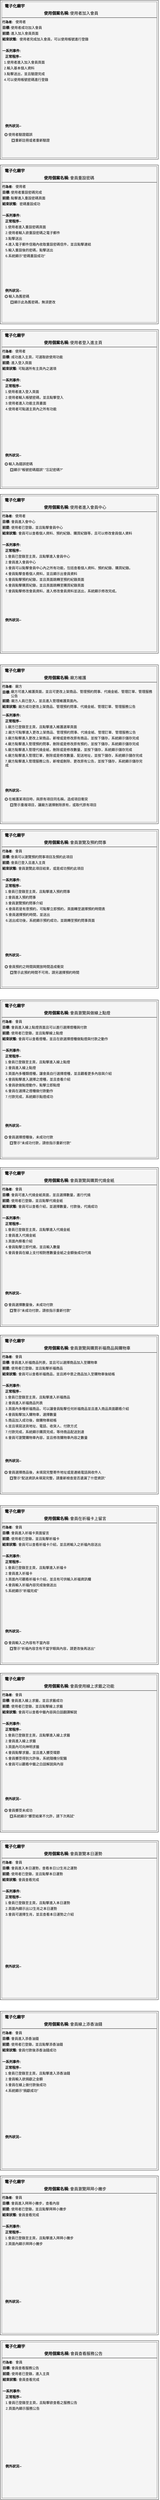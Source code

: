 <mxfile version="21.3.2" type="google">
  <diagram name="第 1 页" id="7XwTzYQVUAlgsjC-mwox">
    <mxGraphModel grid="1" page="1" gridSize="10" guides="1" tooltips="1" connect="1" arrows="1" fold="1" pageScale="1" pageWidth="827" pageHeight="1169" math="0" shadow="0">
      <root>
        <mxCell id="0" />
        <mxCell id="1" parent="0" />
        <mxCell id="SQNl2UQm37Mlu-CNhGue-3" value="" style="whiteSpace=wrap;html=1;aspect=fixed;" vertex="1" parent="1">
          <mxGeometry x="139" y="10" width="550" height="550" as="geometry" />
        </mxCell>
        <mxCell id="SQNl2UQm37Mlu-CNhGue-4" value="" style="whiteSpace=wrap;html=1;aspect=fixed;fillColor=#f5f5f5;fontColor=#333333;strokeColor=#666666;" vertex="1" parent="1">
          <mxGeometry x="144" y="15" width="540" height="540" as="geometry" />
        </mxCell>
        <mxCell id="SQNl2UQm37Mlu-CNhGue-8" value="" style="endArrow=none;html=1;rounded=0;exitX=1;exitY=0.25;exitDx=0;exitDy=0;entryX=0;entryY=0.25;entryDx=0;entryDy=0;" edge="1" parent="1">
          <mxGeometry width="50" height="50" relative="1" as="geometry">
            <mxPoint x="684" y="70" as="sourcePoint" />
            <mxPoint x="144" y="70" as="targetPoint" />
          </mxGeometry>
        </mxCell>
        <mxCell id="SQNl2UQm37Mlu-CNhGue-9" value="&lt;font style=&quot;font-size: 14px;&quot;&gt;&lt;b&gt;電子化廟宇&lt;/b&gt;&lt;/font&gt;&lt;span id=&quot;docs-internal-guid-4bd9ca5e-7fff-9374-8a17-20c64eeeb40d&quot;&gt;&lt;/span&gt;" style="text;html=1;align=center;verticalAlign=middle;resizable=0;points=[];autosize=1;strokeColor=none;fillColor=none;" vertex="1" parent="1">
          <mxGeometry x="144" y="15" width="90" height="30" as="geometry" />
        </mxCell>
        <mxCell id="SQNl2UQm37Mlu-CNhGue-10" value="&lt;font style=&quot;font-size: 14px;&quot;&gt;&lt;b&gt;使用個案名稱:&lt;/b&gt;&lt;/font&gt;&lt;span id=&quot;docs-internal-guid-4bd9ca5e-7fff-9374-8a17-20c64eeeb40d&quot;&gt;&lt;/span&gt;" style="text;html=1;align=center;verticalAlign=middle;resizable=0;points=[];autosize=1;strokeColor=none;fillColor=none;" vertex="1" parent="1">
          <mxGeometry x="280" y="40" width="110" height="30" as="geometry" />
        </mxCell>
        <mxCell id="SQNl2UQm37Mlu-CNhGue-11" value="&lt;div style=&quot;font-size: 11px;&quot;&gt;&lt;b style=&quot;background-color: initial; font-size: 11px;&quot;&gt;&lt;font style=&quot;font-size: 11px;&quot;&gt;行為者:&lt;/font&gt;&lt;/b&gt;&lt;/div&gt;&lt;font style=&quot;font-size: 11px;&quot;&gt;&lt;span style=&quot;font-size: 11px;&quot; id=&quot;docs-internal-guid-4bd9ca5e-7fff-9374-8a17-20c64eeeb40d&quot;&gt;&lt;/span&gt;&lt;/font&gt;" style="text;html=1;align=left;verticalAlign=middle;resizable=0;points=[];autosize=1;strokeColor=none;fillColor=none;" vertex="1" parent="1">
          <mxGeometry x="144" y="70" width="60" height="30" as="geometry" />
        </mxCell>
        <mxCell id="SQNl2UQm37Mlu-CNhGue-14" value="&lt;div style=&quot;font-size: 12px;&quot;&gt;&lt;b style=&quot;font-size: 12px; background-color: initial;&quot;&gt;目標:&lt;/b&gt;&lt;/div&gt;&lt;span id=&quot;docs-internal-guid-4bd9ca5e-7fff-9374-8a17-20c64eeeb40d&quot; style=&quot;font-size: 12px;&quot;&gt;&lt;/span&gt;" style="text;html=1;align=left;verticalAlign=middle;resizable=0;points=[];autosize=1;strokeColor=none;fillColor=none;fontSize=12;" vertex="1" parent="1">
          <mxGeometry x="144" y="90" width="50" height="30" as="geometry" />
        </mxCell>
        <mxCell id="SQNl2UQm37Mlu-CNhGue-15" value="&lt;div style=&quot;font-size: 12px;&quot;&gt;&lt;b style=&quot;font-size: 12px; background-color: initial;&quot;&gt;前提:&lt;/b&gt;&lt;/div&gt;&lt;span id=&quot;docs-internal-guid-4bd9ca5e-7fff-9374-8a17-20c64eeeb40d&quot; style=&quot;font-size: 12px;&quot;&gt;&lt;/span&gt;" style="text;html=1;align=left;verticalAlign=middle;resizable=0;points=[];autosize=1;strokeColor=none;fillColor=none;fontSize=12;" vertex="1" parent="1">
          <mxGeometry x="144" y="110" width="50" height="30" as="geometry" />
        </mxCell>
        <mxCell id="SQNl2UQm37Mlu-CNhGue-16" value="&lt;div style=&quot;font-size: 12px;&quot;&gt;&lt;b style=&quot;font-size: 12px; background-color: initial;&quot;&gt;結束狀態:&lt;/b&gt;&lt;/div&gt;&lt;span id=&quot;docs-internal-guid-4bd9ca5e-7fff-9374-8a17-20c64eeeb40d&quot; style=&quot;font-size: 12px;&quot;&gt;&lt;/span&gt;" style="text;html=1;align=left;verticalAlign=middle;resizable=0;points=[];autosize=1;strokeColor=none;fillColor=none;fontSize=12;" vertex="1" parent="1">
          <mxGeometry x="144" y="130" width="80" height="30" as="geometry" />
        </mxCell>
        <mxCell id="SQNl2UQm37Mlu-CNhGue-17" value="&lt;div style=&quot;font-size: 12px;&quot;&gt;&lt;b style=&quot;font-size: 12px; background-color: initial;&quot;&gt;一系列事件:&lt;/b&gt;&lt;/div&gt;&lt;span id=&quot;docs-internal-guid-4bd9ca5e-7fff-9374-8a17-20c64eeeb40d&quot; style=&quot;font-size: 12px;&quot;&gt;&lt;/span&gt;" style="text;html=1;align=left;verticalAlign=middle;resizable=0;points=[];autosize=1;strokeColor=none;fillColor=none;fontSize=12;" vertex="1" parent="1">
          <mxGeometry x="144" y="170" width="90" height="30" as="geometry" />
        </mxCell>
        <mxCell id="SQNl2UQm37Mlu-CNhGue-19" value="&lt;div style=&quot;font-size: 12px;&quot;&gt;&lt;b style=&quot;font-size: 12px; background-color: initial;&quot;&gt;正常程序--&lt;/b&gt;&lt;/div&gt;&lt;span id=&quot;docs-internal-guid-4bd9ca5e-7fff-9374-8a17-20c64eeeb40d&quot; style=&quot;font-size: 12px;&quot;&gt;&lt;/span&gt;" style="text;html=1;align=left;verticalAlign=middle;resizable=0;points=[];autosize=1;strokeColor=none;fillColor=none;fontSize=12;" vertex="1" parent="1">
          <mxGeometry x="154" y="190" width="80" height="30" as="geometry" />
        </mxCell>
        <mxCell id="SQNl2UQm37Mlu-CNhGue-20" value="&lt;div style=&quot;font-size: 12px;&quot;&gt;&lt;b style=&quot;font-size: 12px; background-color: initial;&quot;&gt;例外狀況--&lt;/b&gt;&lt;/div&gt;&lt;span id=&quot;docs-internal-guid-4bd9ca5e-7fff-9374-8a17-20c64eeeb40d&quot; style=&quot;font-size: 12px;&quot;&gt;&lt;/span&gt;" style="text;html=1;align=left;verticalAlign=middle;resizable=0;points=[];autosize=1;strokeColor=none;fillColor=none;fontSize=12;" vertex="1" parent="1">
          <mxGeometry x="154" y="430" width="80" height="30" as="geometry" />
        </mxCell>
        <mxCell id="SQNl2UQm37Mlu-CNhGue-21" value="" style="whiteSpace=wrap;html=1;aspect=fixed;" vertex="1" parent="1">
          <mxGeometry x="139" y="580" width="550" height="550" as="geometry" />
        </mxCell>
        <mxCell id="SQNl2UQm37Mlu-CNhGue-22" value="" style="whiteSpace=wrap;html=1;aspect=fixed;fillColor=#f5f5f5;fontColor=#333333;strokeColor=#666666;" vertex="1" parent="1">
          <mxGeometry x="144" y="585" width="540" height="540" as="geometry" />
        </mxCell>
        <mxCell id="SQNl2UQm37Mlu-CNhGue-23" value="" style="endArrow=none;html=1;rounded=0;exitX=1;exitY=0.25;exitDx=0;exitDy=0;entryX=0;entryY=0.25;entryDx=0;entryDy=0;" edge="1" parent="1">
          <mxGeometry width="50" height="50" relative="1" as="geometry">
            <mxPoint x="684" y="640" as="sourcePoint" />
            <mxPoint x="144" y="640" as="targetPoint" />
          </mxGeometry>
        </mxCell>
        <mxCell id="SQNl2UQm37Mlu-CNhGue-24" value="&lt;font style=&quot;font-size: 14px;&quot;&gt;&lt;b&gt;電子化廟宇&lt;/b&gt;&lt;/font&gt;&lt;span id=&quot;docs-internal-guid-4bd9ca5e-7fff-9374-8a17-20c64eeeb40d&quot;&gt;&lt;/span&gt;" style="text;html=1;align=center;verticalAlign=middle;resizable=0;points=[];autosize=1;strokeColor=none;fillColor=none;" vertex="1" parent="1">
          <mxGeometry x="144" y="585" width="90" height="30" as="geometry" />
        </mxCell>
        <mxCell id="SQNl2UQm37Mlu-CNhGue-25" value="&lt;font style=&quot;font-size: 14px;&quot;&gt;&lt;b&gt;使用個案名稱:&lt;/b&gt;&lt;/font&gt;&lt;span id=&quot;docs-internal-guid-4bd9ca5e-7fff-9374-8a17-20c64eeeb40d&quot;&gt;&lt;/span&gt;" style="text;html=1;align=center;verticalAlign=middle;resizable=0;points=[];autosize=1;strokeColor=none;fillColor=none;" vertex="1" parent="1">
          <mxGeometry x="280" y="610" width="110" height="30" as="geometry" />
        </mxCell>
        <mxCell id="SQNl2UQm37Mlu-CNhGue-26" value="&lt;div style=&quot;font-size: 11px;&quot;&gt;&lt;b style=&quot;background-color: initial; font-size: 11px;&quot;&gt;&lt;font style=&quot;font-size: 11px;&quot;&gt;行為者:&lt;/font&gt;&lt;/b&gt;&lt;/div&gt;&lt;font style=&quot;font-size: 11px;&quot;&gt;&lt;span style=&quot;font-size: 11px;&quot; id=&quot;docs-internal-guid-4bd9ca5e-7fff-9374-8a17-20c64eeeb40d&quot;&gt;&lt;/span&gt;&lt;/font&gt;" style="text;html=1;align=left;verticalAlign=middle;resizable=0;points=[];autosize=1;strokeColor=none;fillColor=none;" vertex="1" parent="1">
          <mxGeometry x="144" y="640" width="60" height="30" as="geometry" />
        </mxCell>
        <mxCell id="SQNl2UQm37Mlu-CNhGue-27" value="&lt;div style=&quot;font-size: 12px;&quot;&gt;&lt;b style=&quot;font-size: 12px; background-color: initial;&quot;&gt;目標:&lt;/b&gt;&lt;/div&gt;&lt;span id=&quot;docs-internal-guid-4bd9ca5e-7fff-9374-8a17-20c64eeeb40d&quot; style=&quot;font-size: 12px;&quot;&gt;&lt;/span&gt;" style="text;html=1;align=left;verticalAlign=middle;resizable=0;points=[];autosize=1;strokeColor=none;fillColor=none;fontSize=12;" vertex="1" parent="1">
          <mxGeometry x="144" y="660" width="50" height="30" as="geometry" />
        </mxCell>
        <mxCell id="SQNl2UQm37Mlu-CNhGue-28" value="&lt;div style=&quot;font-size: 12px;&quot;&gt;&lt;b style=&quot;font-size: 12px; background-color: initial;&quot;&gt;前提:&lt;/b&gt;&lt;/div&gt;&lt;span id=&quot;docs-internal-guid-4bd9ca5e-7fff-9374-8a17-20c64eeeb40d&quot; style=&quot;font-size: 12px;&quot;&gt;&lt;/span&gt;" style="text;html=1;align=left;verticalAlign=middle;resizable=0;points=[];autosize=1;strokeColor=none;fillColor=none;fontSize=12;" vertex="1" parent="1">
          <mxGeometry x="144" y="680" width="50" height="30" as="geometry" />
        </mxCell>
        <mxCell id="SQNl2UQm37Mlu-CNhGue-29" value="&lt;div style=&quot;font-size: 12px;&quot;&gt;&lt;b style=&quot;font-size: 12px; background-color: initial;&quot;&gt;結束狀態:&lt;/b&gt;&lt;/div&gt;&lt;span id=&quot;docs-internal-guid-4bd9ca5e-7fff-9374-8a17-20c64eeeb40d&quot; style=&quot;font-size: 12px;&quot;&gt;&lt;/span&gt;" style="text;html=1;align=left;verticalAlign=middle;resizable=0;points=[];autosize=1;strokeColor=none;fillColor=none;fontSize=12;" vertex="1" parent="1">
          <mxGeometry x="144" y="700" width="80" height="30" as="geometry" />
        </mxCell>
        <mxCell id="SQNl2UQm37Mlu-CNhGue-30" value="&lt;div style=&quot;font-size: 12px;&quot;&gt;&lt;b style=&quot;font-size: 12px; background-color: initial;&quot;&gt;一系列事件:&lt;/b&gt;&lt;/div&gt;&lt;span id=&quot;docs-internal-guid-4bd9ca5e-7fff-9374-8a17-20c64eeeb40d&quot; style=&quot;font-size: 12px;&quot;&gt;&lt;/span&gt;" style="text;html=1;align=left;verticalAlign=middle;resizable=0;points=[];autosize=1;strokeColor=none;fillColor=none;fontSize=12;" vertex="1" parent="1">
          <mxGeometry x="144" y="740" width="90" height="30" as="geometry" />
        </mxCell>
        <mxCell id="SQNl2UQm37Mlu-CNhGue-31" value="&lt;div style=&quot;font-size: 12px;&quot;&gt;&lt;b style=&quot;font-size: 12px; background-color: initial;&quot;&gt;正常程序--&lt;/b&gt;&lt;/div&gt;&lt;span id=&quot;docs-internal-guid-4bd9ca5e-7fff-9374-8a17-20c64eeeb40d&quot; style=&quot;font-size: 12px;&quot;&gt;&lt;/span&gt;" style="text;html=1;align=left;verticalAlign=middle;resizable=0;points=[];autosize=1;strokeColor=none;fillColor=none;fontSize=12;" vertex="1" parent="1">
          <mxGeometry x="154" y="760" width="80" height="30" as="geometry" />
        </mxCell>
        <mxCell id="SQNl2UQm37Mlu-CNhGue-32" value="&lt;div style=&quot;font-size: 12px;&quot;&gt;&lt;b style=&quot;font-size: 12px; background-color: initial;&quot;&gt;例外狀況--&lt;/b&gt;&lt;/div&gt;&lt;span id=&quot;docs-internal-guid-4bd9ca5e-7fff-9374-8a17-20c64eeeb40d&quot; style=&quot;font-size: 12px;&quot;&gt;&lt;/span&gt;" style="text;html=1;align=left;verticalAlign=middle;resizable=0;points=[];autosize=1;strokeColor=none;fillColor=none;fontSize=12;" vertex="1" parent="1">
          <mxGeometry x="154" y="1000" width="80" height="30" as="geometry" />
        </mxCell>
        <mxCell id="SQNl2UQm37Mlu-CNhGue-33" value="" style="whiteSpace=wrap;html=1;aspect=fixed;" vertex="1" parent="1">
          <mxGeometry x="139" y="1150" width="550" height="550" as="geometry" />
        </mxCell>
        <mxCell id="SQNl2UQm37Mlu-CNhGue-34" value="" style="whiteSpace=wrap;html=1;aspect=fixed;fillColor=#f5f5f5;fontColor=#333333;strokeColor=#666666;" vertex="1" parent="1">
          <mxGeometry x="144" y="1155" width="540" height="540" as="geometry" />
        </mxCell>
        <mxCell id="SQNl2UQm37Mlu-CNhGue-35" value="" style="endArrow=none;html=1;rounded=0;exitX=1;exitY=0.25;exitDx=0;exitDy=0;entryX=0;entryY=0.25;entryDx=0;entryDy=0;" edge="1" parent="1">
          <mxGeometry width="50" height="50" relative="1" as="geometry">
            <mxPoint x="684" y="1210" as="sourcePoint" />
            <mxPoint x="144" y="1210" as="targetPoint" />
          </mxGeometry>
        </mxCell>
        <mxCell id="SQNl2UQm37Mlu-CNhGue-36" value="&lt;font style=&quot;font-size: 14px;&quot;&gt;&lt;b&gt;電子化廟宇&lt;/b&gt;&lt;/font&gt;&lt;span id=&quot;docs-internal-guid-4bd9ca5e-7fff-9374-8a17-20c64eeeb40d&quot;&gt;&lt;/span&gt;" style="text;html=1;align=center;verticalAlign=middle;resizable=0;points=[];autosize=1;strokeColor=none;fillColor=none;" vertex="1" parent="1">
          <mxGeometry x="144" y="1155" width="90" height="30" as="geometry" />
        </mxCell>
        <mxCell id="SQNl2UQm37Mlu-CNhGue-37" value="&lt;font style=&quot;font-size: 14px;&quot;&gt;&lt;b&gt;使用個案名稱:&lt;/b&gt;&lt;/font&gt;&lt;span id=&quot;docs-internal-guid-4bd9ca5e-7fff-9374-8a17-20c64eeeb40d&quot;&gt;&lt;/span&gt;" style="text;html=1;align=center;verticalAlign=middle;resizable=0;points=[];autosize=1;strokeColor=none;fillColor=none;" vertex="1" parent="1">
          <mxGeometry x="280" y="1180" width="110" height="30" as="geometry" />
        </mxCell>
        <mxCell id="SQNl2UQm37Mlu-CNhGue-38" value="&lt;div style=&quot;font-size: 11px;&quot;&gt;&lt;b style=&quot;background-color: initial; font-size: 11px;&quot;&gt;&lt;font style=&quot;font-size: 11px;&quot;&gt;行為者:&lt;/font&gt;&lt;/b&gt;&lt;/div&gt;&lt;font style=&quot;font-size: 11px;&quot;&gt;&lt;span style=&quot;font-size: 11px;&quot; id=&quot;docs-internal-guid-4bd9ca5e-7fff-9374-8a17-20c64eeeb40d&quot;&gt;&lt;/span&gt;&lt;/font&gt;" style="text;html=1;align=left;verticalAlign=middle;resizable=0;points=[];autosize=1;strokeColor=none;fillColor=none;" vertex="1" parent="1">
          <mxGeometry x="144" y="1210" width="60" height="30" as="geometry" />
        </mxCell>
        <mxCell id="SQNl2UQm37Mlu-CNhGue-39" value="&lt;div style=&quot;font-size: 12px;&quot;&gt;&lt;b style=&quot;font-size: 12px; background-color: initial;&quot;&gt;目標:&lt;/b&gt;&lt;/div&gt;&lt;span id=&quot;docs-internal-guid-4bd9ca5e-7fff-9374-8a17-20c64eeeb40d&quot; style=&quot;font-size: 12px;&quot;&gt;&lt;/span&gt;" style="text;html=1;align=left;verticalAlign=middle;resizable=0;points=[];autosize=1;strokeColor=none;fillColor=none;fontSize=12;" vertex="1" parent="1">
          <mxGeometry x="144" y="1230" width="50" height="30" as="geometry" />
        </mxCell>
        <mxCell id="SQNl2UQm37Mlu-CNhGue-40" value="&lt;div style=&quot;font-size: 12px;&quot;&gt;&lt;b style=&quot;font-size: 12px; background-color: initial;&quot;&gt;前提:&lt;/b&gt;&lt;/div&gt;&lt;span id=&quot;docs-internal-guid-4bd9ca5e-7fff-9374-8a17-20c64eeeb40d&quot; style=&quot;font-size: 12px;&quot;&gt;&lt;/span&gt;" style="text;html=1;align=left;verticalAlign=middle;resizable=0;points=[];autosize=1;strokeColor=none;fillColor=none;fontSize=12;" vertex="1" parent="1">
          <mxGeometry x="144" y="1250" width="50" height="30" as="geometry" />
        </mxCell>
        <mxCell id="SQNl2UQm37Mlu-CNhGue-41" value="&lt;div style=&quot;font-size: 12px;&quot;&gt;&lt;b style=&quot;font-size: 12px; background-color: initial;&quot;&gt;結束狀態:&lt;/b&gt;&lt;/div&gt;&lt;span id=&quot;docs-internal-guid-4bd9ca5e-7fff-9374-8a17-20c64eeeb40d&quot; style=&quot;font-size: 12px;&quot;&gt;&lt;/span&gt;" style="text;html=1;align=left;verticalAlign=middle;resizable=0;points=[];autosize=1;strokeColor=none;fillColor=none;fontSize=12;" vertex="1" parent="1">
          <mxGeometry x="144" y="1270" width="80" height="30" as="geometry" />
        </mxCell>
        <mxCell id="SQNl2UQm37Mlu-CNhGue-42" value="&lt;div style=&quot;font-size: 12px;&quot;&gt;&lt;b style=&quot;font-size: 12px; background-color: initial;&quot;&gt;一系列事件:&lt;/b&gt;&lt;/div&gt;&lt;span id=&quot;docs-internal-guid-4bd9ca5e-7fff-9374-8a17-20c64eeeb40d&quot; style=&quot;font-size: 12px;&quot;&gt;&lt;/span&gt;" style="text;html=1;align=left;verticalAlign=middle;resizable=0;points=[];autosize=1;strokeColor=none;fillColor=none;fontSize=12;" vertex="1" parent="1">
          <mxGeometry x="144" y="1310" width="90" height="30" as="geometry" />
        </mxCell>
        <mxCell id="SQNl2UQm37Mlu-CNhGue-43" value="&lt;div style=&quot;font-size: 12px;&quot;&gt;&lt;b style=&quot;font-size: 12px; background-color: initial;&quot;&gt;正常程序--&lt;/b&gt;&lt;/div&gt;&lt;span id=&quot;docs-internal-guid-4bd9ca5e-7fff-9374-8a17-20c64eeeb40d&quot; style=&quot;font-size: 12px;&quot;&gt;&lt;/span&gt;" style="text;html=1;align=left;verticalAlign=middle;resizable=0;points=[];autosize=1;strokeColor=none;fillColor=none;fontSize=12;" vertex="1" parent="1">
          <mxGeometry x="154" y="1330" width="80" height="30" as="geometry" />
        </mxCell>
        <mxCell id="SQNl2UQm37Mlu-CNhGue-44" value="&lt;div style=&quot;font-size: 12px;&quot;&gt;&lt;b style=&quot;font-size: 12px; background-color: initial;&quot;&gt;例外狀況--&lt;/b&gt;&lt;/div&gt;&lt;span id=&quot;docs-internal-guid-4bd9ca5e-7fff-9374-8a17-20c64eeeb40d&quot; style=&quot;font-size: 12px;&quot;&gt;&lt;/span&gt;" style="text;html=1;align=left;verticalAlign=middle;resizable=0;points=[];autosize=1;strokeColor=none;fillColor=none;fontSize=12;" vertex="1" parent="1">
          <mxGeometry x="154" y="1570" width="80" height="30" as="geometry" />
        </mxCell>
        <mxCell id="SQNl2UQm37Mlu-CNhGue-45" value="" style="whiteSpace=wrap;html=1;aspect=fixed;" vertex="1" parent="1">
          <mxGeometry x="139" y="1720" width="550" height="550" as="geometry" />
        </mxCell>
        <mxCell id="SQNl2UQm37Mlu-CNhGue-46" value="" style="whiteSpace=wrap;html=1;aspect=fixed;fillColor=#f5f5f5;fontColor=#333333;strokeColor=#666666;" vertex="1" parent="1">
          <mxGeometry x="144" y="1725" width="540" height="540" as="geometry" />
        </mxCell>
        <mxCell id="SQNl2UQm37Mlu-CNhGue-47" value="" style="endArrow=none;html=1;rounded=0;exitX=1;exitY=0.25;exitDx=0;exitDy=0;entryX=0;entryY=0.25;entryDx=0;entryDy=0;" edge="1" parent="1">
          <mxGeometry width="50" height="50" relative="1" as="geometry">
            <mxPoint x="684" y="1780" as="sourcePoint" />
            <mxPoint x="144" y="1780" as="targetPoint" />
          </mxGeometry>
        </mxCell>
        <mxCell id="SQNl2UQm37Mlu-CNhGue-48" value="&lt;font style=&quot;font-size: 14px;&quot;&gt;&lt;b&gt;電子化廟宇&lt;/b&gt;&lt;/font&gt;&lt;span id=&quot;docs-internal-guid-4bd9ca5e-7fff-9374-8a17-20c64eeeb40d&quot;&gt;&lt;/span&gt;" style="text;html=1;align=center;verticalAlign=middle;resizable=0;points=[];autosize=1;strokeColor=none;fillColor=none;" vertex="1" parent="1">
          <mxGeometry x="144" y="1725" width="90" height="30" as="geometry" />
        </mxCell>
        <mxCell id="SQNl2UQm37Mlu-CNhGue-49" value="&lt;font style=&quot;font-size: 14px;&quot;&gt;&lt;b&gt;使用個案名稱:&lt;/b&gt;&lt;/font&gt;&lt;span id=&quot;docs-internal-guid-4bd9ca5e-7fff-9374-8a17-20c64eeeb40d&quot;&gt;&lt;/span&gt;" style="text;html=1;align=center;verticalAlign=middle;resizable=0;points=[];autosize=1;strokeColor=none;fillColor=none;" vertex="1" parent="1">
          <mxGeometry x="280" y="1750" width="110" height="30" as="geometry" />
        </mxCell>
        <mxCell id="SQNl2UQm37Mlu-CNhGue-50" value="&lt;div style=&quot;font-size: 11px;&quot;&gt;&lt;b style=&quot;background-color: initial; font-size: 11px;&quot;&gt;&lt;font style=&quot;font-size: 11px;&quot;&gt;行為者:&lt;/font&gt;&lt;/b&gt;&lt;/div&gt;&lt;font style=&quot;font-size: 11px;&quot;&gt;&lt;span style=&quot;font-size: 11px;&quot; id=&quot;docs-internal-guid-4bd9ca5e-7fff-9374-8a17-20c64eeeb40d&quot;&gt;&lt;/span&gt;&lt;/font&gt;" style="text;html=1;align=left;verticalAlign=middle;resizable=0;points=[];autosize=1;strokeColor=none;fillColor=none;" vertex="1" parent="1">
          <mxGeometry x="144" y="1780" width="60" height="30" as="geometry" />
        </mxCell>
        <mxCell id="SQNl2UQm37Mlu-CNhGue-51" value="&lt;div style=&quot;font-size: 12px;&quot;&gt;&lt;b style=&quot;font-size: 12px; background-color: initial;&quot;&gt;目標:&lt;/b&gt;&lt;/div&gt;&lt;span id=&quot;docs-internal-guid-4bd9ca5e-7fff-9374-8a17-20c64eeeb40d&quot; style=&quot;font-size: 12px;&quot;&gt;&lt;/span&gt;" style="text;html=1;align=left;verticalAlign=middle;resizable=0;points=[];autosize=1;strokeColor=none;fillColor=none;fontSize=12;" vertex="1" parent="1">
          <mxGeometry x="144" y="1800" width="50" height="30" as="geometry" />
        </mxCell>
        <mxCell id="SQNl2UQm37Mlu-CNhGue-52" value="&lt;div style=&quot;font-size: 12px;&quot;&gt;&lt;b style=&quot;font-size: 12px; background-color: initial;&quot;&gt;前提:&lt;/b&gt;&lt;/div&gt;&lt;span id=&quot;docs-internal-guid-4bd9ca5e-7fff-9374-8a17-20c64eeeb40d&quot; style=&quot;font-size: 12px;&quot;&gt;&lt;/span&gt;" style="text;html=1;align=left;verticalAlign=middle;resizable=0;points=[];autosize=1;strokeColor=none;fillColor=none;fontSize=12;" vertex="1" parent="1">
          <mxGeometry x="144" y="1820" width="50" height="30" as="geometry" />
        </mxCell>
        <mxCell id="SQNl2UQm37Mlu-CNhGue-53" value="&lt;div style=&quot;font-size: 12px;&quot;&gt;&lt;b style=&quot;font-size: 12px; background-color: initial;&quot;&gt;結束狀態:&lt;/b&gt;&lt;/div&gt;&lt;span id=&quot;docs-internal-guid-4bd9ca5e-7fff-9374-8a17-20c64eeeb40d&quot; style=&quot;font-size: 12px;&quot;&gt;&lt;/span&gt;" style="text;html=1;align=left;verticalAlign=middle;resizable=0;points=[];autosize=1;strokeColor=none;fillColor=none;fontSize=12;" vertex="1" parent="1">
          <mxGeometry x="144" y="1840" width="80" height="30" as="geometry" />
        </mxCell>
        <mxCell id="SQNl2UQm37Mlu-CNhGue-54" value="&lt;div style=&quot;font-size: 12px;&quot;&gt;&lt;b style=&quot;font-size: 12px; background-color: initial;&quot;&gt;一系列事件:&lt;/b&gt;&lt;/div&gt;&lt;span id=&quot;docs-internal-guid-4bd9ca5e-7fff-9374-8a17-20c64eeeb40d&quot; style=&quot;font-size: 12px;&quot;&gt;&lt;/span&gt;" style="text;html=1;align=left;verticalAlign=middle;resizable=0;points=[];autosize=1;strokeColor=none;fillColor=none;fontSize=12;" vertex="1" parent="1">
          <mxGeometry x="144" y="1880" width="90" height="30" as="geometry" />
        </mxCell>
        <mxCell id="SQNl2UQm37Mlu-CNhGue-55" value="&lt;div style=&quot;font-size: 12px;&quot;&gt;&lt;b style=&quot;font-size: 12px; background-color: initial;&quot;&gt;正常程序--&lt;/b&gt;&lt;/div&gt;&lt;span id=&quot;docs-internal-guid-4bd9ca5e-7fff-9374-8a17-20c64eeeb40d&quot; style=&quot;font-size: 12px;&quot;&gt;&lt;/span&gt;" style="text;html=1;align=left;verticalAlign=middle;resizable=0;points=[];autosize=1;strokeColor=none;fillColor=none;fontSize=12;" vertex="1" parent="1">
          <mxGeometry x="154" y="1900" width="80" height="30" as="geometry" />
        </mxCell>
        <mxCell id="SQNl2UQm37Mlu-CNhGue-56" value="&lt;div style=&quot;font-size: 12px;&quot;&gt;&lt;b style=&quot;font-size: 12px; background-color: initial;&quot;&gt;例外狀況--&lt;/b&gt;&lt;/div&gt;&lt;span id=&quot;docs-internal-guid-4bd9ca5e-7fff-9374-8a17-20c64eeeb40d&quot; style=&quot;font-size: 12px;&quot;&gt;&lt;/span&gt;" style="text;html=1;align=left;verticalAlign=middle;resizable=0;points=[];autosize=1;strokeColor=none;fillColor=none;fontSize=12;" vertex="1" parent="1">
          <mxGeometry x="154" y="2140" width="80" height="30" as="geometry" />
        </mxCell>
        <mxCell id="SQNl2UQm37Mlu-CNhGue-57" value="&lt;div style=&quot;&quot;&gt;&lt;span style=&quot;font-size: 14px; background-color: initial;&quot;&gt;使用者加入會員&lt;/span&gt;&lt;/div&gt;&lt;span id=&quot;docs-internal-guid-4bd9ca5e-7fff-9374-8a17-20c64eeeb40d&quot;&gt;&lt;/span&gt;" style="text;html=1;align=left;verticalAlign=middle;resizable=0;points=[];autosize=1;strokeColor=none;fillColor=none;" vertex="1" parent="1">
          <mxGeometry x="380" y="40" width="120" height="30" as="geometry" />
        </mxCell>
        <mxCell id="SQNl2UQm37Mlu-CNhGue-58" value="&lt;div style=&quot;font-size: 12px;&quot;&gt;&lt;span style=&quot;font-size: 12px; background-color: initial;&quot;&gt;使用者&lt;/span&gt;&lt;/div&gt;&lt;span id=&quot;docs-internal-guid-4bd9ca5e-7fff-9374-8a17-20c64eeeb40d&quot; style=&quot;font-size: 12px;&quot;&gt;&lt;/span&gt;" style="text;html=1;align=left;verticalAlign=middle;resizable=0;points=[];autosize=1;strokeColor=none;fillColor=none;fontSize=12;" vertex="1" parent="1">
          <mxGeometry x="190" y="70" width="60" height="30" as="geometry" />
        </mxCell>
        <mxCell id="SQNl2UQm37Mlu-CNhGue-59" value="&lt;div style=&quot;font-size: 12px;&quot;&gt;&lt;span style=&quot;font-size: 12px; background-color: initial;&quot;&gt;使用者成功加入會員&lt;/span&gt;&lt;/div&gt;&lt;span id=&quot;docs-internal-guid-4bd9ca5e-7fff-9374-8a17-20c64eeeb40d&quot; style=&quot;font-size: 12px;&quot;&gt;&lt;/span&gt;" style="text;html=1;align=left;verticalAlign=middle;resizable=0;points=[];autosize=1;strokeColor=none;fillColor=none;fontSize=12;" vertex="1" parent="1">
          <mxGeometry x="174" y="90" width="130" height="30" as="geometry" />
        </mxCell>
        <mxCell id="SQNl2UQm37Mlu-CNhGue-60" value="&lt;div style=&quot;font-size: 12px;&quot;&gt;&lt;span style=&quot;font-size: 12px; background-color: initial;&quot;&gt;進入加入會員頁面&lt;/span&gt;&lt;/div&gt;&lt;span id=&quot;docs-internal-guid-4bd9ca5e-7fff-9374-8a17-20c64eeeb40d&quot; style=&quot;font-size: 12px;&quot;&gt;&lt;/span&gt;" style="text;html=1;align=left;verticalAlign=middle;resizable=0;points=[];autosize=1;strokeColor=none;fillColor=none;fontSize=12;" vertex="1" parent="1">
          <mxGeometry x="174" y="110" width="120" height="30" as="geometry" />
        </mxCell>
        <mxCell id="SQNl2UQm37Mlu-CNhGue-61" value="&lt;div style=&quot;font-size: 12px;&quot;&gt;&lt;span style=&quot;font-size: 12px; background-color: initial;&quot;&gt;使用者完成加入會員，可以使用帳號進行登錄&lt;/span&gt;&lt;/div&gt;&lt;span id=&quot;docs-internal-guid-4bd9ca5e-7fff-9374-8a17-20c64eeeb40d&quot; style=&quot;font-size: 12px;&quot;&gt;&lt;/span&gt;" style="text;html=1;align=left;verticalAlign=middle;resizable=0;points=[];autosize=1;strokeColor=none;fillColor=none;fontSize=12;" vertex="1" parent="1">
          <mxGeometry x="204" y="130" width="260" height="30" as="geometry" />
        </mxCell>
        <mxCell id="SQNl2UQm37Mlu-CNhGue-62" value="&lt;div style=&quot;font-size: 12px;&quot;&gt;&lt;span style=&quot;font-size: 12px; background-color: initial;&quot;&gt;1.使用者進入加入會員頁面&lt;/span&gt;&lt;/div&gt;&lt;span id=&quot;docs-internal-guid-4bd9ca5e-7fff-9374-8a17-20c64eeeb40d&quot; style=&quot;font-size: 12px;&quot;&gt;&lt;/span&gt;" style="text;html=1;align=left;verticalAlign=middle;resizable=0;points=[];autosize=1;strokeColor=none;fillColor=none;fontSize=12;" vertex="1" parent="1">
          <mxGeometry x="150" y="210" width="170" height="30" as="geometry" />
        </mxCell>
        <mxCell id="SQNl2UQm37Mlu-CNhGue-63" value="&lt;div style=&quot;font-size: 12px;&quot;&gt;&lt;span style=&quot;font-size: 12px; background-color: initial;&quot;&gt;2.輸入基本個人資料&lt;/span&gt;&lt;/div&gt;&lt;span id=&quot;docs-internal-guid-4bd9ca5e-7fff-9374-8a17-20c64eeeb40d&quot; style=&quot;font-size: 12px;&quot;&gt;&lt;/span&gt;" style="text;html=1;align=left;verticalAlign=middle;resizable=0;points=[];autosize=1;strokeColor=none;fillColor=none;fontSize=12;" vertex="1" parent="1">
          <mxGeometry x="150" y="230" width="130" height="30" as="geometry" />
        </mxCell>
        <mxCell id="SQNl2UQm37Mlu-CNhGue-64" value="&lt;div style=&quot;font-size: 12px;&quot;&gt;&lt;span style=&quot;font-size: 12px; background-color: initial;&quot;&gt;3.點擊送出，並且驗證完成&lt;/span&gt;&lt;/div&gt;&lt;span id=&quot;docs-internal-guid-4bd9ca5e-7fff-9374-8a17-20c64eeeb40d&quot; style=&quot;font-size: 12px;&quot;&gt;&lt;/span&gt;" style="text;html=1;align=left;verticalAlign=middle;resizable=0;points=[];autosize=1;strokeColor=none;fillColor=none;fontSize=12;" vertex="1" parent="1">
          <mxGeometry x="150" y="250" width="170" height="30" as="geometry" />
        </mxCell>
        <mxCell id="SQNl2UQm37Mlu-CNhGue-65" value="&lt;div style=&quot;font-size: 12px;&quot;&gt;&lt;span style=&quot;font-size: 12px; background-color: initial;&quot;&gt;4.可以使用帳號密碼進行登錄&lt;/span&gt;&lt;/div&gt;&lt;span id=&quot;docs-internal-guid-4bd9ca5e-7fff-9374-8a17-20c64eeeb40d&quot; style=&quot;font-size: 12px;&quot;&gt;&lt;/span&gt;" style="text;html=1;align=left;verticalAlign=middle;resizable=0;points=[];autosize=1;strokeColor=none;fillColor=none;fontSize=12;" vertex="1" parent="1">
          <mxGeometry x="150" y="270" width="180" height="30" as="geometry" />
        </mxCell>
        <mxCell id="SQNl2UQm37Mlu-CNhGue-66" value="&lt;div style=&quot;font-size: 12px;&quot;&gt;&lt;span style=&quot;font-size: 12px; background-color: initial;&quot;&gt;使用者驗證錯誤&lt;/span&gt;&lt;/div&gt;&lt;span id=&quot;docs-internal-guid-4bd9ca5e-7fff-9374-8a17-20c64eeeb40d&quot; style=&quot;font-size: 12px;&quot;&gt;&lt;/span&gt;" style="text;html=1;align=left;verticalAlign=middle;resizable=0;points=[];autosize=1;strokeColor=none;fillColor=none;fontSize=12;" vertex="1" parent="1">
          <mxGeometry x="165" y="460" width="110" height="30" as="geometry" />
        </mxCell>
        <mxCell id="SQNl2UQm37Mlu-CNhGue-67" value="&lt;div style=&quot;font-size: 12px;&quot;&gt;重新註冊或者重新驗證&lt;/div&gt;&lt;span id=&quot;docs-internal-guid-4bd9ca5e-7fff-9374-8a17-20c64eeeb40d&quot; style=&quot;font-size: 12px;&quot;&gt;&lt;/span&gt;" style="text;html=1;align=left;verticalAlign=middle;resizable=0;points=[];autosize=1;strokeColor=none;fillColor=none;fontSize=12;" vertex="1" parent="1">
          <mxGeometry x="189" y="480" width="140" height="30" as="geometry" />
        </mxCell>
        <mxCell id="SQNl2UQm37Mlu-CNhGue-68" value="" style="ellipse;shape=doubleEllipse;whiteSpace=wrap;html=1;aspect=fixed;" vertex="1" parent="1">
          <mxGeometry x="154" y="470" width="10" height="10" as="geometry" />
        </mxCell>
        <mxCell id="SQNl2UQm37Mlu-CNhGue-69" value="" style="shape=ext;double=1;whiteSpace=wrap;html=1;aspect=fixed;" vertex="1" parent="1">
          <mxGeometry x="179" y="490" width="10" height="10" as="geometry" />
        </mxCell>
        <mxCell id="SQNl2UQm37Mlu-CNhGue-70" value="&lt;div style=&quot;&quot;&gt;&lt;span style=&quot;font-size: 14px; background-color: initial;&quot;&gt;會員重設密碼&lt;/span&gt;&lt;/div&gt;&lt;span id=&quot;docs-internal-guid-4bd9ca5e-7fff-9374-8a17-20c64eeeb40d&quot;&gt;&lt;/span&gt;" style="text;html=1;align=left;verticalAlign=middle;resizable=0;points=[];autosize=1;strokeColor=none;fillColor=none;" vertex="1" parent="1">
          <mxGeometry x="380" y="610" width="110" height="30" as="geometry" />
        </mxCell>
        <mxCell id="SQNl2UQm37Mlu-CNhGue-72" value="&lt;div style=&quot;font-size: 12px;&quot;&gt;&lt;span style=&quot;font-size: 12px; background-color: initial;&quot;&gt;使用者&lt;/span&gt;&lt;/div&gt;&lt;span id=&quot;docs-internal-guid-4bd9ca5e-7fff-9374-8a17-20c64eeeb40d&quot; style=&quot;font-size: 12px;&quot;&gt;&lt;/span&gt;" style="text;html=1;align=left;verticalAlign=middle;resizable=0;points=[];autosize=1;strokeColor=none;fillColor=none;fontSize=12;" vertex="1" parent="1">
          <mxGeometry x="190" y="640" width="60" height="30" as="geometry" />
        </mxCell>
        <mxCell id="SQNl2UQm37Mlu-CNhGue-73" value="&lt;div style=&quot;font-size: 12px;&quot;&gt;&lt;span style=&quot;font-size: 12px; background-color: initial;&quot;&gt;使用者重設密碼完成&lt;/span&gt;&lt;/div&gt;&lt;span id=&quot;docs-internal-guid-4bd9ca5e-7fff-9374-8a17-20c64eeeb40d&quot; style=&quot;font-size: 12px;&quot;&gt;&lt;/span&gt;" style="text;html=1;align=left;verticalAlign=middle;resizable=0;points=[];autosize=1;strokeColor=none;fillColor=none;fontSize=12;" vertex="1" parent="1">
          <mxGeometry x="174" y="660" width="130" height="30" as="geometry" />
        </mxCell>
        <mxCell id="SQNl2UQm37Mlu-CNhGue-74" value="&lt;div style=&quot;font-size: 12px;&quot;&gt;&lt;span style=&quot;font-size: 12px; background-color: initial;&quot;&gt;點擊進入重設密碼頁面&lt;/span&gt;&lt;/div&gt;&lt;span id=&quot;docs-internal-guid-4bd9ca5e-7fff-9374-8a17-20c64eeeb40d&quot; style=&quot;font-size: 12px;&quot;&gt;&lt;/span&gt;" style="text;html=1;align=left;verticalAlign=middle;resizable=0;points=[];autosize=1;strokeColor=none;fillColor=none;fontSize=12;" vertex="1" parent="1">
          <mxGeometry x="174" y="680" width="140" height="30" as="geometry" />
        </mxCell>
        <mxCell id="SQNl2UQm37Mlu-CNhGue-75" value="&lt;div style=&quot;font-size: 12px;&quot;&gt;&lt;span style=&quot;font-size: 12px; background-color: initial;&quot;&gt;密碼重設成功&lt;/span&gt;&lt;/div&gt;&lt;span id=&quot;docs-internal-guid-4bd9ca5e-7fff-9374-8a17-20c64eeeb40d&quot; style=&quot;font-size: 12px;&quot;&gt;&lt;/span&gt;" style="text;html=1;align=left;verticalAlign=middle;resizable=0;points=[];autosize=1;strokeColor=none;fillColor=none;fontSize=12;" vertex="1" parent="1">
          <mxGeometry x="204" y="700" width="100" height="30" as="geometry" />
        </mxCell>
        <mxCell id="SQNl2UQm37Mlu-CNhGue-76" value="&lt;div style=&quot;font-size: 12px;&quot;&gt;&lt;span style=&quot;font-size: 12px; background-color: initial;&quot;&gt;1.使用者進入重設密碼頁面&lt;/span&gt;&lt;/div&gt;&lt;span id=&quot;docs-internal-guid-4bd9ca5e-7fff-9374-8a17-20c64eeeb40d&quot; style=&quot;font-size: 12px;&quot;&gt;&lt;/span&gt;" style="text;html=1;align=left;verticalAlign=middle;resizable=0;points=[];autosize=1;strokeColor=none;fillColor=none;fontSize=12;" vertex="1" parent="1">
          <mxGeometry x="154" y="780" width="170" height="30" as="geometry" />
        </mxCell>
        <mxCell id="SQNl2UQm37Mlu-CNhGue-77" value="&lt;div style=&quot;font-size: 12px;&quot;&gt;2.使用者輸入欲重設&lt;span style=&quot;background-color: initial;&quot;&gt;密碼&lt;/span&gt;&lt;span style=&quot;background-color: initial;&quot;&gt;之電子郵件&lt;/span&gt;&lt;/div&gt;&lt;span id=&quot;docs-internal-guid-4bd9ca5e-7fff-9374-8a17-20c64eeeb40d&quot; style=&quot;font-size: 12px;&quot;&gt;&lt;/span&gt;" style="text;html=1;align=left;verticalAlign=middle;resizable=0;points=[];autosize=1;strokeColor=none;fillColor=none;fontSize=12;" vertex="1" parent="1">
          <mxGeometry x="155" y="800" width="210" height="30" as="geometry" />
        </mxCell>
        <mxCell id="SQNl2UQm37Mlu-CNhGue-78" value="&lt;div style=&quot;font-size: 12px;&quot;&gt;3.點擊送出&lt;/div&gt;&lt;span id=&quot;docs-internal-guid-4bd9ca5e-7fff-9374-8a17-20c64eeeb40d&quot; style=&quot;font-size: 12px;&quot;&gt;&lt;/span&gt;" style="text;html=1;align=left;verticalAlign=middle;resizable=0;points=[];autosize=1;strokeColor=none;fillColor=none;fontSize=12;" vertex="1" parent="1">
          <mxGeometry x="155" y="820" width="80" height="30" as="geometry" />
        </mxCell>
        <mxCell id="SQNl2UQm37Mlu-CNhGue-79" value="&lt;div style=&quot;font-size: 12px;&quot;&gt;4.進入電子郵件信箱內收取重設密碼信件，並且點擊連結&lt;/div&gt;&lt;span id=&quot;docs-internal-guid-4bd9ca5e-7fff-9374-8a17-20c64eeeb40d&quot; style=&quot;font-size: 12px;&quot;&gt;&lt;/span&gt;" style="text;html=1;align=left;verticalAlign=middle;resizable=0;points=[];autosize=1;strokeColor=none;fillColor=none;fontSize=12;" vertex="1" parent="1">
          <mxGeometry x="155" y="840" width="320" height="30" as="geometry" />
        </mxCell>
        <mxCell id="SQNl2UQm37Mlu-CNhGue-80" value="&lt;div style=&quot;font-size: 12px;&quot;&gt;5.輸入重設後的密碼，點擊送出&lt;/div&gt;&lt;span id=&quot;docs-internal-guid-4bd9ca5e-7fff-9374-8a17-20c64eeeb40d&quot; style=&quot;font-size: 12px;&quot;&gt;&lt;/span&gt;" style="text;html=1;align=left;verticalAlign=middle;resizable=0;points=[];autosize=1;strokeColor=none;fillColor=none;fontSize=12;" vertex="1" parent="1">
          <mxGeometry x="155" y="860" width="190" height="30" as="geometry" />
        </mxCell>
        <mxCell id="SQNl2UQm37Mlu-CNhGue-81" value="&lt;div style=&quot;font-size: 12px;&quot;&gt;6.系統顯示&quot;密碼重設成功&quot;&lt;/div&gt;&lt;span id=&quot;docs-internal-guid-4bd9ca5e-7fff-9374-8a17-20c64eeeb40d&quot; style=&quot;font-size: 12px;&quot;&gt;&lt;/span&gt;" style="text;html=1;align=left;verticalAlign=middle;resizable=0;points=[];autosize=1;strokeColor=none;fillColor=none;fontSize=12;" vertex="1" parent="1">
          <mxGeometry x="155" y="880" width="160" height="30" as="geometry" />
        </mxCell>
        <mxCell id="SQNl2UQm37Mlu-CNhGue-84" value="&lt;div style=&quot;font-size: 12px;&quot;&gt;&lt;span style=&quot;font-size: 12px; background-color: initial;&quot;&gt;輸入為舊密碼&lt;/span&gt;&lt;/div&gt;&lt;span id=&quot;docs-internal-guid-4bd9ca5e-7fff-9374-8a17-20c64eeeb40d&quot; style=&quot;font-size: 12px;&quot;&gt;&lt;/span&gt;" style="text;html=1;align=left;verticalAlign=middle;resizable=0;points=[];autosize=1;strokeColor=none;fillColor=none;fontSize=12;" vertex="1" parent="1">
          <mxGeometry x="166" y="1020" width="100" height="30" as="geometry" />
        </mxCell>
        <mxCell id="SQNl2UQm37Mlu-CNhGue-85" value="" style="ellipse;shape=doubleEllipse;whiteSpace=wrap;html=1;aspect=fixed;" vertex="1" parent="1">
          <mxGeometry x="155" y="1030" width="10" height="10" as="geometry" />
        </mxCell>
        <mxCell id="SQNl2UQm37Mlu-CNhGue-86" value="&lt;div style=&quot;font-size: 12px;&quot;&gt;顯示此為舊密碼，無須更改&lt;/div&gt;&lt;span id=&quot;docs-internal-guid-4bd9ca5e-7fff-9374-8a17-20c64eeeb40d&quot; style=&quot;font-size: 12px;&quot;&gt;&lt;/span&gt;" style="text;html=1;align=left;verticalAlign=middle;resizable=0;points=[];autosize=1;strokeColor=none;fillColor=none;fontSize=12;" vertex="1" parent="1">
          <mxGeometry x="185" y="1040" width="170" height="30" as="geometry" />
        </mxCell>
        <mxCell id="SQNl2UQm37Mlu-CNhGue-87" value="" style="shape=ext;double=1;whiteSpace=wrap;html=1;aspect=fixed;" vertex="1" parent="1">
          <mxGeometry x="175" y="1050" width="10" height="10" as="geometry" />
        </mxCell>
        <mxCell id="SQNl2UQm37Mlu-CNhGue-88" value="&lt;div style=&quot;&quot;&gt;&lt;span style=&quot;font-size: 14px; background-color: initial;&quot;&gt;使用者登入進主頁&lt;/span&gt;&lt;/div&gt;&lt;span id=&quot;docs-internal-guid-4bd9ca5e-7fff-9374-8a17-20c64eeeb40d&quot;&gt;&lt;/span&gt;" style="text;html=1;align=left;verticalAlign=middle;resizable=0;points=[];autosize=1;strokeColor=none;fillColor=none;" vertex="1" parent="1">
          <mxGeometry x="380" y="1180" width="140" height="30" as="geometry" />
        </mxCell>
        <mxCell id="SQNl2UQm37Mlu-CNhGue-89" value="&lt;div style=&quot;font-size: 12px;&quot;&gt;&lt;span style=&quot;font-size: 12px; background-color: initial;&quot;&gt;使用者&lt;/span&gt;&lt;/div&gt;&lt;span id=&quot;docs-internal-guid-4bd9ca5e-7fff-9374-8a17-20c64eeeb40d&quot; style=&quot;font-size: 12px;&quot;&gt;&lt;/span&gt;" style="text;html=1;align=left;verticalAlign=middle;resizable=0;points=[];autosize=1;strokeColor=none;fillColor=none;fontSize=12;" vertex="1" parent="1">
          <mxGeometry x="189" y="1210" width="60" height="30" as="geometry" />
        </mxCell>
        <mxCell id="SQNl2UQm37Mlu-CNhGue-90" value="&lt;div style=&quot;font-size: 12px;&quot;&gt;&lt;span style=&quot;font-size: 12px; background-color: initial;&quot;&gt;成功進入主頁，可選取欲使用功能&lt;/span&gt;&lt;/div&gt;&lt;span id=&quot;docs-internal-guid-4bd9ca5e-7fff-9374-8a17-20c64eeeb40d&quot; style=&quot;font-size: 12px;&quot;&gt;&lt;/span&gt;" style="text;html=1;align=left;verticalAlign=middle;resizable=0;points=[];autosize=1;strokeColor=none;fillColor=none;fontSize=12;" vertex="1" parent="1">
          <mxGeometry x="175" y="1230" width="200" height="30" as="geometry" />
        </mxCell>
        <mxCell id="SQNl2UQm37Mlu-CNhGue-91" value="&lt;div style=&quot;font-size: 12px;&quot;&gt;進入登入頁面&lt;/div&gt;&lt;span id=&quot;docs-internal-guid-4bd9ca5e-7fff-9374-8a17-20c64eeeb40d&quot; style=&quot;font-size: 12px;&quot;&gt;&lt;/span&gt;" style="text;html=1;align=left;verticalAlign=middle;resizable=0;points=[];autosize=1;strokeColor=none;fillColor=none;fontSize=12;" vertex="1" parent="1">
          <mxGeometry x="175" y="1250" width="100" height="30" as="geometry" />
        </mxCell>
        <mxCell id="SQNl2UQm37Mlu-CNhGue-92" value="&lt;div style=&quot;font-size: 12px;&quot;&gt;可點選所有主頁內之選項&lt;/div&gt;&lt;span id=&quot;docs-internal-guid-4bd9ca5e-7fff-9374-8a17-20c64eeeb40d&quot; style=&quot;font-size: 12px;&quot;&gt;&lt;/span&gt;" style="text;html=1;align=left;verticalAlign=middle;resizable=0;points=[];autosize=1;strokeColor=none;fillColor=none;fontSize=12;" vertex="1" parent="1">
          <mxGeometry x="200" y="1270" width="160" height="30" as="geometry" />
        </mxCell>
        <mxCell id="SQNl2UQm37Mlu-CNhGue-93" value="&lt;div style=&quot;font-size: 12px;&quot;&gt;&lt;span style=&quot;font-size: 12px; background-color: initial;&quot;&gt;1.使用者進入登入頁面&lt;/span&gt;&lt;/div&gt;&lt;span id=&quot;docs-internal-guid-4bd9ca5e-7fff-9374-8a17-20c64eeeb40d&quot; style=&quot;font-size: 12px;&quot;&gt;&lt;/span&gt;" style="text;html=1;align=left;verticalAlign=middle;resizable=0;points=[];autosize=1;strokeColor=none;fillColor=none;fontSize=12;" vertex="1" parent="1">
          <mxGeometry x="154" y="1350" width="140" height="30" as="geometry" />
        </mxCell>
        <mxCell id="SQNl2UQm37Mlu-CNhGue-94" value="&lt;div style=&quot;font-size: 12px;&quot;&gt;&lt;span style=&quot;font-size: 12px; background-color: initial;&quot;&gt;2.使用者輸入帳號密碼，並且點擊登入&lt;/span&gt;&lt;/div&gt;&lt;span id=&quot;docs-internal-guid-4bd9ca5e-7fff-9374-8a17-20c64eeeb40d&quot; style=&quot;font-size: 12px;&quot;&gt;&lt;/span&gt;" style="text;html=1;align=left;verticalAlign=middle;resizable=0;points=[];autosize=1;strokeColor=none;fillColor=none;fontSize=12;" vertex="1" parent="1">
          <mxGeometry x="155" y="1370" width="230" height="30" as="geometry" />
        </mxCell>
        <mxCell id="SQNl2UQm37Mlu-CNhGue-95" value="&lt;div style=&quot;font-size: 12px;&quot;&gt;&lt;span style=&quot;font-size: 12px; background-color: initial;&quot;&gt;3.使用者進入功能主頁畫面&lt;/span&gt;&lt;/div&gt;&lt;span id=&quot;docs-internal-guid-4bd9ca5e-7fff-9374-8a17-20c64eeeb40d&quot; style=&quot;font-size: 12px;&quot;&gt;&lt;/span&gt;" style="text;html=1;align=left;verticalAlign=middle;resizable=0;points=[];autosize=1;strokeColor=none;fillColor=none;fontSize=12;" vertex="1" parent="1">
          <mxGeometry x="155" y="1390" width="170" height="30" as="geometry" />
        </mxCell>
        <mxCell id="SQNl2UQm37Mlu-CNhGue-96" value="&lt;div style=&quot;font-size: 12px;&quot;&gt;&lt;span style=&quot;font-size: 12px; background-color: initial;&quot;&gt;4.使用者可點選主頁內之所有功能&lt;/span&gt;&lt;/div&gt;&lt;span id=&quot;docs-internal-guid-4bd9ca5e-7fff-9374-8a17-20c64eeeb40d&quot; style=&quot;font-size: 12px;&quot;&gt;&lt;/span&gt;" style="text;html=1;align=left;verticalAlign=middle;resizable=0;points=[];autosize=1;strokeColor=none;fillColor=none;fontSize=12;" vertex="1" parent="1">
          <mxGeometry x="155" y="1410" width="200" height="30" as="geometry" />
        </mxCell>
        <mxCell id="SQNl2UQm37Mlu-CNhGue-97" value="&lt;div style=&quot;font-size: 12px;&quot;&gt;&lt;span style=&quot;font-size: 12px; background-color: initial;&quot;&gt;輸入為錯誤密碼&lt;/span&gt;&lt;/div&gt;&lt;span id=&quot;docs-internal-guid-4bd9ca5e-7fff-9374-8a17-20c64eeeb40d&quot; style=&quot;font-size: 12px;&quot;&gt;&lt;/span&gt;" style="text;html=1;align=left;verticalAlign=middle;resizable=0;points=[];autosize=1;strokeColor=none;fillColor=none;fontSize=12;" vertex="1" parent="1">
          <mxGeometry x="166" y="1600" width="110" height="30" as="geometry" />
        </mxCell>
        <mxCell id="SQNl2UQm37Mlu-CNhGue-98" value="" style="ellipse;shape=doubleEllipse;whiteSpace=wrap;html=1;aspect=fixed;" vertex="1" parent="1">
          <mxGeometry x="155" y="1610" width="10" height="10" as="geometry" />
        </mxCell>
        <mxCell id="SQNl2UQm37Mlu-CNhGue-106" value="&lt;div style=&quot;font-size: 12px;&quot;&gt;顯示&quot;帳號密碼錯誤&quot; &quot;忘記密碼?&quot;&lt;/div&gt;&lt;span id=&quot;docs-internal-guid-4bd9ca5e-7fff-9374-8a17-20c64eeeb40d&quot; style=&quot;font-size: 12px;&quot;&gt;&lt;/span&gt;" style="text;html=1;align=left;verticalAlign=middle;resizable=0;points=[];autosize=1;strokeColor=none;fillColor=none;fontSize=12;" vertex="1" parent="1">
          <mxGeometry x="184" y="1620" width="190" height="30" as="geometry" />
        </mxCell>
        <mxCell id="SQNl2UQm37Mlu-CNhGue-107" value="" style="shape=ext;double=1;whiteSpace=wrap;html=1;aspect=fixed;" vertex="1" parent="1">
          <mxGeometry x="174" y="1630" width="10" height="10" as="geometry" />
        </mxCell>
        <mxCell id="SQNl2UQm37Mlu-CNhGue-108" value="&lt;div style=&quot;&quot;&gt;&lt;span style=&quot;font-size: 14px; background-color: initial;&quot;&gt;使用者進入會員中心&lt;/span&gt;&lt;/div&gt;&lt;span id=&quot;docs-internal-guid-4bd9ca5e-7fff-9374-8a17-20c64eeeb40d&quot;&gt;&lt;/span&gt;" style="text;html=1;align=left;verticalAlign=middle;resizable=0;points=[];autosize=1;strokeColor=none;fillColor=none;" vertex="1" parent="1">
          <mxGeometry x="380" y="1750" width="150" height="30" as="geometry" />
        </mxCell>
        <mxCell id="SQNl2UQm37Mlu-CNhGue-109" value="&lt;div style=&quot;font-size: 12px;&quot;&gt;&lt;span style=&quot;font-size: 12px; background-color: initial;&quot;&gt;使用者&lt;/span&gt;&lt;/div&gt;&lt;span id=&quot;docs-internal-guid-4bd9ca5e-7fff-9374-8a17-20c64eeeb40d&quot; style=&quot;font-size: 12px;&quot;&gt;&lt;/span&gt;" style="text;html=1;align=left;verticalAlign=middle;resizable=0;points=[];autosize=1;strokeColor=none;fillColor=none;fontSize=12;" vertex="1" parent="1">
          <mxGeometry x="189" y="1780" width="60" height="30" as="geometry" />
        </mxCell>
        <mxCell id="SQNl2UQm37Mlu-CNhGue-110" value="&lt;div style=&quot;font-size: 12px;&quot;&gt;&lt;span style=&quot;font-size: 12px; background-color: initial;&quot;&gt;會員進入會中心&lt;/span&gt;&lt;/div&gt;&lt;span id=&quot;docs-internal-guid-4bd9ca5e-7fff-9374-8a17-20c64eeeb40d&quot; style=&quot;font-size: 12px;&quot;&gt;&lt;/span&gt;" style="text;html=1;align=left;verticalAlign=middle;resizable=0;points=[];autosize=1;strokeColor=none;fillColor=none;fontSize=12;" vertex="1" parent="1">
          <mxGeometry x="175" y="1800" width="110" height="30" as="geometry" />
        </mxCell>
        <mxCell id="SQNl2UQm37Mlu-CNhGue-111" value="&lt;div style=&quot;font-size: 12px;&quot;&gt;&lt;span style=&quot;font-size: 12px; background-color: initial;&quot;&gt;使用者已登錄，並且點擊會員中心&lt;/span&gt;&lt;/div&gt;&lt;span id=&quot;docs-internal-guid-4bd9ca5e-7fff-9374-8a17-20c64eeeb40d&quot; style=&quot;font-size: 12px;&quot;&gt;&lt;/span&gt;" style="text;html=1;align=left;verticalAlign=middle;resizable=0;points=[];autosize=1;strokeColor=none;fillColor=none;fontSize=12;" vertex="1" parent="1">
          <mxGeometry x="175" y="1820" width="200" height="30" as="geometry" />
        </mxCell>
        <mxCell id="SQNl2UQm37Mlu-CNhGue-112" value="&lt;div style=&quot;font-size: 12px;&quot;&gt;會員可以查看個人資料、預約紀錄、購買紀錄等，且可以修改會員個人資料&lt;/div&gt;&lt;span id=&quot;docs-internal-guid-0e53580a-7fff-661b-b562-f9320f3db989&quot;&gt;&lt;/span&gt;&lt;span id=&quot;docs-internal-guid-0e53580a-7fff-661b-b562-f9320f3db989&quot;&gt;&lt;/span&gt;&lt;span id=&quot;docs-internal-guid-4bd9ca5e-7fff-9374-8a17-20c64eeeb40d&quot; style=&quot;font-size: 12px;&quot;&gt;&lt;/span&gt;" style="text;html=1;align=left;verticalAlign=middle;resizable=0;points=[];autosize=1;strokeColor=none;fillColor=none;fontSize=12;" vertex="1" parent="1">
          <mxGeometry x="200" y="1840" width="420" height="30" as="geometry" />
        </mxCell>
        <mxCell id="SQNl2UQm37Mlu-CNhGue-113" value="&lt;div style=&quot;font-size: 12px;&quot;&gt;&lt;span style=&quot;font-size: 12px; background-color: initial;&quot;&gt;1.會員已登錄至主頁，且點擊進入會員中心&lt;/span&gt;&lt;/div&gt;&lt;span id=&quot;docs-internal-guid-4bd9ca5e-7fff-9374-8a17-20c64eeeb40d&quot; style=&quot;font-size: 12px;&quot;&gt;&lt;/span&gt;" style="text;html=1;align=left;verticalAlign=middle;resizable=0;points=[];autosize=1;strokeColor=none;fillColor=none;fontSize=12;" vertex="1" parent="1">
          <mxGeometry x="154" y="1920" width="250" height="30" as="geometry" />
        </mxCell>
        <mxCell id="SQNl2UQm37Mlu-CNhGue-114" value="&lt;div style=&quot;font-size: 12px;&quot;&gt;&lt;span style=&quot;font-size: 12px; background-color: initial;&quot;&gt;2.會員進入會員中心&lt;/span&gt;&lt;/div&gt;&lt;span id=&quot;docs-internal-guid-4bd9ca5e-7fff-9374-8a17-20c64eeeb40d&quot; style=&quot;font-size: 12px;&quot;&gt;&lt;/span&gt;" style="text;html=1;align=left;verticalAlign=middle;resizable=0;points=[];autosize=1;strokeColor=none;fillColor=none;fontSize=12;" vertex="1" parent="1">
          <mxGeometry x="155" y="1940" width="130" height="30" as="geometry" />
        </mxCell>
        <mxCell id="SQNl2UQm37Mlu-CNhGue-115" value="&lt;div style=&quot;font-size: 12px;&quot;&gt;3.會員可以點擊會員中心內之所有功能，包括查看個人資料、預約紀錄、購買紀錄。&lt;br&gt;&lt;/div&gt;&lt;span id=&quot;docs-internal-guid-4bd9ca5e-7fff-9374-8a17-20c64eeeb40d&quot; style=&quot;font-size: 12px;&quot;&gt;&lt;/span&gt;" style="text;html=1;align=left;verticalAlign=middle;resizable=0;points=[];autosize=1;strokeColor=none;fillColor=none;fontSize=12;" vertex="1" parent="1">
          <mxGeometry x="155" y="1960" width="470" height="30" as="geometry" />
        </mxCell>
        <mxCell id="SQNl2UQm37Mlu-CNhGue-116" value="&lt;div style=&quot;font-size: 12px;&quot;&gt;&lt;span style=&quot;font-size: 12px; background-color: initial;&quot;&gt;4.會員點擊查看個人資料，並且顯示出會員資料&lt;/span&gt;&lt;/div&gt;&lt;span id=&quot;docs-internal-guid-4bd9ca5e-7fff-9374-8a17-20c64eeeb40d&quot; style=&quot;font-size: 12px;&quot;&gt;&lt;/span&gt;" style="text;html=1;align=left;verticalAlign=middle;resizable=0;points=[];autosize=1;strokeColor=none;fillColor=none;fontSize=12;" vertex="1" parent="1">
          <mxGeometry x="155" y="1980" width="270" height="30" as="geometry" />
        </mxCell>
        <mxCell id="SQNl2UQm37Mlu-CNhGue-117" value="&lt;div style=&quot;font-size: 12px;&quot;&gt;&lt;span style=&quot;font-size: 12px; background-color: initial;&quot;&gt;5.會員點擊預約紀錄，並且頁面跳轉至預約紀錄頁面&lt;/span&gt;&lt;/div&gt;&lt;span id=&quot;docs-internal-guid-4bd9ca5e-7fff-9374-8a17-20c64eeeb40d&quot; style=&quot;font-size: 12px;&quot;&gt;&lt;/span&gt;" style="text;html=1;align=left;verticalAlign=middle;resizable=0;points=[];autosize=1;strokeColor=none;fillColor=none;fontSize=12;" vertex="1" parent="1">
          <mxGeometry x="155" y="2000" width="300" height="30" as="geometry" />
        </mxCell>
        <mxCell id="SQNl2UQm37Mlu-CNhGue-119" value="&lt;div style=&quot;font-size: 12px;&quot;&gt;&lt;span style=&quot;font-size: 12px; background-color: initial;&quot;&gt;6.會員點擊購買紀錄，並且頁面跳轉至購買紀錄頁面&lt;/span&gt;&lt;/div&gt;&lt;span id=&quot;docs-internal-guid-4bd9ca5e-7fff-9374-8a17-20c64eeeb40d&quot; style=&quot;font-size: 12px;&quot;&gt;&lt;/span&gt;" style="text;html=1;align=left;verticalAlign=middle;resizable=0;points=[];autosize=1;strokeColor=none;fillColor=none;fontSize=12;" vertex="1" parent="1">
          <mxGeometry x="155" y="2020" width="300" height="30" as="geometry" />
        </mxCell>
        <mxCell id="SQNl2UQm37Mlu-CNhGue-120" value="&lt;div style=&quot;font-size: 12px;&quot;&gt;&lt;span style=&quot;font-size: 12px; background-color: initial;&quot;&gt;7.會員點擊修改會員資料，進入修改會員資料並送出，系統顯示修改完成。&lt;/span&gt;&lt;/div&gt;&lt;span id=&quot;docs-internal-guid-4bd9ca5e-7fff-9374-8a17-20c64eeeb40d&quot; style=&quot;font-size: 12px;&quot;&gt;&lt;/span&gt;" style="text;html=1;align=left;verticalAlign=middle;resizable=0;points=[];autosize=1;strokeColor=none;fillColor=none;fontSize=12;" vertex="1" parent="1">
          <mxGeometry x="155" y="2040" width="420" height="30" as="geometry" />
        </mxCell>
        <mxCell id="SQNl2UQm37Mlu-CNhGue-193" value="" style="whiteSpace=wrap;html=1;aspect=fixed;" vertex="1" parent="1">
          <mxGeometry x="139" y="2310" width="550" height="550" as="geometry" />
        </mxCell>
        <mxCell id="SQNl2UQm37Mlu-CNhGue-194" value="" style="whiteSpace=wrap;html=1;aspect=fixed;fillColor=#f5f5f5;fontColor=#333333;strokeColor=#666666;" vertex="1" parent="1">
          <mxGeometry x="144" y="2315" width="540" height="540" as="geometry" />
        </mxCell>
        <mxCell id="SQNl2UQm37Mlu-CNhGue-195" value="" style="endArrow=none;html=1;rounded=0;exitX=1;exitY=0.25;exitDx=0;exitDy=0;entryX=0;entryY=0.25;entryDx=0;entryDy=0;" edge="1" parent="1">
          <mxGeometry width="50" height="50" relative="1" as="geometry">
            <mxPoint x="684" y="2370" as="sourcePoint" />
            <mxPoint x="144" y="2370" as="targetPoint" />
          </mxGeometry>
        </mxCell>
        <mxCell id="SQNl2UQm37Mlu-CNhGue-196" value="&lt;font style=&quot;font-size: 14px;&quot;&gt;&lt;b&gt;電子化廟宇&lt;/b&gt;&lt;/font&gt;&lt;span id=&quot;docs-internal-guid-4bd9ca5e-7fff-9374-8a17-20c64eeeb40d&quot;&gt;&lt;/span&gt;" style="text;html=1;align=center;verticalAlign=middle;resizable=0;points=[];autosize=1;strokeColor=none;fillColor=none;" vertex="1" parent="1">
          <mxGeometry x="144" y="2315" width="90" height="30" as="geometry" />
        </mxCell>
        <mxCell id="SQNl2UQm37Mlu-CNhGue-197" value="&lt;font style=&quot;font-size: 14px;&quot;&gt;&lt;b&gt;使用個案名稱:&lt;/b&gt;&lt;/font&gt;&lt;span id=&quot;docs-internal-guid-4bd9ca5e-7fff-9374-8a17-20c64eeeb40d&quot;&gt;&lt;/span&gt;" style="text;html=1;align=center;verticalAlign=middle;resizable=0;points=[];autosize=1;strokeColor=none;fillColor=none;" vertex="1" parent="1">
          <mxGeometry x="280" y="2340" width="110" height="30" as="geometry" />
        </mxCell>
        <mxCell id="SQNl2UQm37Mlu-CNhGue-198" value="&lt;div style=&quot;font-size: 11px;&quot;&gt;&lt;b style=&quot;background-color: initial; font-size: 11px;&quot;&gt;&lt;font style=&quot;font-size: 11px;&quot;&gt;行為者:&lt;/font&gt;&lt;/b&gt;&lt;/div&gt;&lt;font style=&quot;font-size: 11px;&quot;&gt;&lt;span style=&quot;font-size: 11px;&quot; id=&quot;docs-internal-guid-4bd9ca5e-7fff-9374-8a17-20c64eeeb40d&quot;&gt;&lt;/span&gt;&lt;/font&gt;" style="text;html=1;align=left;verticalAlign=middle;resizable=0;points=[];autosize=1;strokeColor=none;fillColor=none;" vertex="1" parent="1">
          <mxGeometry x="144" y="2370" width="60" height="30" as="geometry" />
        </mxCell>
        <mxCell id="SQNl2UQm37Mlu-CNhGue-199" value="&lt;div style=&quot;font-size: 12px;&quot;&gt;&lt;b style=&quot;font-size: 12px; background-color: initial;&quot;&gt;目標:&lt;/b&gt;&lt;/div&gt;&lt;span id=&quot;docs-internal-guid-4bd9ca5e-7fff-9374-8a17-20c64eeeb40d&quot; style=&quot;font-size: 12px;&quot;&gt;&lt;/span&gt;" style="text;html=1;align=left;verticalAlign=middle;resizable=0;points=[];autosize=1;strokeColor=none;fillColor=none;fontSize=12;" vertex="1" parent="1">
          <mxGeometry x="144" y="2390" width="50" height="30" as="geometry" />
        </mxCell>
        <mxCell id="SQNl2UQm37Mlu-CNhGue-200" value="&lt;div style=&quot;font-size: 12px;&quot;&gt;&lt;b style=&quot;font-size: 12px; background-color: initial;&quot;&gt;前提:&lt;/b&gt;&lt;/div&gt;&lt;span id=&quot;docs-internal-guid-4bd9ca5e-7fff-9374-8a17-20c64eeeb40d&quot; style=&quot;font-size: 12px;&quot;&gt;&lt;/span&gt;" style="text;html=1;align=left;verticalAlign=middle;resizable=0;points=[];autosize=1;strokeColor=none;fillColor=none;fontSize=12;" vertex="1" parent="1">
          <mxGeometry x="144" y="2420" width="50" height="30" as="geometry" />
        </mxCell>
        <mxCell id="SQNl2UQm37Mlu-CNhGue-201" value="&lt;div style=&quot;font-size: 12px;&quot;&gt;&lt;b style=&quot;font-size: 12px; background-color: initial;&quot;&gt;結束狀態:&lt;/b&gt;&lt;/div&gt;&lt;span id=&quot;docs-internal-guid-4bd9ca5e-7fff-9374-8a17-20c64eeeb40d&quot; style=&quot;font-size: 12px;&quot;&gt;&lt;/span&gt;" style="text;html=1;align=left;verticalAlign=middle;resizable=0;points=[];autosize=1;strokeColor=none;fillColor=none;fontSize=12;" vertex="1" parent="1">
          <mxGeometry x="144" y="2440" width="80" height="30" as="geometry" />
        </mxCell>
        <mxCell id="SQNl2UQm37Mlu-CNhGue-202" value="&lt;div style=&quot;font-size: 12px;&quot;&gt;&lt;b style=&quot;font-size: 12px; background-color: initial;&quot;&gt;一系列事件:&lt;/b&gt;&lt;/div&gt;&lt;span id=&quot;docs-internal-guid-4bd9ca5e-7fff-9374-8a17-20c64eeeb40d&quot; style=&quot;font-size: 12px;&quot;&gt;&lt;/span&gt;" style="text;html=1;align=left;verticalAlign=middle;resizable=0;points=[];autosize=1;strokeColor=none;fillColor=none;fontSize=12;" vertex="1" parent="1">
          <mxGeometry x="144" y="2470" width="90" height="30" as="geometry" />
        </mxCell>
        <mxCell id="SQNl2UQm37Mlu-CNhGue-203" value="&lt;div style=&quot;font-size: 12px;&quot;&gt;&lt;b style=&quot;font-size: 12px; background-color: initial;&quot;&gt;正常程序--&lt;/b&gt;&lt;/div&gt;&lt;span id=&quot;docs-internal-guid-4bd9ca5e-7fff-9374-8a17-20c64eeeb40d&quot; style=&quot;font-size: 12px;&quot;&gt;&lt;/span&gt;" style="text;html=1;align=left;verticalAlign=middle;resizable=0;points=[];autosize=1;strokeColor=none;fillColor=none;fontSize=12;" vertex="1" parent="1">
          <mxGeometry x="154" y="2490" width="80" height="30" as="geometry" />
        </mxCell>
        <mxCell id="SQNl2UQm37Mlu-CNhGue-204" value="&lt;div style=&quot;font-size: 12px;&quot;&gt;&lt;b style=&quot;font-size: 12px; background-color: initial;&quot;&gt;例外狀況--&lt;/b&gt;&lt;/div&gt;&lt;span id=&quot;docs-internal-guid-4bd9ca5e-7fff-9374-8a17-20c64eeeb40d&quot; style=&quot;font-size: 12px;&quot;&gt;&lt;/span&gt;" style="text;html=1;align=left;verticalAlign=middle;resizable=0;points=[];autosize=1;strokeColor=none;fillColor=none;fontSize=12;" vertex="1" parent="1">
          <mxGeometry x="154" y="2730" width="80" height="30" as="geometry" />
        </mxCell>
        <mxCell id="SQNl2UQm37Mlu-CNhGue-205" value="&lt;div style=&quot;&quot;&gt;&lt;span style=&quot;font-size: 14px; background-color: initial;&quot;&gt;廟方維護&lt;/span&gt;&lt;/div&gt;&lt;span id=&quot;docs-internal-guid-4bd9ca5e-7fff-9374-8a17-20c64eeeb40d&quot;&gt;&lt;/span&gt;" style="text;html=1;align=left;verticalAlign=middle;resizable=0;points=[];autosize=1;strokeColor=none;fillColor=none;" vertex="1" parent="1">
          <mxGeometry x="380" y="2340" width="80" height="30" as="geometry" />
        </mxCell>
        <mxCell id="SQNl2UQm37Mlu-CNhGue-206" value="&lt;div style=&quot;font-size: 12px;&quot;&gt;&lt;span style=&quot;font-size: 12px; background-color: initial;&quot;&gt;廟方&lt;/span&gt;&lt;/div&gt;&lt;span id=&quot;docs-internal-guid-4bd9ca5e-7fff-9374-8a17-20c64eeeb40d&quot; style=&quot;font-size: 12px;&quot;&gt;&lt;/span&gt;" style="text;html=1;align=left;verticalAlign=middle;resizable=0;points=[];autosize=1;strokeColor=none;fillColor=none;fontSize=12;" vertex="1" parent="1">
          <mxGeometry x="189" y="2370" width="50" height="30" as="geometry" />
        </mxCell>
        <mxCell id="SQNl2UQm37Mlu-CNhGue-207" value="&lt;div style=&quot;font-size: 12px;&quot;&gt;&lt;span style=&quot;font-size: 12px; background-color: initial;&quot;&gt;廟方可進入維護頁面，並且可更改上架商品、管理預約問事、代燒金紙、管理訂單、管理服務&lt;/span&gt;&lt;/div&gt;&lt;div style=&quot;font-size: 12px;&quot;&gt;&lt;span style=&quot;font-size: 12px; background-color: initial;&quot;&gt;公告&lt;/span&gt;&lt;/div&gt;&lt;span id=&quot;docs-internal-guid-4bd9ca5e-7fff-9374-8a17-20c64eeeb40d&quot; style=&quot;font-size: 12px;&quot;&gt;&lt;/span&gt;" style="text;html=1;align=left;verticalAlign=middle;resizable=0;points=[];autosize=1;strokeColor=none;fillColor=none;fontSize=12;" vertex="1" parent="1">
          <mxGeometry x="174" y="2390" width="520" height="40" as="geometry" />
        </mxCell>
        <mxCell id="SQNl2UQm37Mlu-CNhGue-208" value="&lt;div style=&quot;font-size: 12px;&quot;&gt;&lt;span style=&quot;font-size: 12px; background-color: initial;&quot;&gt;廟方人員已登入，並且進入管理維護頁面內。&lt;/span&gt;&lt;/div&gt;&lt;span id=&quot;docs-internal-guid-4bd9ca5e-7fff-9374-8a17-20c64eeeb40d&quot; style=&quot;font-size: 12px;&quot;&gt;&lt;/span&gt;" style="text;html=1;align=left;verticalAlign=middle;resizable=0;points=[];autosize=1;strokeColor=none;fillColor=none;fontSize=12;" vertex="1" parent="1">
          <mxGeometry x="175" y="2420" width="260" height="30" as="geometry" />
        </mxCell>
        <mxCell id="SQNl2UQm37Mlu-CNhGue-209" value="&lt;div style=&quot;font-size: 12px;&quot;&gt;&lt;div style=&quot;border-color: var(--border-color);&quot;&gt;廟方成功更改上架商品、管理預約問事、代燒金紙、管理訂單、管理服務&lt;span style=&quot;background-color: initial;&quot;&gt;公告&lt;/span&gt;&lt;/div&gt;&lt;/div&gt;&lt;span id=&quot;docs-internal-guid-4bd9ca5e-7fff-9374-8a17-20c64eeeb40d&quot; style=&quot;font-size: 12px;&quot;&gt;&lt;/span&gt;" style="text;html=1;align=left;verticalAlign=middle;resizable=0;points=[];autosize=1;strokeColor=none;fillColor=none;fontSize=12;" vertex="1" parent="1">
          <mxGeometry x="200" y="2440" width="430" height="30" as="geometry" />
        </mxCell>
        <mxCell id="SQNl2UQm37Mlu-CNhGue-210" value="&lt;div style=&quot;font-size: 12px;&quot;&gt;&lt;span style=&quot;font-size: 12px; background-color: initial;&quot;&gt;1.廟方已登錄至主頁，且點擊進入維護選單頁面&lt;/span&gt;&lt;/div&gt;&lt;span id=&quot;docs-internal-guid-4bd9ca5e-7fff-9374-8a17-20c64eeeb40d&quot; style=&quot;font-size: 12px;&quot;&gt;&lt;/span&gt;" style="text;html=1;align=left;verticalAlign=middle;resizable=0;points=[];autosize=1;strokeColor=none;fillColor=none;fontSize=12;" vertex="1" parent="1">
          <mxGeometry x="154" y="2510" width="270" height="30" as="geometry" />
        </mxCell>
        <mxCell id="SQNl2UQm37Mlu-CNhGue-217" value="" style="whiteSpace=wrap;html=1;aspect=fixed;" vertex="1" parent="1">
          <mxGeometry x="139" y="2880" width="550" height="550" as="geometry" />
        </mxCell>
        <mxCell id="SQNl2UQm37Mlu-CNhGue-218" value="" style="whiteSpace=wrap;html=1;aspect=fixed;fillColor=#f5f5f5;fontColor=#333333;strokeColor=#666666;" vertex="1" parent="1">
          <mxGeometry x="144" y="2885" width="540" height="540" as="geometry" />
        </mxCell>
        <mxCell id="SQNl2UQm37Mlu-CNhGue-219" value="" style="endArrow=none;html=1;rounded=0;exitX=1;exitY=0.25;exitDx=0;exitDy=0;entryX=0;entryY=0.25;entryDx=0;entryDy=0;" edge="1" parent="1">
          <mxGeometry width="50" height="50" relative="1" as="geometry">
            <mxPoint x="684" y="2940" as="sourcePoint" />
            <mxPoint x="144" y="2940" as="targetPoint" />
          </mxGeometry>
        </mxCell>
        <mxCell id="SQNl2UQm37Mlu-CNhGue-220" value="&lt;font style=&quot;font-size: 14px;&quot;&gt;&lt;b&gt;電子化廟宇&lt;/b&gt;&lt;/font&gt;&lt;span id=&quot;docs-internal-guid-4bd9ca5e-7fff-9374-8a17-20c64eeeb40d&quot;&gt;&lt;/span&gt;" style="text;html=1;align=center;verticalAlign=middle;resizable=0;points=[];autosize=1;strokeColor=none;fillColor=none;" vertex="1" parent="1">
          <mxGeometry x="144" y="2885" width="90" height="30" as="geometry" />
        </mxCell>
        <mxCell id="SQNl2UQm37Mlu-CNhGue-221" value="&lt;font style=&quot;font-size: 14px;&quot;&gt;&lt;b&gt;使用個案名稱:&lt;/b&gt;&lt;/font&gt;&lt;span id=&quot;docs-internal-guid-4bd9ca5e-7fff-9374-8a17-20c64eeeb40d&quot;&gt;&lt;/span&gt;" style="text;html=1;align=center;verticalAlign=middle;resizable=0;points=[];autosize=1;strokeColor=none;fillColor=none;" vertex="1" parent="1">
          <mxGeometry x="280" y="2910" width="110" height="30" as="geometry" />
        </mxCell>
        <mxCell id="SQNl2UQm37Mlu-CNhGue-222" value="&lt;div style=&quot;font-size: 11px;&quot;&gt;&lt;b style=&quot;background-color: initial; font-size: 11px;&quot;&gt;&lt;font style=&quot;font-size: 11px;&quot;&gt;行為者:&lt;/font&gt;&lt;/b&gt;&lt;/div&gt;&lt;font style=&quot;font-size: 11px;&quot;&gt;&lt;span style=&quot;font-size: 11px;&quot; id=&quot;docs-internal-guid-4bd9ca5e-7fff-9374-8a17-20c64eeeb40d&quot;&gt;&lt;/span&gt;&lt;/font&gt;" style="text;html=1;align=left;verticalAlign=middle;resizable=0;points=[];autosize=1;strokeColor=none;fillColor=none;" vertex="1" parent="1">
          <mxGeometry x="144" y="2940" width="60" height="30" as="geometry" />
        </mxCell>
        <mxCell id="SQNl2UQm37Mlu-CNhGue-223" value="&lt;div style=&quot;font-size: 12px;&quot;&gt;&lt;b style=&quot;font-size: 12px; background-color: initial;&quot;&gt;目標:&lt;/b&gt;&lt;/div&gt;&lt;span id=&quot;docs-internal-guid-4bd9ca5e-7fff-9374-8a17-20c64eeeb40d&quot; style=&quot;font-size: 12px;&quot;&gt;&lt;/span&gt;" style="text;html=1;align=left;verticalAlign=middle;resizable=0;points=[];autosize=1;strokeColor=none;fillColor=none;fontSize=12;" vertex="1" parent="1">
          <mxGeometry x="144" y="2960" width="50" height="30" as="geometry" />
        </mxCell>
        <mxCell id="SQNl2UQm37Mlu-CNhGue-224" value="&lt;div style=&quot;font-size: 12px;&quot;&gt;&lt;b style=&quot;font-size: 12px; background-color: initial;&quot;&gt;前提:&lt;/b&gt;&lt;/div&gt;&lt;span id=&quot;docs-internal-guid-4bd9ca5e-7fff-9374-8a17-20c64eeeb40d&quot; style=&quot;font-size: 12px;&quot;&gt;&lt;/span&gt;" style="text;html=1;align=left;verticalAlign=middle;resizable=0;points=[];autosize=1;strokeColor=none;fillColor=none;fontSize=12;" vertex="1" parent="1">
          <mxGeometry x="144" y="2980" width="50" height="30" as="geometry" />
        </mxCell>
        <mxCell id="SQNl2UQm37Mlu-CNhGue-225" value="&lt;div style=&quot;font-size: 12px;&quot;&gt;&lt;b style=&quot;font-size: 12px; background-color: initial;&quot;&gt;結束狀態:&lt;/b&gt;&lt;/div&gt;&lt;span id=&quot;docs-internal-guid-4bd9ca5e-7fff-9374-8a17-20c64eeeb40d&quot; style=&quot;font-size: 12px;&quot;&gt;&lt;/span&gt;" style="text;html=1;align=left;verticalAlign=middle;resizable=0;points=[];autosize=1;strokeColor=none;fillColor=none;fontSize=12;" vertex="1" parent="1">
          <mxGeometry x="144" y="3000" width="80" height="30" as="geometry" />
        </mxCell>
        <mxCell id="SQNl2UQm37Mlu-CNhGue-226" value="&lt;div style=&quot;font-size: 12px;&quot;&gt;&lt;b style=&quot;font-size: 12px; background-color: initial;&quot;&gt;一系列事件:&lt;/b&gt;&lt;/div&gt;&lt;span id=&quot;docs-internal-guid-4bd9ca5e-7fff-9374-8a17-20c64eeeb40d&quot; style=&quot;font-size: 12px;&quot;&gt;&lt;/span&gt;" style="text;html=1;align=left;verticalAlign=middle;resizable=0;points=[];autosize=1;strokeColor=none;fillColor=none;fontSize=12;" vertex="1" parent="1">
          <mxGeometry x="144" y="3040" width="90" height="30" as="geometry" />
        </mxCell>
        <mxCell id="SQNl2UQm37Mlu-CNhGue-227" value="&lt;div style=&quot;font-size: 12px;&quot;&gt;&lt;b style=&quot;font-size: 12px; background-color: initial;&quot;&gt;正常程序--&lt;/b&gt;&lt;/div&gt;&lt;span id=&quot;docs-internal-guid-4bd9ca5e-7fff-9374-8a17-20c64eeeb40d&quot; style=&quot;font-size: 12px;&quot;&gt;&lt;/span&gt;" style="text;html=1;align=left;verticalAlign=middle;resizable=0;points=[];autosize=1;strokeColor=none;fillColor=none;fontSize=12;" vertex="1" parent="1">
          <mxGeometry x="154" y="3060" width="80" height="30" as="geometry" />
        </mxCell>
        <mxCell id="SQNl2UQm37Mlu-CNhGue-228" value="&lt;div style=&quot;font-size: 12px;&quot;&gt;&lt;b style=&quot;font-size: 12px; background-color: initial;&quot;&gt;例外狀況--&lt;/b&gt;&lt;/div&gt;&lt;span id=&quot;docs-internal-guid-4bd9ca5e-7fff-9374-8a17-20c64eeeb40d&quot; style=&quot;font-size: 12px;&quot;&gt;&lt;/span&gt;" style="text;html=1;align=left;verticalAlign=middle;resizable=0;points=[];autosize=1;strokeColor=none;fillColor=none;fontSize=12;" vertex="1" parent="1">
          <mxGeometry x="154" y="3300" width="80" height="30" as="geometry" />
        </mxCell>
        <mxCell id="SQNl2UQm37Mlu-CNhGue-229" value="&lt;div style=&quot;&quot;&gt;&lt;span style=&quot;font-size: 14px; background-color: initial;&quot;&gt;會員瀏覽及預約問事&lt;/span&gt;&lt;/div&gt;&lt;span id=&quot;docs-internal-guid-4bd9ca5e-7fff-9374-8a17-20c64eeeb40d&quot;&gt;&lt;/span&gt;" style="text;html=1;align=left;verticalAlign=middle;resizable=0;points=[];autosize=1;strokeColor=none;fillColor=none;" vertex="1" parent="1">
          <mxGeometry x="380" y="2910" width="150" height="30" as="geometry" />
        </mxCell>
        <mxCell id="SQNl2UQm37Mlu-CNhGue-230" value="&lt;div style=&quot;font-size: 12px;&quot;&gt;&lt;span style=&quot;font-size: 12px; background-color: initial;&quot;&gt;會員&lt;/span&gt;&lt;/div&gt;&lt;span id=&quot;docs-internal-guid-4bd9ca5e-7fff-9374-8a17-20c64eeeb40d&quot; style=&quot;font-size: 12px;&quot;&gt;&lt;/span&gt;" style="text;html=1;align=left;verticalAlign=middle;resizable=0;points=[];autosize=1;strokeColor=none;fillColor=none;fontSize=12;" vertex="1" parent="1">
          <mxGeometry x="189" y="2940" width="50" height="30" as="geometry" />
        </mxCell>
        <mxCell id="SQNl2UQm37Mlu-CNhGue-231" value="&lt;div style=&quot;font-size: 12px;&quot;&gt;&lt;span style=&quot;font-size: 12px; background-color: initial;&quot;&gt;會員已登入且進入主頁&lt;/span&gt;&lt;/div&gt;&lt;span id=&quot;docs-internal-guid-4bd9ca5e-7fff-9374-8a17-20c64eeeb40d&quot; style=&quot;font-size: 12px;&quot;&gt;&lt;/span&gt;" style="text;html=1;align=left;verticalAlign=middle;resizable=0;points=[];autosize=1;strokeColor=none;fillColor=none;fontSize=12;" vertex="1" parent="1">
          <mxGeometry x="174" y="2980" width="140" height="30" as="geometry" />
        </mxCell>
        <mxCell id="SQNl2UQm37Mlu-CNhGue-233" value="&lt;div style=&quot;font-size: 12px;&quot;&gt;會員瀏覽此項目結束，或是成功預約此項目&lt;/div&gt;&lt;span id=&quot;docs-internal-guid-0e53580a-7fff-661b-b562-f9320f3db989&quot;&gt;&lt;/span&gt;&lt;span id=&quot;docs-internal-guid-0e53580a-7fff-661b-b562-f9320f3db989&quot;&gt;&lt;/span&gt;&lt;span id=&quot;docs-internal-guid-4bd9ca5e-7fff-9374-8a17-20c64eeeb40d&quot; style=&quot;font-size: 12px;&quot;&gt;&lt;/span&gt;" style="text;html=1;align=left;verticalAlign=middle;resizable=0;points=[];autosize=1;strokeColor=none;fillColor=none;fontSize=12;" vertex="1" parent="1">
          <mxGeometry x="200" y="3000" width="250" height="30" as="geometry" />
        </mxCell>
        <mxCell id="SQNl2UQm37Mlu-CNhGue-234" value="&lt;div style=&quot;font-size: 12px;&quot;&gt;&lt;span style=&quot;font-size: 12px; background-color: initial;&quot;&gt;1.會員已登錄至主頁，且點擊進入預約問事&lt;/span&gt;&lt;/div&gt;&lt;span id=&quot;docs-internal-guid-4bd9ca5e-7fff-9374-8a17-20c64eeeb40d&quot; style=&quot;font-size: 12px;&quot;&gt;&lt;/span&gt;" style="text;html=1;align=left;verticalAlign=middle;resizable=0;points=[];autosize=1;strokeColor=none;fillColor=none;fontSize=12;" vertex="1" parent="1">
          <mxGeometry x="154" y="3080" width="250" height="30" as="geometry" />
        </mxCell>
        <mxCell id="SQNl2UQm37Mlu-CNhGue-235" value="&lt;div style=&quot;font-size: 12px;&quot;&gt;&lt;span style=&quot;font-size: 12px; background-color: initial;&quot;&gt;2.會員進入預約問事&lt;/span&gt;&lt;/div&gt;&lt;span id=&quot;docs-internal-guid-4bd9ca5e-7fff-9374-8a17-20c64eeeb40d&quot; style=&quot;font-size: 12px;&quot;&gt;&lt;/span&gt;" style="text;html=1;align=left;verticalAlign=middle;resizable=0;points=[];autosize=1;strokeColor=none;fillColor=none;fontSize=12;" vertex="1" parent="1">
          <mxGeometry x="155" y="3100" width="130" height="30" as="geometry" />
        </mxCell>
        <mxCell id="SQNl2UQm37Mlu-CNhGue-241" value="" style="whiteSpace=wrap;html=1;aspect=fixed;" vertex="1" parent="1">
          <mxGeometry x="139" y="3470" width="550" height="550" as="geometry" />
        </mxCell>
        <mxCell id="SQNl2UQm37Mlu-CNhGue-242" value="" style="whiteSpace=wrap;html=1;aspect=fixed;fillColor=#f5f5f5;fontColor=#333333;strokeColor=#666666;" vertex="1" parent="1">
          <mxGeometry x="144" y="3475" width="540" height="540" as="geometry" />
        </mxCell>
        <mxCell id="SQNl2UQm37Mlu-CNhGue-243" value="" style="endArrow=none;html=1;rounded=0;exitX=1;exitY=0.25;exitDx=0;exitDy=0;entryX=0;entryY=0.25;entryDx=0;entryDy=0;" edge="1" parent="1">
          <mxGeometry width="50" height="50" relative="1" as="geometry">
            <mxPoint x="684" y="3530" as="sourcePoint" />
            <mxPoint x="144" y="3530" as="targetPoint" />
          </mxGeometry>
        </mxCell>
        <mxCell id="SQNl2UQm37Mlu-CNhGue-244" value="&lt;font style=&quot;font-size: 14px;&quot;&gt;&lt;b&gt;電子化廟宇&lt;/b&gt;&lt;/font&gt;&lt;span id=&quot;docs-internal-guid-4bd9ca5e-7fff-9374-8a17-20c64eeeb40d&quot;&gt;&lt;/span&gt;" style="text;html=1;align=center;verticalAlign=middle;resizable=0;points=[];autosize=1;strokeColor=none;fillColor=none;" vertex="1" parent="1">
          <mxGeometry x="144" y="3475" width="90" height="30" as="geometry" />
        </mxCell>
        <mxCell id="SQNl2UQm37Mlu-CNhGue-245" value="&lt;font style=&quot;font-size: 14px;&quot;&gt;&lt;b&gt;使用個案名稱:&lt;/b&gt;&lt;/font&gt;&lt;span id=&quot;docs-internal-guid-4bd9ca5e-7fff-9374-8a17-20c64eeeb40d&quot;&gt;&lt;/span&gt;" style="text;html=1;align=center;verticalAlign=middle;resizable=0;points=[];autosize=1;strokeColor=none;fillColor=none;" vertex="1" parent="1">
          <mxGeometry x="280" y="3500" width="110" height="30" as="geometry" />
        </mxCell>
        <mxCell id="SQNl2UQm37Mlu-CNhGue-246" value="&lt;div style=&quot;font-size: 11px;&quot;&gt;&lt;b style=&quot;background-color: initial; font-size: 11px;&quot;&gt;&lt;font style=&quot;font-size: 11px;&quot;&gt;行為者:&lt;/font&gt;&lt;/b&gt;&lt;/div&gt;&lt;font style=&quot;font-size: 11px;&quot;&gt;&lt;span style=&quot;font-size: 11px;&quot; id=&quot;docs-internal-guid-4bd9ca5e-7fff-9374-8a17-20c64eeeb40d&quot;&gt;&lt;/span&gt;&lt;/font&gt;" style="text;html=1;align=left;verticalAlign=middle;resizable=0;points=[];autosize=1;strokeColor=none;fillColor=none;" vertex="1" parent="1">
          <mxGeometry x="144" y="3530" width="60" height="30" as="geometry" />
        </mxCell>
        <mxCell id="SQNl2UQm37Mlu-CNhGue-247" value="&lt;div style=&quot;font-size: 12px;&quot;&gt;&lt;b style=&quot;font-size: 12px; background-color: initial;&quot;&gt;目標:&lt;/b&gt;&lt;/div&gt;&lt;span id=&quot;docs-internal-guid-4bd9ca5e-7fff-9374-8a17-20c64eeeb40d&quot; style=&quot;font-size: 12px;&quot;&gt;&lt;/span&gt;" style="text;html=1;align=left;verticalAlign=middle;resizable=0;points=[];autosize=1;strokeColor=none;fillColor=none;fontSize=12;" vertex="1" parent="1">
          <mxGeometry x="144" y="3550" width="50" height="30" as="geometry" />
        </mxCell>
        <mxCell id="SQNl2UQm37Mlu-CNhGue-248" value="&lt;div style=&quot;font-size: 12px;&quot;&gt;&lt;b style=&quot;font-size: 12px; background-color: initial;&quot;&gt;前提:&lt;/b&gt;&lt;/div&gt;&lt;span id=&quot;docs-internal-guid-4bd9ca5e-7fff-9374-8a17-20c64eeeb40d&quot; style=&quot;font-size: 12px;&quot;&gt;&lt;/span&gt;" style="text;html=1;align=left;verticalAlign=middle;resizable=0;points=[];autosize=1;strokeColor=none;fillColor=none;fontSize=12;" vertex="1" parent="1">
          <mxGeometry x="144" y="3570" width="50" height="30" as="geometry" />
        </mxCell>
        <mxCell id="SQNl2UQm37Mlu-CNhGue-249" value="&lt;div style=&quot;font-size: 12px;&quot;&gt;&lt;b style=&quot;font-size: 12px; background-color: initial;&quot;&gt;結束狀態:&lt;/b&gt;&lt;/div&gt;&lt;span id=&quot;docs-internal-guid-4bd9ca5e-7fff-9374-8a17-20c64eeeb40d&quot; style=&quot;font-size: 12px;&quot;&gt;&lt;/span&gt;" style="text;html=1;align=left;verticalAlign=middle;resizable=0;points=[];autosize=1;strokeColor=none;fillColor=none;fontSize=12;" vertex="1" parent="1">
          <mxGeometry x="144" y="3590" width="80" height="30" as="geometry" />
        </mxCell>
        <mxCell id="SQNl2UQm37Mlu-CNhGue-250" value="&lt;div style=&quot;font-size: 12px;&quot;&gt;&lt;b style=&quot;font-size: 12px; background-color: initial;&quot;&gt;一系列事件:&lt;/b&gt;&lt;/div&gt;&lt;span id=&quot;docs-internal-guid-4bd9ca5e-7fff-9374-8a17-20c64eeeb40d&quot; style=&quot;font-size: 12px;&quot;&gt;&lt;/span&gt;" style="text;html=1;align=left;verticalAlign=middle;resizable=0;points=[];autosize=1;strokeColor=none;fillColor=none;fontSize=12;" vertex="1" parent="1">
          <mxGeometry x="144" y="3630" width="90" height="30" as="geometry" />
        </mxCell>
        <mxCell id="SQNl2UQm37Mlu-CNhGue-251" value="&lt;div style=&quot;font-size: 12px;&quot;&gt;&lt;b style=&quot;font-size: 12px; background-color: initial;&quot;&gt;正常程序--&lt;/b&gt;&lt;/div&gt;&lt;span id=&quot;docs-internal-guid-4bd9ca5e-7fff-9374-8a17-20c64eeeb40d&quot; style=&quot;font-size: 12px;&quot;&gt;&lt;/span&gt;" style="text;html=1;align=left;verticalAlign=middle;resizable=0;points=[];autosize=1;strokeColor=none;fillColor=none;fontSize=12;" vertex="1" parent="1">
          <mxGeometry x="154" y="3650" width="80" height="30" as="geometry" />
        </mxCell>
        <mxCell id="SQNl2UQm37Mlu-CNhGue-252" value="&lt;div style=&quot;font-size: 12px;&quot;&gt;&lt;b style=&quot;font-size: 12px; background-color: initial;&quot;&gt;例外狀況--&lt;/b&gt;&lt;/div&gt;&lt;span id=&quot;docs-internal-guid-4bd9ca5e-7fff-9374-8a17-20c64eeeb40d&quot; style=&quot;font-size: 12px;&quot;&gt;&lt;/span&gt;" style="text;html=1;align=left;verticalAlign=middle;resizable=0;points=[];autosize=1;strokeColor=none;fillColor=none;fontSize=12;" vertex="1" parent="1">
          <mxGeometry x="154" y="3890" width="80" height="30" as="geometry" />
        </mxCell>
        <mxCell id="SQNl2UQm37Mlu-CNhGue-253" value="&lt;div style=&quot;&quot;&gt;&lt;span style=&quot;font-size: 14px; background-color: initial;&quot;&gt;會員瀏覽與做線上點燈&lt;/span&gt;&lt;/div&gt;&lt;span id=&quot;docs-internal-guid-4bd9ca5e-7fff-9374-8a17-20c64eeeb40d&quot;&gt;&lt;/span&gt;" style="text;html=1;align=left;verticalAlign=middle;resizable=0;points=[];autosize=1;strokeColor=none;fillColor=none;" vertex="1" parent="1">
          <mxGeometry x="380" y="3500" width="160" height="30" as="geometry" />
        </mxCell>
        <mxCell id="SQNl2UQm37Mlu-CNhGue-254" value="&lt;div style=&quot;font-size: 12px;&quot;&gt;&lt;span style=&quot;font-size: 12px; background-color: initial;&quot;&gt;會員&lt;/span&gt;&lt;/div&gt;&lt;span id=&quot;docs-internal-guid-4bd9ca5e-7fff-9374-8a17-20c64eeeb40d&quot; style=&quot;font-size: 12px;&quot;&gt;&lt;/span&gt;" style="text;html=1;align=left;verticalAlign=middle;resizable=0;points=[];autosize=1;strokeColor=none;fillColor=none;fontSize=12;" vertex="1" parent="1">
          <mxGeometry x="189" y="3530" width="50" height="30" as="geometry" />
        </mxCell>
        <mxCell id="SQNl2UQm37Mlu-CNhGue-255" value="&lt;div style=&quot;font-size: 12px;&quot;&gt;&lt;span style=&quot;font-size: 12px; background-color: initial;&quot;&gt;會員進入線上點燈頁面且可以進行選擇燈種與付款&lt;/span&gt;&lt;/div&gt;&lt;span id=&quot;docs-internal-guid-4bd9ca5e-7fff-9374-8a17-20c64eeeb40d&quot; style=&quot;font-size: 12px;&quot;&gt;&lt;/span&gt;" style="text;html=1;align=left;verticalAlign=middle;resizable=0;points=[];autosize=1;strokeColor=none;fillColor=none;fontSize=12;" vertex="1" parent="1">
          <mxGeometry x="175" y="3550" width="290" height="30" as="geometry" />
        </mxCell>
        <mxCell id="SQNl2UQm37Mlu-CNhGue-256" value="&lt;div style=&quot;font-size: 12px;&quot;&gt;&lt;span style=&quot;font-size: 12px; background-color: initial;&quot;&gt;使用者已登錄，並且點擊線上點燈&lt;/span&gt;&lt;/div&gt;&lt;span id=&quot;docs-internal-guid-4bd9ca5e-7fff-9374-8a17-20c64eeeb40d&quot; style=&quot;font-size: 12px;&quot;&gt;&lt;/span&gt;" style="text;html=1;align=left;verticalAlign=middle;resizable=0;points=[];autosize=1;strokeColor=none;fillColor=none;fontSize=12;" vertex="1" parent="1">
          <mxGeometry x="175" y="3570" width="200" height="30" as="geometry" />
        </mxCell>
        <mxCell id="SQNl2UQm37Mlu-CNhGue-257" value="&lt;div style=&quot;font-size: 12px;&quot;&gt;會員可以查看燈種，並且在欲選擇燈種做點燈與付款之動作&lt;/div&gt;&lt;span id=&quot;docs-internal-guid-0e53580a-7fff-661b-b562-f9320f3db989&quot;&gt;&lt;/span&gt;&lt;span id=&quot;docs-internal-guid-0e53580a-7fff-661b-b562-f9320f3db989&quot;&gt;&lt;/span&gt;&lt;span id=&quot;docs-internal-guid-4bd9ca5e-7fff-9374-8a17-20c64eeeb40d&quot; style=&quot;font-size: 12px;&quot;&gt;&lt;/span&gt;" style="text;html=1;align=left;verticalAlign=middle;resizable=0;points=[];autosize=1;strokeColor=none;fillColor=none;fontSize=12;" vertex="1" parent="1">
          <mxGeometry x="200" y="3590" width="340" height="30" as="geometry" />
        </mxCell>
        <mxCell id="SQNl2UQm37Mlu-CNhGue-258" value="&lt;div style=&quot;font-size: 12px;&quot;&gt;&lt;span style=&quot;font-size: 12px; background-color: initial;&quot;&gt;1.會員已登錄至主頁，且點擊進入線上點燈&lt;/span&gt;&lt;/div&gt;&lt;span id=&quot;docs-internal-guid-4bd9ca5e-7fff-9374-8a17-20c64eeeb40d&quot; style=&quot;font-size: 12px;&quot;&gt;&lt;/span&gt;" style="text;html=1;align=left;verticalAlign=middle;resizable=0;points=[];autosize=1;strokeColor=none;fillColor=none;fontSize=12;" vertex="1" parent="1">
          <mxGeometry x="154" y="3670" width="250" height="30" as="geometry" />
        </mxCell>
        <mxCell id="SQNl2UQm37Mlu-CNhGue-259" value="&lt;div style=&quot;font-size: 12px;&quot;&gt;&lt;span style=&quot;font-size: 12px; background-color: initial;&quot;&gt;2.會員進入線上點燈&lt;/span&gt;&lt;/div&gt;&lt;span id=&quot;docs-internal-guid-4bd9ca5e-7fff-9374-8a17-20c64eeeb40d&quot; style=&quot;font-size: 12px;&quot;&gt;&lt;/span&gt;" style="text;html=1;align=left;verticalAlign=middle;resizable=0;points=[];autosize=1;strokeColor=none;fillColor=none;fontSize=12;" vertex="1" parent="1">
          <mxGeometry x="155" y="3690" width="130" height="30" as="geometry" />
        </mxCell>
        <mxCell id="SQNl2UQm37Mlu-CNhGue-261" value="&lt;div style=&quot;font-size: 12px;&quot;&gt;&lt;span style=&quot;font-size: 12px; background-color: initial;&quot;&gt;4.會員點擊進入選擇之燈種，並且查看介紹&lt;/span&gt;&lt;/div&gt;&lt;span id=&quot;docs-internal-guid-4bd9ca5e-7fff-9374-8a17-20c64eeeb40d&quot; style=&quot;font-size: 12px;&quot;&gt;&lt;/span&gt;" style="text;html=1;align=left;verticalAlign=middle;resizable=0;points=[];autosize=1;strokeColor=none;fillColor=none;fontSize=12;" vertex="1" parent="1">
          <mxGeometry x="155" y="3730" width="250" height="30" as="geometry" />
        </mxCell>
        <mxCell id="SQNl2UQm37Mlu-CNhGue-262" value="&lt;div style=&quot;font-size: 12px;&quot;&gt;&lt;span style=&quot;font-size: 12px; background-color: initial;&quot;&gt;5.會員欲做點燈動作，點擊立即點燈&lt;/span&gt;&lt;/div&gt;&lt;span id=&quot;docs-internal-guid-4bd9ca5e-7fff-9374-8a17-20c64eeeb40d&quot; style=&quot;font-size: 12px;&quot;&gt;&lt;/span&gt;" style="text;html=1;align=left;verticalAlign=middle;resizable=0;points=[];autosize=1;strokeColor=none;fillColor=none;fontSize=12;" vertex="1" parent="1">
          <mxGeometry x="155" y="3750" width="210" height="30" as="geometry" />
        </mxCell>
        <mxCell id="SQNl2UQm37Mlu-CNhGue-263" value="&lt;div style=&quot;font-size: 12px;&quot;&gt;&lt;span style=&quot;font-size: 12px; background-color: initial;&quot;&gt;6.會員在選擇之燈種做付款動作&lt;/span&gt;&lt;/div&gt;&lt;span id=&quot;docs-internal-guid-4bd9ca5e-7fff-9374-8a17-20c64eeeb40d&quot; style=&quot;font-size: 12px;&quot;&gt;&lt;/span&gt;" style="text;html=1;align=left;verticalAlign=middle;resizable=0;points=[];autosize=1;strokeColor=none;fillColor=none;fontSize=12;" vertex="1" parent="1">
          <mxGeometry x="155" y="3770" width="190" height="30" as="geometry" />
        </mxCell>
        <mxCell id="SQNl2UQm37Mlu-CNhGue-264" value="&lt;div style=&quot;font-size: 12px;&quot;&gt;&lt;span style=&quot;font-size: 12px; background-color: initial;&quot;&gt;7.付款完成，系統顯示點燈成功&lt;/span&gt;&lt;/div&gt;&lt;span id=&quot;docs-internal-guid-4bd9ca5e-7fff-9374-8a17-20c64eeeb40d&quot; style=&quot;font-size: 12px;&quot;&gt;&lt;/span&gt;" style="text;html=1;align=left;verticalAlign=middle;resizable=0;points=[];autosize=1;strokeColor=none;fillColor=none;fontSize=12;" vertex="1" parent="1">
          <mxGeometry x="155" y="3790" width="190" height="30" as="geometry" />
        </mxCell>
        <mxCell id="SQNl2UQm37Mlu-CNhGue-265" value="&lt;span style=&quot;color: rgb(0, 0, 0); font-family: Helvetica; font-size: 12px; font-style: normal; font-variant-ligatures: normal; font-variant-caps: normal; font-weight: 400; letter-spacing: normal; orphans: 2; text-align: left; text-indent: 0px; text-transform: none; widows: 2; word-spacing: 0px; -webkit-text-stroke-width: 0px; background-color: rgb(251, 251, 251); text-decoration-thickness: initial; text-decoration-style: initial; text-decoration-color: initial; float: none; display: inline !important;&quot;&gt;2.廟方可點擊進入更改上架商品、管理預約問事、代燒金紙、管理訂單、管理服務&lt;/span&gt;&lt;span style=&quot;color: rgb(0, 0, 0); font-family: Helvetica; font-size: 12px; font-style: normal; font-variant-ligatures: normal; font-variant-caps: normal; font-weight: 400; letter-spacing: normal; orphans: 2; text-align: left; text-indent: 0px; text-transform: none; widows: 2; word-spacing: 0px; -webkit-text-stroke-width: 0px; background-color: rgb(251, 251, 251); text-decoration-thickness: initial; text-decoration-style: initial; text-decoration-color: initial; float: none; display: inline !important;&quot;&gt;公告&lt;/span&gt;" style="text;whiteSpace=wrap;html=1;" vertex="1" parent="1">
          <mxGeometry x="155" y="2530" width="480" height="30" as="geometry" />
        </mxCell>
        <mxCell id="SQNl2UQm37Mlu-CNhGue-266" value="3.廟方點擊進入更改上架商品，新增或是修改原有商品，並按下儲存，系統顯示儲存完成" style="text;whiteSpace=wrap;html=1;" vertex="1" parent="1">
          <mxGeometry x="154" y="2550" width="480" height="30" as="geometry" />
        </mxCell>
        <mxCell id="SQNl2UQm37Mlu-CNhGue-267" value="4.廟方點擊進入管理預約問事，刪除或是修改原有預約，並按下儲存，系統顯示儲存完成" style="text;whiteSpace=wrap;html=1;" vertex="1" parent="1">
          <mxGeometry x="154" y="2570" width="480" height="30" as="geometry" />
        </mxCell>
        <mxCell id="SQNl2UQm37Mlu-CNhGue-268" value="5.廟方點擊進入管理代燒金紙，刪除或是修改數量，並按下儲存，系統顯示儲存完成" style="text;whiteSpace=wrap;html=1;" vertex="1" parent="1">
          <mxGeometry x="154" y="2590" width="480" height="30" as="geometry" />
        </mxCell>
        <mxCell id="SQNl2UQm37Mlu-CNhGue-269" value="6.廟方點擊進入管理訂單，刪除或是修改數量、配送地址，並按下儲存，系統顯示儲存完成" style="text;whiteSpace=wrap;html=1;" vertex="1" parent="1">
          <mxGeometry x="154" y="2610" width="480" height="30" as="geometry" />
        </mxCell>
        <mxCell id="SQNl2UQm37Mlu-CNhGue-270" value="7.廟方點擊進入管理服務公告，新增或刪除、更改原有公告，並按下儲存，系統顯示儲存完成" style="text;whiteSpace=wrap;html=1;" vertex="1" parent="1">
          <mxGeometry x="154" y="2630" width="480" height="30" as="geometry" />
        </mxCell>
        <mxCell id="SQNl2UQm37Mlu-CNhGue-271" value="&lt;div style=&quot;font-size: 12px;&quot;&gt;在維護某項目時，與原有項目同名稱，造成項目衝突&lt;/div&gt;&lt;span id=&quot;docs-internal-guid-4bd9ca5e-7fff-9374-8a17-20c64eeeb40d&quot; style=&quot;font-size: 12px;&quot;&gt;&lt;/span&gt;" style="text;html=1;align=left;verticalAlign=middle;resizable=0;points=[];autosize=1;strokeColor=none;fillColor=none;fontSize=12;" vertex="1" parent="1">
          <mxGeometry x="166" y="2760" width="300" height="30" as="geometry" />
        </mxCell>
        <mxCell id="SQNl2UQm37Mlu-CNhGue-272" value="" style="ellipse;shape=doubleEllipse;whiteSpace=wrap;html=1;aspect=fixed;" vertex="1" parent="1">
          <mxGeometry x="155" y="2770" width="10" height="10" as="geometry" />
        </mxCell>
        <mxCell id="SQNl2UQm37Mlu-CNhGue-273" value="&lt;div style=&quot;font-size: 12px;&quot;&gt;警示重複項目，讓廟方選擇刪除原有，或取代原有項目&lt;/div&gt;&lt;span id=&quot;docs-internal-guid-4bd9ca5e-7fff-9374-8a17-20c64eeeb40d&quot; style=&quot;font-size: 12px;&quot;&gt;&lt;/span&gt;" style="text;html=1;align=left;verticalAlign=middle;resizable=0;points=[];autosize=1;strokeColor=none;fillColor=none;fontSize=12;" vertex="1" parent="1">
          <mxGeometry x="184" y="2780" width="310" height="30" as="geometry" />
        </mxCell>
        <mxCell id="SQNl2UQm37Mlu-CNhGue-274" value="" style="shape=ext;double=1;whiteSpace=wrap;html=1;aspect=fixed;" vertex="1" parent="1">
          <mxGeometry x="174" y="2790" width="10" height="10" as="geometry" />
        </mxCell>
        <mxCell id="SQNl2UQm37Mlu-CNhGue-275" value="&lt;div style=&quot;font-size: 12px;&quot;&gt;&lt;span style=&quot;font-size: 12px; background-color: initial;&quot;&gt;會員可以瀏覽預約問事項目及預約此項目&lt;/span&gt;&lt;/div&gt;&lt;span id=&quot;docs-internal-guid-4bd9ca5e-7fff-9374-8a17-20c64eeeb40d&quot; style=&quot;font-size: 12px;&quot;&gt;&lt;/span&gt;" style="text;html=1;align=left;verticalAlign=middle;resizable=0;points=[];autosize=1;strokeColor=none;fillColor=none;fontSize=12;" vertex="1" parent="1">
          <mxGeometry x="174" y="2960" width="240" height="30" as="geometry" />
        </mxCell>
        <mxCell id="SQNl2UQm37Mlu-CNhGue-276" value="&lt;div style=&quot;font-size: 12px;&quot;&gt;&lt;span style=&quot;font-size: 12px; background-color: initial;&quot;&gt;3.會員瀏覽預約問事介紹&lt;/span&gt;&lt;/div&gt;&lt;span id=&quot;docs-internal-guid-4bd9ca5e-7fff-9374-8a17-20c64eeeb40d&quot; style=&quot;font-size: 12px;&quot;&gt;&lt;/span&gt;" style="text;html=1;align=left;verticalAlign=middle;resizable=0;points=[];autosize=1;strokeColor=none;fillColor=none;fontSize=12;" vertex="1" parent="1">
          <mxGeometry x="155" y="3120" width="150" height="30" as="geometry" />
        </mxCell>
        <mxCell id="SQNl2UQm37Mlu-CNhGue-277" value="&lt;div style=&quot;font-size: 12px;&quot;&gt;&lt;span style=&quot;font-size: 12px; background-color: initial;&quot;&gt;4.會員若是有意預約，可點擊立即預約，頁面轉至選擇預約時間表&lt;/span&gt;&lt;/div&gt;&lt;span id=&quot;docs-internal-guid-4bd9ca5e-7fff-9374-8a17-20c64eeeb40d&quot; style=&quot;font-size: 12px;&quot;&gt;&lt;/span&gt;" style="text;html=1;align=left;verticalAlign=middle;resizable=0;points=[];autosize=1;strokeColor=none;fillColor=none;fontSize=12;" vertex="1" parent="1">
          <mxGeometry x="156" y="3140" width="370" height="30" as="geometry" />
        </mxCell>
        <mxCell id="SQNl2UQm37Mlu-CNhGue-278" value="&lt;div style=&quot;font-size: 12px;&quot;&gt;&lt;span style=&quot;font-size: 12px; background-color: initial;&quot;&gt;5.會員選擇預約時間，並送出&lt;/span&gt;&lt;/div&gt;&lt;span id=&quot;docs-internal-guid-4bd9ca5e-7fff-9374-8a17-20c64eeeb40d&quot; style=&quot;font-size: 12px;&quot;&gt;&lt;/span&gt;" style="text;html=1;align=left;verticalAlign=middle;resizable=0;points=[];autosize=1;strokeColor=none;fillColor=none;fontSize=12;" vertex="1" parent="1">
          <mxGeometry x="156" y="3160" width="180" height="30" as="geometry" />
        </mxCell>
        <mxCell id="SQNl2UQm37Mlu-CNhGue-279" value="&lt;div style=&quot;font-size: 12px;&quot;&gt;&lt;span style=&quot;font-size: 12px; background-color: initial;&quot;&gt;6.送出成功後，系統顯示預約成功，並跳轉至預約問事頁面&lt;/span&gt;&lt;/div&gt;&lt;span id=&quot;docs-internal-guid-4bd9ca5e-7fff-9374-8a17-20c64eeeb40d&quot; style=&quot;font-size: 12px;&quot;&gt;&lt;/span&gt;" style="text;html=1;align=left;verticalAlign=middle;resizable=0;points=[];autosize=1;strokeColor=none;fillColor=none;fontSize=12;" vertex="1" parent="1">
          <mxGeometry x="156" y="3180" width="330" height="30" as="geometry" />
        </mxCell>
        <mxCell id="SQNl2UQm37Mlu-CNhGue-280" value="&lt;div style=&quot;font-size: 12px;&quot;&gt;會員預約之時間與開放時間造成衝突&lt;/div&gt;&lt;span id=&quot;docs-internal-guid-4bd9ca5e-7fff-9374-8a17-20c64eeeb40d&quot; style=&quot;font-size: 12px;&quot;&gt;&lt;/span&gt;" style="text;html=1;align=left;verticalAlign=middle;resizable=0;points=[];autosize=1;strokeColor=none;fillColor=none;fontSize=12;" vertex="1" parent="1">
          <mxGeometry x="166" y="3340" width="220" height="30" as="geometry" />
        </mxCell>
        <mxCell id="SQNl2UQm37Mlu-CNhGue-281" value="" style="ellipse;shape=doubleEllipse;whiteSpace=wrap;html=1;aspect=fixed;" vertex="1" parent="1">
          <mxGeometry x="155" y="3350" width="10" height="10" as="geometry" />
        </mxCell>
        <mxCell id="SQNl2UQm37Mlu-CNhGue-282" value="&lt;div style=&quot;font-size: 12px;&quot;&gt;警示此預約時間不可用，請另選擇預約時間&lt;/div&gt;&lt;span id=&quot;docs-internal-guid-4bd9ca5e-7fff-9374-8a17-20c64eeeb40d&quot; style=&quot;font-size: 12px;&quot;&gt;&lt;/span&gt;" style="text;html=1;align=left;verticalAlign=middle;resizable=0;points=[];autosize=1;strokeColor=none;fillColor=none;fontSize=12;" vertex="1" parent="1">
          <mxGeometry x="184" y="3360" width="250" height="30" as="geometry" />
        </mxCell>
        <mxCell id="SQNl2UQm37Mlu-CNhGue-283" value="" style="shape=ext;double=1;whiteSpace=wrap;html=1;aspect=fixed;" vertex="1" parent="1">
          <mxGeometry x="174" y="3370" width="10" height="10" as="geometry" />
        </mxCell>
        <mxCell id="SQNl2UQm37Mlu-CNhGue-284" value="&lt;div style=&quot;font-size: 12px;&quot;&gt;&lt;span style=&quot;font-size: 12px; background-color: initial;&quot;&gt;3.頁面內多種類燈種，讓會員自行選擇燈種，並且觀看更多內容與介紹&lt;/span&gt;&lt;/div&gt;&lt;span id=&quot;docs-internal-guid-4bd9ca5e-7fff-9374-8a17-20c64eeeb40d&quot; style=&quot;font-size: 12px;&quot;&gt;&lt;/span&gt;" style="text;html=1;align=left;verticalAlign=middle;resizable=0;points=[];autosize=1;strokeColor=none;fillColor=none;fontSize=12;" vertex="1" parent="1">
          <mxGeometry x="155" y="3710" width="390" height="30" as="geometry" />
        </mxCell>
        <mxCell id="SQNl2UQm37Mlu-CNhGue-285" value="&lt;div style=&quot;font-size: 12px;&quot;&gt;會員選擇燈種後，未成功付款&lt;/div&gt;&lt;span id=&quot;docs-internal-guid-4bd9ca5e-7fff-9374-8a17-20c64eeeb40d&quot; style=&quot;font-size: 12px;&quot;&gt;&lt;/span&gt;" style="text;html=1;align=left;verticalAlign=middle;resizable=0;points=[];autosize=1;strokeColor=none;fillColor=none;fontSize=12;" vertex="1" parent="1">
          <mxGeometry x="165" y="3930" width="180" height="30" as="geometry" />
        </mxCell>
        <mxCell id="SQNl2UQm37Mlu-CNhGue-286" value="" style="ellipse;shape=doubleEllipse;whiteSpace=wrap;html=1;aspect=fixed;" vertex="1" parent="1">
          <mxGeometry x="154" y="3940" width="10" height="10" as="geometry" />
        </mxCell>
        <mxCell id="SQNl2UQm37Mlu-CNhGue-287" value="&lt;div style=&quot;font-size: 12px;&quot;&gt;警示&quot;未成功付款，請依指示重新付款&quot;&lt;/div&gt;&lt;span id=&quot;docs-internal-guid-4bd9ca5e-7fff-9374-8a17-20c64eeeb40d&quot; style=&quot;font-size: 12px;&quot;&gt;&lt;/span&gt;" style="text;html=1;align=left;verticalAlign=middle;resizable=0;points=[];autosize=1;strokeColor=none;fillColor=none;fontSize=12;" vertex="1" parent="1">
          <mxGeometry x="183" y="3950" width="220" height="30" as="geometry" />
        </mxCell>
        <mxCell id="SQNl2UQm37Mlu-CNhGue-288" value="" style="shape=ext;double=1;whiteSpace=wrap;html=1;aspect=fixed;" vertex="1" parent="1">
          <mxGeometry x="173" y="3960" width="10" height="10" as="geometry" />
        </mxCell>
        <mxCell id="SQNl2UQm37Mlu-CNhGue-289" value="" style="whiteSpace=wrap;html=1;aspect=fixed;" vertex="1" parent="1">
          <mxGeometry x="139" y="4050" width="550" height="550" as="geometry" />
        </mxCell>
        <mxCell id="SQNl2UQm37Mlu-CNhGue-290" value="" style="whiteSpace=wrap;html=1;aspect=fixed;fillColor=#f5f5f5;fontColor=#333333;strokeColor=#666666;" vertex="1" parent="1">
          <mxGeometry x="144" y="4055" width="540" height="540" as="geometry" />
        </mxCell>
        <mxCell id="SQNl2UQm37Mlu-CNhGue-291" value="" style="endArrow=none;html=1;rounded=0;exitX=1;exitY=0.25;exitDx=0;exitDy=0;entryX=0;entryY=0.25;entryDx=0;entryDy=0;" edge="1" parent="1">
          <mxGeometry width="50" height="50" relative="1" as="geometry">
            <mxPoint x="684" y="4110" as="sourcePoint" />
            <mxPoint x="144" y="4110" as="targetPoint" />
          </mxGeometry>
        </mxCell>
        <mxCell id="SQNl2UQm37Mlu-CNhGue-292" value="&lt;font style=&quot;font-size: 14px;&quot;&gt;&lt;b&gt;電子化廟宇&lt;/b&gt;&lt;/font&gt;&lt;span id=&quot;docs-internal-guid-4bd9ca5e-7fff-9374-8a17-20c64eeeb40d&quot;&gt;&lt;/span&gt;" style="text;html=1;align=center;verticalAlign=middle;resizable=0;points=[];autosize=1;strokeColor=none;fillColor=none;" vertex="1" parent="1">
          <mxGeometry x="144" y="4055" width="90" height="30" as="geometry" />
        </mxCell>
        <mxCell id="SQNl2UQm37Mlu-CNhGue-293" value="&lt;font style=&quot;font-size: 14px;&quot;&gt;&lt;b&gt;使用個案名稱:&lt;/b&gt;&lt;/font&gt;&lt;span id=&quot;docs-internal-guid-4bd9ca5e-7fff-9374-8a17-20c64eeeb40d&quot;&gt;&lt;/span&gt;" style="text;html=1;align=center;verticalAlign=middle;resizable=0;points=[];autosize=1;strokeColor=none;fillColor=none;" vertex="1" parent="1">
          <mxGeometry x="280" y="4080" width="110" height="30" as="geometry" />
        </mxCell>
        <mxCell id="SQNl2UQm37Mlu-CNhGue-294" value="&lt;div style=&quot;font-size: 11px;&quot;&gt;&lt;b style=&quot;background-color: initial; font-size: 11px;&quot;&gt;&lt;font style=&quot;font-size: 11px;&quot;&gt;行為者:&lt;/font&gt;&lt;/b&gt;&lt;/div&gt;&lt;font style=&quot;font-size: 11px;&quot;&gt;&lt;span style=&quot;font-size: 11px;&quot; id=&quot;docs-internal-guid-4bd9ca5e-7fff-9374-8a17-20c64eeeb40d&quot;&gt;&lt;/span&gt;&lt;/font&gt;" style="text;html=1;align=left;verticalAlign=middle;resizable=0;points=[];autosize=1;strokeColor=none;fillColor=none;" vertex="1" parent="1">
          <mxGeometry x="144" y="4110" width="60" height="30" as="geometry" />
        </mxCell>
        <mxCell id="SQNl2UQm37Mlu-CNhGue-295" value="&lt;div style=&quot;font-size: 12px;&quot;&gt;&lt;b style=&quot;font-size: 12px; background-color: initial;&quot;&gt;目標:&lt;/b&gt;&lt;/div&gt;&lt;span id=&quot;docs-internal-guid-4bd9ca5e-7fff-9374-8a17-20c64eeeb40d&quot; style=&quot;font-size: 12px;&quot;&gt;&lt;/span&gt;" style="text;html=1;align=left;verticalAlign=middle;resizable=0;points=[];autosize=1;strokeColor=none;fillColor=none;fontSize=12;" vertex="1" parent="1">
          <mxGeometry x="144" y="4130" width="50" height="30" as="geometry" />
        </mxCell>
        <mxCell id="SQNl2UQm37Mlu-CNhGue-296" value="&lt;div style=&quot;font-size: 12px;&quot;&gt;&lt;b style=&quot;font-size: 12px; background-color: initial;&quot;&gt;前提:&lt;/b&gt;&lt;/div&gt;&lt;span id=&quot;docs-internal-guid-4bd9ca5e-7fff-9374-8a17-20c64eeeb40d&quot; style=&quot;font-size: 12px;&quot;&gt;&lt;/span&gt;" style="text;html=1;align=left;verticalAlign=middle;resizable=0;points=[];autosize=1;strokeColor=none;fillColor=none;fontSize=12;" vertex="1" parent="1">
          <mxGeometry x="144" y="4150" width="50" height="30" as="geometry" />
        </mxCell>
        <mxCell id="SQNl2UQm37Mlu-CNhGue-297" value="&lt;div style=&quot;font-size: 12px;&quot;&gt;&lt;b style=&quot;font-size: 12px; background-color: initial;&quot;&gt;結束狀態:&lt;/b&gt;&lt;/div&gt;&lt;span id=&quot;docs-internal-guid-4bd9ca5e-7fff-9374-8a17-20c64eeeb40d&quot; style=&quot;font-size: 12px;&quot;&gt;&lt;/span&gt;" style="text;html=1;align=left;verticalAlign=middle;resizable=0;points=[];autosize=1;strokeColor=none;fillColor=none;fontSize=12;" vertex="1" parent="1">
          <mxGeometry x="144" y="4170" width="80" height="30" as="geometry" />
        </mxCell>
        <mxCell id="SQNl2UQm37Mlu-CNhGue-298" value="&lt;div style=&quot;font-size: 12px;&quot;&gt;&lt;b style=&quot;font-size: 12px; background-color: initial;&quot;&gt;一系列事件:&lt;/b&gt;&lt;/div&gt;&lt;span id=&quot;docs-internal-guid-4bd9ca5e-7fff-9374-8a17-20c64eeeb40d&quot; style=&quot;font-size: 12px;&quot;&gt;&lt;/span&gt;" style="text;html=1;align=left;verticalAlign=middle;resizable=0;points=[];autosize=1;strokeColor=none;fillColor=none;fontSize=12;" vertex="1" parent="1">
          <mxGeometry x="144" y="4210" width="90" height="30" as="geometry" />
        </mxCell>
        <mxCell id="SQNl2UQm37Mlu-CNhGue-299" value="&lt;div style=&quot;font-size: 12px;&quot;&gt;&lt;b style=&quot;font-size: 12px; background-color: initial;&quot;&gt;正常程序--&lt;/b&gt;&lt;/div&gt;&lt;span id=&quot;docs-internal-guid-4bd9ca5e-7fff-9374-8a17-20c64eeeb40d&quot; style=&quot;font-size: 12px;&quot;&gt;&lt;/span&gt;" style="text;html=1;align=left;verticalAlign=middle;resizable=0;points=[];autosize=1;strokeColor=none;fillColor=none;fontSize=12;" vertex="1" parent="1">
          <mxGeometry x="154" y="4230" width="80" height="30" as="geometry" />
        </mxCell>
        <mxCell id="SQNl2UQm37Mlu-CNhGue-300" value="&lt;div style=&quot;font-size: 12px;&quot;&gt;&lt;b style=&quot;font-size: 12px; background-color: initial;&quot;&gt;例外狀況--&lt;/b&gt;&lt;/div&gt;&lt;span id=&quot;docs-internal-guid-4bd9ca5e-7fff-9374-8a17-20c64eeeb40d&quot; style=&quot;font-size: 12px;&quot;&gt;&lt;/span&gt;" style="text;html=1;align=left;verticalAlign=middle;resizable=0;points=[];autosize=1;strokeColor=none;fillColor=none;fontSize=12;" vertex="1" parent="1">
          <mxGeometry x="154" y="4470" width="80" height="30" as="geometry" />
        </mxCell>
        <mxCell id="SQNl2UQm37Mlu-CNhGue-301" value="&lt;div style=&quot;&quot;&gt;&lt;span style=&quot;font-size: 14px; background-color: initial;&quot;&gt;會員瀏覽與購買代燒金紙&lt;/span&gt;&lt;/div&gt;&lt;span id=&quot;docs-internal-guid-4bd9ca5e-7fff-9374-8a17-20c64eeeb40d&quot;&gt;&lt;/span&gt;" style="text;html=1;align=left;verticalAlign=middle;resizable=0;points=[];autosize=1;strokeColor=none;fillColor=none;" vertex="1" parent="1">
          <mxGeometry x="380" y="4080" width="180" height="30" as="geometry" />
        </mxCell>
        <mxCell id="SQNl2UQm37Mlu-CNhGue-302" value="&lt;div style=&quot;font-size: 12px;&quot;&gt;&lt;span style=&quot;font-size: 12px; background-color: initial;&quot;&gt;會員&lt;/span&gt;&lt;/div&gt;&lt;span id=&quot;docs-internal-guid-4bd9ca5e-7fff-9374-8a17-20c64eeeb40d&quot; style=&quot;font-size: 12px;&quot;&gt;&lt;/span&gt;" style="text;html=1;align=left;verticalAlign=middle;resizable=0;points=[];autosize=1;strokeColor=none;fillColor=none;fontSize=12;" vertex="1" parent="1">
          <mxGeometry x="189" y="4110" width="50" height="30" as="geometry" />
        </mxCell>
        <mxCell id="SQNl2UQm37Mlu-CNhGue-303" value="&lt;div style=&quot;font-size: 12px;&quot;&gt;&lt;span style=&quot;font-size: 12px; background-color: initial;&quot;&gt;會員可進入代燒金紙頁面，並且選擇數量，進行代燒&lt;/span&gt;&lt;/div&gt;&lt;span id=&quot;docs-internal-guid-4bd9ca5e-7fff-9374-8a17-20c64eeeb40d&quot; style=&quot;font-size: 12px;&quot;&gt;&lt;/span&gt;" style="text;html=1;align=left;verticalAlign=middle;resizable=0;points=[];autosize=1;strokeColor=none;fillColor=none;fontSize=12;" vertex="1" parent="1">
          <mxGeometry x="175" y="4130" width="300" height="30" as="geometry" />
        </mxCell>
        <mxCell id="SQNl2UQm37Mlu-CNhGue-304" value="&lt;div style=&quot;font-size: 12px;&quot;&gt;&lt;span style=&quot;font-size: 12px; background-color: initial;&quot;&gt;使用者已登錄，並且點擊代燒金紙&lt;/span&gt;&lt;/div&gt;&lt;span id=&quot;docs-internal-guid-4bd9ca5e-7fff-9374-8a17-20c64eeeb40d&quot; style=&quot;font-size: 12px;&quot;&gt;&lt;/span&gt;" style="text;html=1;align=left;verticalAlign=middle;resizable=0;points=[];autosize=1;strokeColor=none;fillColor=none;fontSize=12;" vertex="1" parent="1">
          <mxGeometry x="175" y="4150" width="200" height="30" as="geometry" />
        </mxCell>
        <mxCell id="SQNl2UQm37Mlu-CNhGue-305" value="&lt;div style=&quot;font-size: 12px;&quot;&gt;會員可以查看介紹，並選擇數量，付款後，代燒成功&lt;/div&gt;&lt;span id=&quot;docs-internal-guid-0e53580a-7fff-661b-b562-f9320f3db989&quot;&gt;&lt;/span&gt;&lt;span id=&quot;docs-internal-guid-0e53580a-7fff-661b-b562-f9320f3db989&quot;&gt;&lt;/span&gt;&lt;span id=&quot;docs-internal-guid-4bd9ca5e-7fff-9374-8a17-20c64eeeb40d&quot; style=&quot;font-size: 12px;&quot;&gt;&lt;/span&gt;" style="text;html=1;align=left;verticalAlign=middle;resizable=0;points=[];autosize=1;strokeColor=none;fillColor=none;fontSize=12;" vertex="1" parent="1">
          <mxGeometry x="200" y="4170" width="300" height="30" as="geometry" />
        </mxCell>
        <mxCell id="SQNl2UQm37Mlu-CNhGue-306" value="&lt;div style=&quot;font-size: 12px;&quot;&gt;&lt;span style=&quot;font-size: 12px; background-color: initial;&quot;&gt;1.會員已登錄至主頁，且點擊進入代燒金紙&lt;/span&gt;&lt;/div&gt;&lt;span id=&quot;docs-internal-guid-4bd9ca5e-7fff-9374-8a17-20c64eeeb40d&quot; style=&quot;font-size: 12px;&quot;&gt;&lt;/span&gt;" style="text;html=1;align=left;verticalAlign=middle;resizable=0;points=[];autosize=1;strokeColor=none;fillColor=none;fontSize=12;" vertex="1" parent="1">
          <mxGeometry x="154" y="4250" width="250" height="30" as="geometry" />
        </mxCell>
        <mxCell id="SQNl2UQm37Mlu-CNhGue-307" value="&lt;div style=&quot;font-size: 12px;&quot;&gt;&lt;span style=&quot;font-size: 12px; background-color: initial;&quot;&gt;2.會員進入代燒金紙&lt;/span&gt;&lt;/div&gt;&lt;span id=&quot;docs-internal-guid-4bd9ca5e-7fff-9374-8a17-20c64eeeb40d&quot; style=&quot;font-size: 12px;&quot;&gt;&lt;/span&gt;" style="text;html=1;align=left;verticalAlign=middle;resizable=0;points=[];autosize=1;strokeColor=none;fillColor=none;fontSize=12;" vertex="1" parent="1">
          <mxGeometry x="155" y="4270" width="130" height="30" as="geometry" />
        </mxCell>
        <mxCell id="SQNl2UQm37Mlu-CNhGue-308" value="&lt;div style=&quot;font-size: 12px;&quot;&gt;&lt;span style=&quot;font-size: 12px; background-color: initial;&quot;&gt;4.會員點擊立即代燒，並且輸入數量&lt;/span&gt;&lt;/div&gt;&lt;span id=&quot;docs-internal-guid-4bd9ca5e-7fff-9374-8a17-20c64eeeb40d&quot; style=&quot;font-size: 12px;&quot;&gt;&lt;/span&gt;" style="text;html=1;align=left;verticalAlign=middle;resizable=0;points=[];autosize=1;strokeColor=none;fillColor=none;fontSize=12;" vertex="1" parent="1">
          <mxGeometry x="155" y="4310" width="210" height="30" as="geometry" />
        </mxCell>
        <mxCell id="SQNl2UQm37Mlu-CNhGue-309" value="&lt;div style=&quot;font-size: 12px;&quot;&gt;&lt;span style=&quot;font-size: 12px; background-color: initial;&quot;&gt;5.會員會員在線上支付相對應數量金紙之金額後成功代燒&lt;/span&gt;&lt;/div&gt;&lt;span id=&quot;docs-internal-guid-4bd9ca5e-7fff-9374-8a17-20c64eeeb40d&quot; style=&quot;font-size: 12px;&quot;&gt;&lt;/span&gt;" style="text;html=1;align=left;verticalAlign=middle;resizable=0;points=[];autosize=1;strokeColor=none;fillColor=none;fontSize=12;" vertex="1" parent="1">
          <mxGeometry x="155" y="4330" width="320" height="30" as="geometry" />
        </mxCell>
        <mxCell id="SQNl2UQm37Mlu-CNhGue-312" value="&lt;div style=&quot;font-size: 12px;&quot;&gt;&lt;span style=&quot;font-size: 12px; background-color: initial;&quot;&gt;3.頁面內察看介紹&lt;/span&gt;&lt;/div&gt;&lt;span id=&quot;docs-internal-guid-4bd9ca5e-7fff-9374-8a17-20c64eeeb40d&quot; style=&quot;font-size: 12px;&quot;&gt;&lt;/span&gt;" style="text;html=1;align=left;verticalAlign=middle;resizable=0;points=[];autosize=1;strokeColor=none;fillColor=none;fontSize=12;" vertex="1" parent="1">
          <mxGeometry x="155" y="4290" width="120" height="30" as="geometry" />
        </mxCell>
        <mxCell id="SQNl2UQm37Mlu-CNhGue-313" value="&lt;div style=&quot;font-size: 12px;&quot;&gt;會員選擇數量後，未成功付款&lt;/div&gt;&lt;span id=&quot;docs-internal-guid-4bd9ca5e-7fff-9374-8a17-20c64eeeb40d&quot; style=&quot;font-size: 12px;&quot;&gt;&lt;/span&gt;" style="text;html=1;align=left;verticalAlign=middle;resizable=0;points=[];autosize=1;strokeColor=none;fillColor=none;fontSize=12;" vertex="1" parent="1">
          <mxGeometry x="165" y="4510" width="180" height="30" as="geometry" />
        </mxCell>
        <mxCell id="SQNl2UQm37Mlu-CNhGue-314" value="" style="ellipse;shape=doubleEllipse;whiteSpace=wrap;html=1;aspect=fixed;" vertex="1" parent="1">
          <mxGeometry x="154" y="4520" width="10" height="10" as="geometry" />
        </mxCell>
        <mxCell id="SQNl2UQm37Mlu-CNhGue-315" value="&lt;div style=&quot;font-size: 12px;&quot;&gt;警示&quot;未成功付款，請依指示重新付款&quot;&lt;/div&gt;&lt;span id=&quot;docs-internal-guid-4bd9ca5e-7fff-9374-8a17-20c64eeeb40d&quot; style=&quot;font-size: 12px;&quot;&gt;&lt;/span&gt;" style="text;html=1;align=left;verticalAlign=middle;resizable=0;points=[];autosize=1;strokeColor=none;fillColor=none;fontSize=12;" vertex="1" parent="1">
          <mxGeometry x="183" y="4530" width="220" height="30" as="geometry" />
        </mxCell>
        <mxCell id="SQNl2UQm37Mlu-CNhGue-316" value="" style="shape=ext;double=1;whiteSpace=wrap;html=1;aspect=fixed;" vertex="1" parent="1">
          <mxGeometry x="173" y="4540" width="10" height="10" as="geometry" />
        </mxCell>
        <mxCell id="SQNl2UQm37Mlu-CNhGue-317" value="" style="whiteSpace=wrap;html=1;aspect=fixed;" vertex="1" parent="1">
          <mxGeometry x="139" y="4630" width="550" height="550" as="geometry" />
        </mxCell>
        <mxCell id="SQNl2UQm37Mlu-CNhGue-318" value="" style="whiteSpace=wrap;html=1;aspect=fixed;fillColor=#f5f5f5;fontColor=#333333;strokeColor=#666666;" vertex="1" parent="1">
          <mxGeometry x="144" y="4635" width="540" height="540" as="geometry" />
        </mxCell>
        <mxCell id="SQNl2UQm37Mlu-CNhGue-319" value="" style="endArrow=none;html=1;rounded=0;exitX=1;exitY=0.25;exitDx=0;exitDy=0;entryX=0;entryY=0.25;entryDx=0;entryDy=0;" edge="1" parent="1">
          <mxGeometry width="50" height="50" relative="1" as="geometry">
            <mxPoint x="684" y="4690" as="sourcePoint" />
            <mxPoint x="144" y="4690" as="targetPoint" />
          </mxGeometry>
        </mxCell>
        <mxCell id="SQNl2UQm37Mlu-CNhGue-320" value="&lt;font style=&quot;font-size: 14px;&quot;&gt;&lt;b&gt;電子化廟宇&lt;/b&gt;&lt;/font&gt;&lt;span id=&quot;docs-internal-guid-4bd9ca5e-7fff-9374-8a17-20c64eeeb40d&quot;&gt;&lt;/span&gt;" style="text;html=1;align=center;verticalAlign=middle;resizable=0;points=[];autosize=1;strokeColor=none;fillColor=none;" vertex="1" parent="1">
          <mxGeometry x="144" y="4635" width="90" height="30" as="geometry" />
        </mxCell>
        <mxCell id="SQNl2UQm37Mlu-CNhGue-321" value="&lt;font style=&quot;font-size: 14px;&quot;&gt;&lt;b&gt;使用個案名稱:&lt;/b&gt;&lt;/font&gt;&lt;span id=&quot;docs-internal-guid-4bd9ca5e-7fff-9374-8a17-20c64eeeb40d&quot;&gt;&lt;/span&gt;" style="text;html=1;align=center;verticalAlign=middle;resizable=0;points=[];autosize=1;strokeColor=none;fillColor=none;" vertex="1" parent="1">
          <mxGeometry x="280" y="4660" width="110" height="30" as="geometry" />
        </mxCell>
        <mxCell id="SQNl2UQm37Mlu-CNhGue-322" value="&lt;div style=&quot;font-size: 11px;&quot;&gt;&lt;b style=&quot;background-color: initial; font-size: 11px;&quot;&gt;&lt;font style=&quot;font-size: 11px;&quot;&gt;行為者:&lt;/font&gt;&lt;/b&gt;&lt;/div&gt;&lt;font style=&quot;font-size: 11px;&quot;&gt;&lt;span style=&quot;font-size: 11px;&quot; id=&quot;docs-internal-guid-4bd9ca5e-7fff-9374-8a17-20c64eeeb40d&quot;&gt;&lt;/span&gt;&lt;/font&gt;" style="text;html=1;align=left;verticalAlign=middle;resizable=0;points=[];autosize=1;strokeColor=none;fillColor=none;" vertex="1" parent="1">
          <mxGeometry x="144" y="4690" width="60" height="30" as="geometry" />
        </mxCell>
        <mxCell id="SQNl2UQm37Mlu-CNhGue-323" value="&lt;div style=&quot;font-size: 12px;&quot;&gt;&lt;b style=&quot;font-size: 12px; background-color: initial;&quot;&gt;目標:&lt;/b&gt;&lt;/div&gt;&lt;span id=&quot;docs-internal-guid-4bd9ca5e-7fff-9374-8a17-20c64eeeb40d&quot; style=&quot;font-size: 12px;&quot;&gt;&lt;/span&gt;" style="text;html=1;align=left;verticalAlign=middle;resizable=0;points=[];autosize=1;strokeColor=none;fillColor=none;fontSize=12;" vertex="1" parent="1">
          <mxGeometry x="144" y="4710" width="50" height="30" as="geometry" />
        </mxCell>
        <mxCell id="SQNl2UQm37Mlu-CNhGue-324" value="&lt;div style=&quot;font-size: 12px;&quot;&gt;&lt;b style=&quot;font-size: 12px; background-color: initial;&quot;&gt;前提:&lt;/b&gt;&lt;/div&gt;&lt;span id=&quot;docs-internal-guid-4bd9ca5e-7fff-9374-8a17-20c64eeeb40d&quot; style=&quot;font-size: 12px;&quot;&gt;&lt;/span&gt;" style="text;html=1;align=left;verticalAlign=middle;resizable=0;points=[];autosize=1;strokeColor=none;fillColor=none;fontSize=12;" vertex="1" parent="1">
          <mxGeometry x="144" y="4730" width="50" height="30" as="geometry" />
        </mxCell>
        <mxCell id="SQNl2UQm37Mlu-CNhGue-325" value="&lt;div style=&quot;font-size: 12px;&quot;&gt;&lt;b style=&quot;font-size: 12px; background-color: initial;&quot;&gt;結束狀態:&lt;/b&gt;&lt;/div&gt;&lt;span id=&quot;docs-internal-guid-4bd9ca5e-7fff-9374-8a17-20c64eeeb40d&quot; style=&quot;font-size: 12px;&quot;&gt;&lt;/span&gt;" style="text;html=1;align=left;verticalAlign=middle;resizable=0;points=[];autosize=1;strokeColor=none;fillColor=none;fontSize=12;" vertex="1" parent="1">
          <mxGeometry x="144" y="4750" width="80" height="30" as="geometry" />
        </mxCell>
        <mxCell id="SQNl2UQm37Mlu-CNhGue-326" value="&lt;div style=&quot;font-size: 12px;&quot;&gt;&lt;b style=&quot;font-size: 12px; background-color: initial;&quot;&gt;一系列事件:&lt;/b&gt;&lt;/div&gt;&lt;span id=&quot;docs-internal-guid-4bd9ca5e-7fff-9374-8a17-20c64eeeb40d&quot; style=&quot;font-size: 12px;&quot;&gt;&lt;/span&gt;" style="text;html=1;align=left;verticalAlign=middle;resizable=0;points=[];autosize=1;strokeColor=none;fillColor=none;fontSize=12;" vertex="1" parent="1">
          <mxGeometry x="144" y="4790" width="90" height="30" as="geometry" />
        </mxCell>
        <mxCell id="SQNl2UQm37Mlu-CNhGue-327" value="&lt;div style=&quot;font-size: 12px;&quot;&gt;&lt;b style=&quot;font-size: 12px; background-color: initial;&quot;&gt;正常程序--&lt;/b&gt;&lt;/div&gt;&lt;span id=&quot;docs-internal-guid-4bd9ca5e-7fff-9374-8a17-20c64eeeb40d&quot; style=&quot;font-size: 12px;&quot;&gt;&lt;/span&gt;" style="text;html=1;align=left;verticalAlign=middle;resizable=0;points=[];autosize=1;strokeColor=none;fillColor=none;fontSize=12;" vertex="1" parent="1">
          <mxGeometry x="154" y="4810" width="80" height="30" as="geometry" />
        </mxCell>
        <mxCell id="SQNl2UQm37Mlu-CNhGue-328" value="&lt;div style=&quot;font-size: 12px;&quot;&gt;&lt;b style=&quot;font-size: 12px; background-color: initial;&quot;&gt;例外狀況--&lt;/b&gt;&lt;/div&gt;&lt;span id=&quot;docs-internal-guid-4bd9ca5e-7fff-9374-8a17-20c64eeeb40d&quot; style=&quot;font-size: 12px;&quot;&gt;&lt;/span&gt;" style="text;html=1;align=left;verticalAlign=middle;resizable=0;points=[];autosize=1;strokeColor=none;fillColor=none;fontSize=12;" vertex="1" parent="1">
          <mxGeometry x="154" y="5050" width="80" height="30" as="geometry" />
        </mxCell>
        <mxCell id="SQNl2UQm37Mlu-CNhGue-329" value="&lt;div style=&quot;&quot;&gt;&lt;span style=&quot;font-size: 14px; background-color: initial;&quot;&gt;會員瀏覽與購買祈福商品與購物車&lt;/span&gt;&lt;/div&gt;&lt;span id=&quot;docs-internal-guid-4bd9ca5e-7fff-9374-8a17-20c64eeeb40d&quot;&gt;&lt;/span&gt;" style="text;html=1;align=left;verticalAlign=middle;resizable=0;points=[];autosize=1;strokeColor=none;fillColor=none;" vertex="1" parent="1">
          <mxGeometry x="380" y="4660" width="230" height="30" as="geometry" />
        </mxCell>
        <mxCell id="SQNl2UQm37Mlu-CNhGue-330" value="&lt;div style=&quot;font-size: 12px;&quot;&gt;&lt;span style=&quot;font-size: 12px; background-color: initial;&quot;&gt;會員&lt;/span&gt;&lt;/div&gt;&lt;span id=&quot;docs-internal-guid-4bd9ca5e-7fff-9374-8a17-20c64eeeb40d&quot; style=&quot;font-size: 12px;&quot;&gt;&lt;/span&gt;" style="text;html=1;align=left;verticalAlign=middle;resizable=0;points=[];autosize=1;strokeColor=none;fillColor=none;fontSize=12;" vertex="1" parent="1">
          <mxGeometry x="189" y="4690" width="50" height="30" as="geometry" />
        </mxCell>
        <mxCell id="SQNl2UQm37Mlu-CNhGue-331" value="&lt;div style=&quot;font-size: 12px;&quot;&gt;&lt;span style=&quot;font-size: 12px; background-color: initial;&quot;&gt;會員進入祈福商品列表，並且可以選擇商品加入至購物車&lt;/span&gt;&lt;/div&gt;&lt;span id=&quot;docs-internal-guid-4bd9ca5e-7fff-9374-8a17-20c64eeeb40d&quot; style=&quot;font-size: 12px;&quot;&gt;&lt;/span&gt;" style="text;html=1;align=left;verticalAlign=middle;resizable=0;points=[];autosize=1;strokeColor=none;fillColor=none;fontSize=12;" vertex="1" parent="1">
          <mxGeometry x="175" y="4710" width="320" height="30" as="geometry" />
        </mxCell>
        <mxCell id="SQNl2UQm37Mlu-CNhGue-332" value="&lt;div style=&quot;font-size: 12px;&quot;&gt;&lt;span style=&quot;font-size: 12px; background-color: initial;&quot;&gt;使用者已登錄，並且點擊祈福商品&lt;/span&gt;&lt;/div&gt;&lt;span id=&quot;docs-internal-guid-4bd9ca5e-7fff-9374-8a17-20c64eeeb40d&quot; style=&quot;font-size: 12px;&quot;&gt;&lt;/span&gt;" style="text;html=1;align=left;verticalAlign=middle;resizable=0;points=[];autosize=1;strokeColor=none;fillColor=none;fontSize=12;" vertex="1" parent="1">
          <mxGeometry x="175" y="4730" width="200" height="30" as="geometry" />
        </mxCell>
        <mxCell id="SQNl2UQm37Mlu-CNhGue-333" value="&lt;div style=&quot;font-size: 12px;&quot;&gt;會員可以查看祈福商品，並且將中意之商品加入至購物車後結帳&lt;/div&gt;&lt;span id=&quot;docs-internal-guid-0e53580a-7fff-661b-b562-f9320f3db989&quot;&gt;&lt;/span&gt;&lt;span id=&quot;docs-internal-guid-0e53580a-7fff-661b-b562-f9320f3db989&quot;&gt;&lt;/span&gt;&lt;span id=&quot;docs-internal-guid-4bd9ca5e-7fff-9374-8a17-20c64eeeb40d&quot; style=&quot;font-size: 12px;&quot;&gt;&lt;/span&gt;" style="text;html=1;align=left;verticalAlign=middle;resizable=0;points=[];autosize=1;strokeColor=none;fillColor=none;fontSize=12;" vertex="1" parent="1">
          <mxGeometry x="200" y="4750" width="360" height="30" as="geometry" />
        </mxCell>
        <mxCell id="SQNl2UQm37Mlu-CNhGue-334" value="&lt;div style=&quot;font-size: 12px;&quot;&gt;&lt;span style=&quot;font-size: 12px; background-color: initial;&quot;&gt;1.會員已登錄至主頁，且點擊進入祈福商品&lt;/span&gt;&lt;/div&gt;&lt;span id=&quot;docs-internal-guid-4bd9ca5e-7fff-9374-8a17-20c64eeeb40d&quot; style=&quot;font-size: 12px;&quot;&gt;&lt;/span&gt;" style="text;html=1;align=left;verticalAlign=middle;resizable=0;points=[];autosize=1;strokeColor=none;fillColor=none;fontSize=12;" vertex="1" parent="1">
          <mxGeometry x="154" y="4830" width="250" height="30" as="geometry" />
        </mxCell>
        <mxCell id="SQNl2UQm37Mlu-CNhGue-335" value="&lt;div style=&quot;font-size: 12px;&quot;&gt;&lt;span style=&quot;font-size: 12px; background-color: initial;&quot;&gt;2.會員進入祈福商品列表&lt;/span&gt;&lt;/div&gt;&lt;span id=&quot;docs-internal-guid-4bd9ca5e-7fff-9374-8a17-20c64eeeb40d&quot; style=&quot;font-size: 12px;&quot;&gt;&lt;/span&gt;" style="text;html=1;align=left;verticalAlign=middle;resizable=0;points=[];autosize=1;strokeColor=none;fillColor=none;fontSize=12;" vertex="1" parent="1">
          <mxGeometry x="155" y="4850" width="150" height="30" as="geometry" />
        </mxCell>
        <mxCell id="SQNl2UQm37Mlu-CNhGue-336" value="&lt;div style=&quot;font-size: 12px;&quot;&gt;&lt;span style=&quot;font-size: 12px; background-color: initial;&quot;&gt;4.會員點擊加入購物車，選擇數量&lt;/span&gt;&lt;/div&gt;&lt;span id=&quot;docs-internal-guid-4bd9ca5e-7fff-9374-8a17-20c64eeeb40d&quot; style=&quot;font-size: 12px;&quot;&gt;&lt;/span&gt;" style="text;html=1;align=left;verticalAlign=middle;resizable=0;points=[];autosize=1;strokeColor=none;fillColor=none;fontSize=12;" vertex="1" parent="1">
          <mxGeometry x="155" y="4890" width="200" height="30" as="geometry" />
        </mxCell>
        <mxCell id="SQNl2UQm37Mlu-CNhGue-337" value="&lt;div style=&quot;font-size: 12px;&quot;&gt;&lt;span style=&quot;font-size: 12px; background-color: initial;&quot;&gt;5.商品加入成功後，做購物車結帳&lt;/span&gt;&lt;/div&gt;&lt;span id=&quot;docs-internal-guid-4bd9ca5e-7fff-9374-8a17-20c64eeeb40d&quot; style=&quot;font-size: 12px;&quot;&gt;&lt;/span&gt;" style="text;html=1;align=left;verticalAlign=middle;resizable=0;points=[];autosize=1;strokeColor=none;fillColor=none;fontSize=12;" vertex="1" parent="1">
          <mxGeometry x="155" y="4910" width="200" height="30" as="geometry" />
        </mxCell>
        <mxCell id="SQNl2UQm37Mlu-CNhGue-338" value="&lt;div style=&quot;font-size: 12px;&quot;&gt;&lt;span style=&quot;font-size: 12px; background-color: initial;&quot;&gt;6.並且填寫送貨地址、電話、收貨人、付款方式&lt;/span&gt;&lt;/div&gt;&lt;span id=&quot;docs-internal-guid-4bd9ca5e-7fff-9374-8a17-20c64eeeb40d&quot; style=&quot;font-size: 12px;&quot;&gt;&lt;/span&gt;" style="text;html=1;align=left;verticalAlign=middle;resizable=0;points=[];autosize=1;strokeColor=none;fillColor=none;fontSize=12;" vertex="1" parent="1">
          <mxGeometry x="155" y="4930" width="270" height="30" as="geometry" />
        </mxCell>
        <mxCell id="SQNl2UQm37Mlu-CNhGue-339" value="&lt;div style=&quot;font-size: 12px;&quot;&gt;&lt;span style=&quot;font-size: 12px; background-color: initial;&quot;&gt;7.付款完成，系統顯示購買完成，等待商品配送到達&lt;/span&gt;&lt;/div&gt;&lt;span id=&quot;docs-internal-guid-4bd9ca5e-7fff-9374-8a17-20c64eeeb40d&quot; style=&quot;font-size: 12px;&quot;&gt;&lt;/span&gt;" style="text;html=1;align=left;verticalAlign=middle;resizable=0;points=[];autosize=1;strokeColor=none;fillColor=none;fontSize=12;" vertex="1" parent="1">
          <mxGeometry x="155" y="4950" width="300" height="30" as="geometry" />
        </mxCell>
        <mxCell id="SQNl2UQm37Mlu-CNhGue-340" value="&lt;div style=&quot;font-size: 12px;&quot;&gt;&lt;span style=&quot;font-size: 12px; background-color: initial;&quot;&gt;3.頁面內多種祈福商品，可以讓會員點擊任何祈福商品並且進入商品頁面觀看介紹&lt;/span&gt;&lt;/div&gt;&lt;span id=&quot;docs-internal-guid-4bd9ca5e-7fff-9374-8a17-20c64eeeb40d&quot; style=&quot;font-size: 12px;&quot;&gt;&lt;/span&gt;" style="text;html=1;align=left;verticalAlign=middle;resizable=0;points=[];autosize=1;strokeColor=none;fillColor=none;fontSize=12;" vertex="1" parent="1">
          <mxGeometry x="155" y="4870" width="450" height="30" as="geometry" />
        </mxCell>
        <mxCell id="SQNl2UQm37Mlu-CNhGue-341" value="&lt;div style=&quot;font-size: 12px;&quot;&gt;會員選擇商品後，未填寫完整寄件地址或是連絡電話與收件人&lt;/div&gt;&lt;span id=&quot;docs-internal-guid-4bd9ca5e-7fff-9374-8a17-20c64eeeb40d&quot; style=&quot;font-size: 12px;&quot;&gt;&lt;/span&gt;" style="text;html=1;align=left;verticalAlign=middle;resizable=0;points=[];autosize=1;strokeColor=none;fillColor=none;fontSize=12;" vertex="1" parent="1">
          <mxGeometry x="165" y="5090" width="350" height="30" as="geometry" />
        </mxCell>
        <mxCell id="SQNl2UQm37Mlu-CNhGue-342" value="" style="ellipse;shape=doubleEllipse;whiteSpace=wrap;html=1;aspect=fixed;" vertex="1" parent="1">
          <mxGeometry x="154" y="5100" width="10" height="10" as="geometry" />
        </mxCell>
        <mxCell id="SQNl2UQm37Mlu-CNhGue-343" value="&lt;div style=&quot;font-size: 12px;&quot;&gt;警示&quot;配送資訊未填寫完整，請重新檢查是否遺漏了什麼資訊&quot;&lt;/div&gt;&lt;span id=&quot;docs-internal-guid-4bd9ca5e-7fff-9374-8a17-20c64eeeb40d&quot; style=&quot;font-size: 12px;&quot;&gt;&lt;/span&gt;" style="text;html=1;align=left;verticalAlign=middle;resizable=0;points=[];autosize=1;strokeColor=none;fillColor=none;fontSize=12;" vertex="1" parent="1">
          <mxGeometry x="183" y="5110" width="340" height="30" as="geometry" />
        </mxCell>
        <mxCell id="SQNl2UQm37Mlu-CNhGue-344" value="" style="shape=ext;double=1;whiteSpace=wrap;html=1;aspect=fixed;" vertex="1" parent="1">
          <mxGeometry x="173" y="5120" width="10" height="10" as="geometry" />
        </mxCell>
        <mxCell id="SQNl2UQm37Mlu-CNhGue-345" value="" style="whiteSpace=wrap;html=1;aspect=fixed;" vertex="1" parent="1">
          <mxGeometry x="139" y="5220" width="550" height="550" as="geometry" />
        </mxCell>
        <mxCell id="SQNl2UQm37Mlu-CNhGue-346" value="" style="whiteSpace=wrap;html=1;aspect=fixed;fillColor=#f5f5f5;fontColor=#333333;strokeColor=#666666;" vertex="1" parent="1">
          <mxGeometry x="144" y="5225" width="540" height="540" as="geometry" />
        </mxCell>
        <mxCell id="SQNl2UQm37Mlu-CNhGue-347" value="" style="endArrow=none;html=1;rounded=0;exitX=1;exitY=0.25;exitDx=0;exitDy=0;entryX=0;entryY=0.25;entryDx=0;entryDy=0;" edge="1" parent="1">
          <mxGeometry width="50" height="50" relative="1" as="geometry">
            <mxPoint x="684" y="5280" as="sourcePoint" />
            <mxPoint x="144" y="5280" as="targetPoint" />
          </mxGeometry>
        </mxCell>
        <mxCell id="SQNl2UQm37Mlu-CNhGue-348" value="&lt;font style=&quot;font-size: 14px;&quot;&gt;&lt;b&gt;電子化廟宇&lt;/b&gt;&lt;/font&gt;&lt;span id=&quot;docs-internal-guid-4bd9ca5e-7fff-9374-8a17-20c64eeeb40d&quot;&gt;&lt;/span&gt;" style="text;html=1;align=center;verticalAlign=middle;resizable=0;points=[];autosize=1;strokeColor=none;fillColor=none;" vertex="1" parent="1">
          <mxGeometry x="144" y="5225" width="90" height="30" as="geometry" />
        </mxCell>
        <mxCell id="SQNl2UQm37Mlu-CNhGue-349" value="&lt;font style=&quot;font-size: 14px;&quot;&gt;&lt;b&gt;使用個案名稱:&lt;/b&gt;&lt;/font&gt;&lt;span id=&quot;docs-internal-guid-4bd9ca5e-7fff-9374-8a17-20c64eeeb40d&quot;&gt;&lt;/span&gt;" style="text;html=1;align=center;verticalAlign=middle;resizable=0;points=[];autosize=1;strokeColor=none;fillColor=none;" vertex="1" parent="1">
          <mxGeometry x="280" y="5250" width="110" height="30" as="geometry" />
        </mxCell>
        <mxCell id="SQNl2UQm37Mlu-CNhGue-350" value="&lt;div style=&quot;font-size: 11px;&quot;&gt;&lt;b style=&quot;background-color: initial; font-size: 11px;&quot;&gt;&lt;font style=&quot;font-size: 11px;&quot;&gt;行為者:&lt;/font&gt;&lt;/b&gt;&lt;/div&gt;&lt;font style=&quot;font-size: 11px;&quot;&gt;&lt;span style=&quot;font-size: 11px;&quot; id=&quot;docs-internal-guid-4bd9ca5e-7fff-9374-8a17-20c64eeeb40d&quot;&gt;&lt;/span&gt;&lt;/font&gt;" style="text;html=1;align=left;verticalAlign=middle;resizable=0;points=[];autosize=1;strokeColor=none;fillColor=none;" vertex="1" parent="1">
          <mxGeometry x="144" y="5280" width="60" height="30" as="geometry" />
        </mxCell>
        <mxCell id="SQNl2UQm37Mlu-CNhGue-351" value="&lt;div style=&quot;font-size: 12px;&quot;&gt;&lt;b style=&quot;font-size: 12px; background-color: initial;&quot;&gt;目標:&lt;/b&gt;&lt;/div&gt;&lt;span id=&quot;docs-internal-guid-4bd9ca5e-7fff-9374-8a17-20c64eeeb40d&quot; style=&quot;font-size: 12px;&quot;&gt;&lt;/span&gt;" style="text;html=1;align=left;verticalAlign=middle;resizable=0;points=[];autosize=1;strokeColor=none;fillColor=none;fontSize=12;" vertex="1" parent="1">
          <mxGeometry x="144" y="5300" width="50" height="30" as="geometry" />
        </mxCell>
        <mxCell id="SQNl2UQm37Mlu-CNhGue-352" value="&lt;div style=&quot;font-size: 12px;&quot;&gt;&lt;b style=&quot;font-size: 12px; background-color: initial;&quot;&gt;前提:&lt;/b&gt;&lt;/div&gt;&lt;span id=&quot;docs-internal-guid-4bd9ca5e-7fff-9374-8a17-20c64eeeb40d&quot; style=&quot;font-size: 12px;&quot;&gt;&lt;/span&gt;" style="text;html=1;align=left;verticalAlign=middle;resizable=0;points=[];autosize=1;strokeColor=none;fillColor=none;fontSize=12;" vertex="1" parent="1">
          <mxGeometry x="144" y="5320" width="50" height="30" as="geometry" />
        </mxCell>
        <mxCell id="SQNl2UQm37Mlu-CNhGue-353" value="&lt;div style=&quot;font-size: 12px;&quot;&gt;&lt;b style=&quot;font-size: 12px; background-color: initial;&quot;&gt;結束狀態:&lt;/b&gt;&lt;/div&gt;&lt;span id=&quot;docs-internal-guid-4bd9ca5e-7fff-9374-8a17-20c64eeeb40d&quot; style=&quot;font-size: 12px;&quot;&gt;&lt;/span&gt;" style="text;html=1;align=left;verticalAlign=middle;resizable=0;points=[];autosize=1;strokeColor=none;fillColor=none;fontSize=12;" vertex="1" parent="1">
          <mxGeometry x="144" y="5340" width="80" height="30" as="geometry" />
        </mxCell>
        <mxCell id="SQNl2UQm37Mlu-CNhGue-354" value="&lt;div style=&quot;font-size: 12px;&quot;&gt;&lt;b style=&quot;font-size: 12px; background-color: initial;&quot;&gt;一系列事件:&lt;/b&gt;&lt;/div&gt;&lt;span id=&quot;docs-internal-guid-4bd9ca5e-7fff-9374-8a17-20c64eeeb40d&quot; style=&quot;font-size: 12px;&quot;&gt;&lt;/span&gt;" style="text;html=1;align=left;verticalAlign=middle;resizable=0;points=[];autosize=1;strokeColor=none;fillColor=none;fontSize=12;" vertex="1" parent="1">
          <mxGeometry x="144" y="5380" width="90" height="30" as="geometry" />
        </mxCell>
        <mxCell id="SQNl2UQm37Mlu-CNhGue-355" value="&lt;div style=&quot;font-size: 12px;&quot;&gt;&lt;b style=&quot;font-size: 12px; background-color: initial;&quot;&gt;正常程序--&lt;/b&gt;&lt;/div&gt;&lt;span id=&quot;docs-internal-guid-4bd9ca5e-7fff-9374-8a17-20c64eeeb40d&quot; style=&quot;font-size: 12px;&quot;&gt;&lt;/span&gt;" style="text;html=1;align=left;verticalAlign=middle;resizable=0;points=[];autosize=1;strokeColor=none;fillColor=none;fontSize=12;" vertex="1" parent="1">
          <mxGeometry x="154" y="5400" width="80" height="30" as="geometry" />
        </mxCell>
        <mxCell id="SQNl2UQm37Mlu-CNhGue-356" value="&lt;div style=&quot;font-size: 12px;&quot;&gt;&lt;b style=&quot;font-size: 12px; background-color: initial;&quot;&gt;例外狀況--&lt;/b&gt;&lt;/div&gt;&lt;span id=&quot;docs-internal-guid-4bd9ca5e-7fff-9374-8a17-20c64eeeb40d&quot; style=&quot;font-size: 12px;&quot;&gt;&lt;/span&gt;" style="text;html=1;align=left;verticalAlign=middle;resizable=0;points=[];autosize=1;strokeColor=none;fillColor=none;fontSize=12;" vertex="1" parent="1">
          <mxGeometry x="154" y="5640" width="80" height="30" as="geometry" />
        </mxCell>
        <mxCell id="SQNl2UQm37Mlu-CNhGue-357" value="&lt;div style=&quot;&quot;&gt;&lt;span style=&quot;font-size: 14px; background-color: initial;&quot;&gt;會員在祈福卡上留言&lt;/span&gt;&lt;/div&gt;&lt;span id=&quot;docs-internal-guid-4bd9ca5e-7fff-9374-8a17-20c64eeeb40d&quot;&gt;&lt;/span&gt;" style="text;html=1;align=left;verticalAlign=middle;resizable=0;points=[];autosize=1;strokeColor=none;fillColor=none;" vertex="1" parent="1">
          <mxGeometry x="380" y="5250" width="150" height="30" as="geometry" />
        </mxCell>
        <mxCell id="SQNl2UQm37Mlu-CNhGue-358" value="&lt;div style=&quot;font-size: 12px;&quot;&gt;&lt;span style=&quot;font-size: 12px; background-color: initial;&quot;&gt;會員&lt;/span&gt;&lt;/div&gt;&lt;span id=&quot;docs-internal-guid-4bd9ca5e-7fff-9374-8a17-20c64eeeb40d&quot; style=&quot;font-size: 12px;&quot;&gt;&lt;/span&gt;" style="text;html=1;align=left;verticalAlign=middle;resizable=0;points=[];autosize=1;strokeColor=none;fillColor=none;fontSize=12;" vertex="1" parent="1">
          <mxGeometry x="189" y="5280" width="50" height="30" as="geometry" />
        </mxCell>
        <mxCell id="SQNl2UQm37Mlu-CNhGue-359" value="&lt;div style=&quot;font-size: 12px;&quot;&gt;&lt;span style=&quot;font-size: 12px; background-color: initial;&quot;&gt;會員進入祈福卡頁面留言&lt;/span&gt;&lt;/div&gt;&lt;span id=&quot;docs-internal-guid-4bd9ca5e-7fff-9374-8a17-20c64eeeb40d&quot; style=&quot;font-size: 12px;&quot;&gt;&lt;/span&gt;" style="text;html=1;align=left;verticalAlign=middle;resizable=0;points=[];autosize=1;strokeColor=none;fillColor=none;fontSize=12;" vertex="1" parent="1">
          <mxGeometry x="175" y="5300" width="160" height="30" as="geometry" />
        </mxCell>
        <mxCell id="SQNl2UQm37Mlu-CNhGue-360" value="&lt;div style=&quot;font-size: 12px;&quot;&gt;&lt;span style=&quot;font-size: 12px; background-color: initial;&quot;&gt;使用者已登錄，並且點擊祈福卡&lt;/span&gt;&lt;/div&gt;&lt;span id=&quot;docs-internal-guid-4bd9ca5e-7fff-9374-8a17-20c64eeeb40d&quot; style=&quot;font-size: 12px;&quot;&gt;&lt;/span&gt;" style="text;html=1;align=left;verticalAlign=middle;resizable=0;points=[];autosize=1;strokeColor=none;fillColor=none;fontSize=12;" vertex="1" parent="1">
          <mxGeometry x="175" y="5320" width="190" height="30" as="geometry" />
        </mxCell>
        <mxCell id="SQNl2UQm37Mlu-CNhGue-361" value="&lt;div style=&quot;font-size: 12px;&quot;&gt;會員可以查看祈福卡介紹，並且將輸入之祈福內容送出&lt;/div&gt;&lt;span id=&quot;docs-internal-guid-0e53580a-7fff-661b-b562-f9320f3db989&quot;&gt;&lt;/span&gt;&lt;span id=&quot;docs-internal-guid-0e53580a-7fff-661b-b562-f9320f3db989&quot;&gt;&lt;/span&gt;&lt;span id=&quot;docs-internal-guid-4bd9ca5e-7fff-9374-8a17-20c64eeeb40d&quot; style=&quot;font-size: 12px;&quot;&gt;&lt;/span&gt;" style="text;html=1;align=left;verticalAlign=middle;resizable=0;points=[];autosize=1;strokeColor=none;fillColor=none;fontSize=12;" vertex="1" parent="1">
          <mxGeometry x="200" y="5340" width="310" height="30" as="geometry" />
        </mxCell>
        <mxCell id="SQNl2UQm37Mlu-CNhGue-362" value="&lt;div style=&quot;font-size: 12px;&quot;&gt;&lt;span style=&quot;font-size: 12px; background-color: initial;&quot;&gt;1.會員已登錄至主頁，且點擊進入祈福卡&lt;/span&gt;&lt;/div&gt;&lt;span id=&quot;docs-internal-guid-4bd9ca5e-7fff-9374-8a17-20c64eeeb40d&quot; style=&quot;font-size: 12px;&quot;&gt;&lt;/span&gt;" style="text;html=1;align=left;verticalAlign=middle;resizable=0;points=[];autosize=1;strokeColor=none;fillColor=none;fontSize=12;" vertex="1" parent="1">
          <mxGeometry x="154" y="5420" width="240" height="30" as="geometry" />
        </mxCell>
        <mxCell id="SQNl2UQm37Mlu-CNhGue-363" value="&lt;div style=&quot;font-size: 12px;&quot;&gt;&lt;span style=&quot;font-size: 12px; background-color: initial;&quot;&gt;2.會員進入祈福卡&lt;/span&gt;&lt;/div&gt;&lt;span id=&quot;docs-internal-guid-4bd9ca5e-7fff-9374-8a17-20c64eeeb40d&quot; style=&quot;font-size: 12px;&quot;&gt;&lt;/span&gt;" style="text;html=1;align=left;verticalAlign=middle;resizable=0;points=[];autosize=1;strokeColor=none;fillColor=none;fontSize=12;" vertex="1" parent="1">
          <mxGeometry x="155" y="5440" width="120" height="30" as="geometry" />
        </mxCell>
        <mxCell id="SQNl2UQm37Mlu-CNhGue-364" value="&lt;div style=&quot;font-size: 12px;&quot;&gt;&lt;span style=&quot;font-size: 12px; background-color: initial;&quot;&gt;4.會員輸入祈福內容完成後做送出&lt;/span&gt;&lt;/div&gt;&lt;span id=&quot;docs-internal-guid-4bd9ca5e-7fff-9374-8a17-20c64eeeb40d&quot; style=&quot;font-size: 12px;&quot;&gt;&lt;/span&gt;" style="text;html=1;align=left;verticalAlign=middle;resizable=0;points=[];autosize=1;strokeColor=none;fillColor=none;fontSize=12;" vertex="1" parent="1">
          <mxGeometry x="155" y="5480" width="200" height="30" as="geometry" />
        </mxCell>
        <mxCell id="SQNl2UQm37Mlu-CNhGue-365" value="&lt;div style=&quot;font-size: 12px;&quot;&gt;&lt;span style=&quot;font-size: 12px; background-color: initial;&quot;&gt;5.系統顯示&quot;祈福完成&quot;&lt;/span&gt;&lt;/div&gt;&lt;span id=&quot;docs-internal-guid-4bd9ca5e-7fff-9374-8a17-20c64eeeb40d&quot; style=&quot;font-size: 12px;&quot;&gt;&lt;/span&gt;" style="text;html=1;align=left;verticalAlign=middle;resizable=0;points=[];autosize=1;strokeColor=none;fillColor=none;fontSize=12;" vertex="1" parent="1">
          <mxGeometry x="155" y="5500" width="140" height="30" as="geometry" />
        </mxCell>
        <mxCell id="SQNl2UQm37Mlu-CNhGue-368" value="&lt;div style=&quot;font-size: 12px;&quot;&gt;&lt;span style=&quot;font-size: 12px; background-color: initial;&quot;&gt;3.頁面內可觀看祈福卡介紹，並且有可供輸入祈福資訊欄&lt;/span&gt;&lt;/div&gt;&lt;span id=&quot;docs-internal-guid-4bd9ca5e-7fff-9374-8a17-20c64eeeb40d&quot; style=&quot;font-size: 12px;&quot;&gt;&lt;/span&gt;" style="text;html=1;align=left;verticalAlign=middle;resizable=0;points=[];autosize=1;strokeColor=none;fillColor=none;fontSize=12;" vertex="1" parent="1">
          <mxGeometry x="155" y="5460" width="320" height="30" as="geometry" />
        </mxCell>
        <mxCell id="SQNl2UQm37Mlu-CNhGue-369" value="&lt;div style=&quot;font-size: 12px;&quot;&gt;會員輸入之內容有不當內容&lt;/div&gt;&lt;span id=&quot;docs-internal-guid-4bd9ca5e-7fff-9374-8a17-20c64eeeb40d&quot; style=&quot;font-size: 12px;&quot;&gt;&lt;/span&gt;" style="text;html=1;align=left;verticalAlign=middle;resizable=0;points=[];autosize=1;strokeColor=none;fillColor=none;fontSize=12;" vertex="1" parent="1">
          <mxGeometry x="165" y="5680" width="170" height="30" as="geometry" />
        </mxCell>
        <mxCell id="SQNl2UQm37Mlu-CNhGue-370" value="" style="ellipse;shape=doubleEllipse;whiteSpace=wrap;html=1;aspect=fixed;" vertex="1" parent="1">
          <mxGeometry x="154" y="5690" width="10" height="10" as="geometry" />
        </mxCell>
        <mxCell id="SQNl2UQm37Mlu-CNhGue-371" value="&lt;div style=&quot;font-size: 12px;&quot;&gt;警示&quot;祈福內容含有不當字眼與內容，請更改後再送出&quot;&lt;/div&gt;&lt;span id=&quot;docs-internal-guid-4bd9ca5e-7fff-9374-8a17-20c64eeeb40d&quot; style=&quot;font-size: 12px;&quot;&gt;&lt;/span&gt;" style="text;html=1;align=left;verticalAlign=middle;resizable=0;points=[];autosize=1;strokeColor=none;fillColor=none;fontSize=12;" vertex="1" parent="1">
          <mxGeometry x="183" y="5700" width="310" height="30" as="geometry" />
        </mxCell>
        <mxCell id="SQNl2UQm37Mlu-CNhGue-372" value="" style="shape=ext;double=1;whiteSpace=wrap;html=1;aspect=fixed;" vertex="1" parent="1">
          <mxGeometry x="173" y="5710" width="10" height="10" as="geometry" />
        </mxCell>
        <mxCell id="SQNl2UQm37Mlu-CNhGue-373" value="" style="whiteSpace=wrap;html=1;aspect=fixed;" vertex="1" parent="1">
          <mxGeometry x="139" y="5800" width="550" height="550" as="geometry" />
        </mxCell>
        <mxCell id="SQNl2UQm37Mlu-CNhGue-374" value="" style="whiteSpace=wrap;html=1;aspect=fixed;fillColor=#f5f5f5;fontColor=#333333;strokeColor=#666666;" vertex="1" parent="1">
          <mxGeometry x="144" y="5805" width="540" height="540" as="geometry" />
        </mxCell>
        <mxCell id="SQNl2UQm37Mlu-CNhGue-375" value="" style="endArrow=none;html=1;rounded=0;exitX=1;exitY=0.25;exitDx=0;exitDy=0;entryX=0;entryY=0.25;entryDx=0;entryDy=0;" edge="1" parent="1">
          <mxGeometry width="50" height="50" relative="1" as="geometry">
            <mxPoint x="684" y="5860" as="sourcePoint" />
            <mxPoint x="144" y="5860" as="targetPoint" />
          </mxGeometry>
        </mxCell>
        <mxCell id="SQNl2UQm37Mlu-CNhGue-376" value="&lt;font style=&quot;font-size: 14px;&quot;&gt;&lt;b&gt;電子化廟宇&lt;/b&gt;&lt;/font&gt;&lt;span id=&quot;docs-internal-guid-4bd9ca5e-7fff-9374-8a17-20c64eeeb40d&quot;&gt;&lt;/span&gt;" style="text;html=1;align=center;verticalAlign=middle;resizable=0;points=[];autosize=1;strokeColor=none;fillColor=none;" vertex="1" parent="1">
          <mxGeometry x="144" y="5805" width="90" height="30" as="geometry" />
        </mxCell>
        <mxCell id="SQNl2UQm37Mlu-CNhGue-377" value="&lt;font style=&quot;font-size: 14px;&quot;&gt;&lt;b&gt;使用個案名稱:&lt;/b&gt;&lt;/font&gt;&lt;span id=&quot;docs-internal-guid-4bd9ca5e-7fff-9374-8a17-20c64eeeb40d&quot;&gt;&lt;/span&gt;" style="text;html=1;align=center;verticalAlign=middle;resizable=0;points=[];autosize=1;strokeColor=none;fillColor=none;" vertex="1" parent="1">
          <mxGeometry x="280" y="5830" width="110" height="30" as="geometry" />
        </mxCell>
        <mxCell id="SQNl2UQm37Mlu-CNhGue-378" value="&lt;div style=&quot;font-size: 11px;&quot;&gt;&lt;b style=&quot;background-color: initial; font-size: 11px;&quot;&gt;&lt;font style=&quot;font-size: 11px;&quot;&gt;行為者:&lt;/font&gt;&lt;/b&gt;&lt;/div&gt;&lt;font style=&quot;font-size: 11px;&quot;&gt;&lt;span style=&quot;font-size: 11px;&quot; id=&quot;docs-internal-guid-4bd9ca5e-7fff-9374-8a17-20c64eeeb40d&quot;&gt;&lt;/span&gt;&lt;/font&gt;" style="text;html=1;align=left;verticalAlign=middle;resizable=0;points=[];autosize=1;strokeColor=none;fillColor=none;" vertex="1" parent="1">
          <mxGeometry x="144" y="5860" width="60" height="30" as="geometry" />
        </mxCell>
        <mxCell id="SQNl2UQm37Mlu-CNhGue-379" value="&lt;div style=&quot;font-size: 12px;&quot;&gt;&lt;b style=&quot;font-size: 12px; background-color: initial;&quot;&gt;目標:&lt;/b&gt;&lt;/div&gt;&lt;span id=&quot;docs-internal-guid-4bd9ca5e-7fff-9374-8a17-20c64eeeb40d&quot; style=&quot;font-size: 12px;&quot;&gt;&lt;/span&gt;" style="text;html=1;align=left;verticalAlign=middle;resizable=0;points=[];autosize=1;strokeColor=none;fillColor=none;fontSize=12;" vertex="1" parent="1">
          <mxGeometry x="144" y="5880" width="50" height="30" as="geometry" />
        </mxCell>
        <mxCell id="SQNl2UQm37Mlu-CNhGue-380" value="&lt;div style=&quot;font-size: 12px;&quot;&gt;&lt;b style=&quot;font-size: 12px; background-color: initial;&quot;&gt;前提:&lt;/b&gt;&lt;/div&gt;&lt;span id=&quot;docs-internal-guid-4bd9ca5e-7fff-9374-8a17-20c64eeeb40d&quot; style=&quot;font-size: 12px;&quot;&gt;&lt;/span&gt;" style="text;html=1;align=left;verticalAlign=middle;resizable=0;points=[];autosize=1;strokeColor=none;fillColor=none;fontSize=12;" vertex="1" parent="1">
          <mxGeometry x="144" y="5900" width="50" height="30" as="geometry" />
        </mxCell>
        <mxCell id="SQNl2UQm37Mlu-CNhGue-381" value="&lt;div style=&quot;font-size: 12px;&quot;&gt;&lt;b style=&quot;font-size: 12px; background-color: initial;&quot;&gt;結束狀態:&lt;/b&gt;&lt;/div&gt;&lt;span id=&quot;docs-internal-guid-4bd9ca5e-7fff-9374-8a17-20c64eeeb40d&quot; style=&quot;font-size: 12px;&quot;&gt;&lt;/span&gt;" style="text;html=1;align=left;verticalAlign=middle;resizable=0;points=[];autosize=1;strokeColor=none;fillColor=none;fontSize=12;" vertex="1" parent="1">
          <mxGeometry x="144" y="5920" width="80" height="30" as="geometry" />
        </mxCell>
        <mxCell id="SQNl2UQm37Mlu-CNhGue-382" value="&lt;div style=&quot;font-size: 12px;&quot;&gt;&lt;b style=&quot;font-size: 12px; background-color: initial;&quot;&gt;一系列事件:&lt;/b&gt;&lt;/div&gt;&lt;span id=&quot;docs-internal-guid-4bd9ca5e-7fff-9374-8a17-20c64eeeb40d&quot; style=&quot;font-size: 12px;&quot;&gt;&lt;/span&gt;" style="text;html=1;align=left;verticalAlign=middle;resizable=0;points=[];autosize=1;strokeColor=none;fillColor=none;fontSize=12;" vertex="1" parent="1">
          <mxGeometry x="144" y="5960" width="90" height="30" as="geometry" />
        </mxCell>
        <mxCell id="SQNl2UQm37Mlu-CNhGue-383" value="&lt;div style=&quot;font-size: 12px;&quot;&gt;&lt;b style=&quot;font-size: 12px; background-color: initial;&quot;&gt;正常程序--&lt;/b&gt;&lt;/div&gt;&lt;span id=&quot;docs-internal-guid-4bd9ca5e-7fff-9374-8a17-20c64eeeb40d&quot; style=&quot;font-size: 12px;&quot;&gt;&lt;/span&gt;" style="text;html=1;align=left;verticalAlign=middle;resizable=0;points=[];autosize=1;strokeColor=none;fillColor=none;fontSize=12;" vertex="1" parent="1">
          <mxGeometry x="154" y="5980" width="80" height="30" as="geometry" />
        </mxCell>
        <mxCell id="SQNl2UQm37Mlu-CNhGue-384" value="&lt;div style=&quot;font-size: 12px;&quot;&gt;&lt;b style=&quot;font-size: 12px; background-color: initial;&quot;&gt;例外狀況--&lt;/b&gt;&lt;/div&gt;&lt;span id=&quot;docs-internal-guid-4bd9ca5e-7fff-9374-8a17-20c64eeeb40d&quot; style=&quot;font-size: 12px;&quot;&gt;&lt;/span&gt;" style="text;html=1;align=left;verticalAlign=middle;resizable=0;points=[];autosize=1;strokeColor=none;fillColor=none;fontSize=12;" vertex="1" parent="1">
          <mxGeometry x="154" y="6220" width="80" height="30" as="geometry" />
        </mxCell>
        <mxCell id="SQNl2UQm37Mlu-CNhGue-385" value="&lt;div style=&quot;&quot;&gt;&lt;span style=&quot;font-size: 14px; background-color: initial;&quot;&gt;會員使用線上求籤之功能&lt;/span&gt;&lt;/div&gt;&lt;span id=&quot;docs-internal-guid-4bd9ca5e-7fff-9374-8a17-20c64eeeb40d&quot;&gt;&lt;/span&gt;" style="text;html=1;align=left;verticalAlign=middle;resizable=0;points=[];autosize=1;strokeColor=none;fillColor=none;" vertex="1" parent="1">
          <mxGeometry x="380" y="5830" width="180" height="30" as="geometry" />
        </mxCell>
        <mxCell id="SQNl2UQm37Mlu-CNhGue-386" value="&lt;div style=&quot;font-size: 12px;&quot;&gt;&lt;span style=&quot;font-size: 12px; background-color: initial;&quot;&gt;會員&lt;/span&gt;&lt;/div&gt;&lt;span id=&quot;docs-internal-guid-4bd9ca5e-7fff-9374-8a17-20c64eeeb40d&quot; style=&quot;font-size: 12px;&quot;&gt;&lt;/span&gt;" style="text;html=1;align=left;verticalAlign=middle;resizable=0;points=[];autosize=1;strokeColor=none;fillColor=none;fontSize=12;" vertex="1" parent="1">
          <mxGeometry x="189" y="5860" width="50" height="30" as="geometry" />
        </mxCell>
        <mxCell id="SQNl2UQm37Mlu-CNhGue-387" value="&lt;div style=&quot;font-size: 12px;&quot;&gt;&lt;span style=&quot;font-size: 12px; background-color: initial;&quot;&gt;會員進入線上求籤，並且求籤成功&lt;/span&gt;&lt;/div&gt;&lt;span id=&quot;docs-internal-guid-4bd9ca5e-7fff-9374-8a17-20c64eeeb40d&quot; style=&quot;font-size: 12px;&quot;&gt;&lt;/span&gt;" style="text;html=1;align=left;verticalAlign=middle;resizable=0;points=[];autosize=1;strokeColor=none;fillColor=none;fontSize=12;" vertex="1" parent="1">
          <mxGeometry x="175" y="5880" width="200" height="30" as="geometry" />
        </mxCell>
        <mxCell id="SQNl2UQm37Mlu-CNhGue-388" value="&lt;div style=&quot;font-size: 12px;&quot;&gt;&lt;span style=&quot;font-size: 12px; background-color: initial;&quot;&gt;使用者已登錄，並且點擊線上求籤&lt;/span&gt;&lt;/div&gt;&lt;span id=&quot;docs-internal-guid-4bd9ca5e-7fff-9374-8a17-20c64eeeb40d&quot; style=&quot;font-size: 12px;&quot;&gt;&lt;/span&gt;" style="text;html=1;align=left;verticalAlign=middle;resizable=0;points=[];autosize=1;strokeColor=none;fillColor=none;fontSize=12;" vertex="1" parent="1">
          <mxGeometry x="175" y="5900" width="200" height="30" as="geometry" />
        </mxCell>
        <mxCell id="SQNl2UQm37Mlu-CNhGue-389" value="&lt;div style=&quot;font-size: 12px;&quot;&gt;會員可以查看中籤內容與白話翻譯解說&lt;/div&gt;&lt;span id=&quot;docs-internal-guid-0e53580a-7fff-661b-b562-f9320f3db989&quot;&gt;&lt;/span&gt;&lt;span id=&quot;docs-internal-guid-0e53580a-7fff-661b-b562-f9320f3db989&quot;&gt;&lt;/span&gt;&lt;span id=&quot;docs-internal-guid-4bd9ca5e-7fff-9374-8a17-20c64eeeb40d&quot; style=&quot;font-size: 12px;&quot;&gt;&lt;/span&gt;" style="text;html=1;align=left;verticalAlign=middle;resizable=0;points=[];autosize=1;strokeColor=none;fillColor=none;fontSize=12;" vertex="1" parent="1">
          <mxGeometry x="200" y="5920" width="230" height="30" as="geometry" />
        </mxCell>
        <mxCell id="SQNl2UQm37Mlu-CNhGue-390" value="&lt;div style=&quot;font-size: 12px;&quot;&gt;&lt;span style=&quot;font-size: 12px; background-color: initial;&quot;&gt;1.會員已登錄至主頁，且點擊進入線上求籤&lt;/span&gt;&lt;/div&gt;&lt;span id=&quot;docs-internal-guid-4bd9ca5e-7fff-9374-8a17-20c64eeeb40d&quot; style=&quot;font-size: 12px;&quot;&gt;&lt;/span&gt;" style="text;html=1;align=left;verticalAlign=middle;resizable=0;points=[];autosize=1;strokeColor=none;fillColor=none;fontSize=12;" vertex="1" parent="1">
          <mxGeometry x="154" y="6000" width="250" height="30" as="geometry" />
        </mxCell>
        <mxCell id="SQNl2UQm37Mlu-CNhGue-391" value="&lt;div style=&quot;font-size: 12px;&quot;&gt;&lt;span style=&quot;font-size: 12px; background-color: initial;&quot;&gt;2.會員進入線上求籤&lt;/span&gt;&lt;/div&gt;&lt;span id=&quot;docs-internal-guid-4bd9ca5e-7fff-9374-8a17-20c64eeeb40d&quot; style=&quot;font-size: 12px;&quot;&gt;&lt;/span&gt;" style="text;html=1;align=left;verticalAlign=middle;resizable=0;points=[];autosize=1;strokeColor=none;fillColor=none;fontSize=12;" vertex="1" parent="1">
          <mxGeometry x="155" y="6020" width="130" height="30" as="geometry" />
        </mxCell>
        <mxCell id="SQNl2UQm37Mlu-CNhGue-392" value="&lt;div style=&quot;font-size: 12px;&quot;&gt;&lt;span style=&quot;font-size: 12px; background-color: initial;&quot;&gt;4.會員點擊求籤，並且進入擲茭環節&lt;/span&gt;&lt;/div&gt;&lt;span id=&quot;docs-internal-guid-4bd9ca5e-7fff-9374-8a17-20c64eeeb40d&quot; style=&quot;font-size: 12px;&quot;&gt;&lt;/span&gt;" style="text;html=1;align=left;verticalAlign=middle;resizable=0;points=[];autosize=1;strokeColor=none;fillColor=none;fontSize=12;" vertex="1" parent="1">
          <mxGeometry x="155" y="6060" width="210" height="30" as="geometry" />
        </mxCell>
        <mxCell id="SQNl2UQm37Mlu-CNhGue-393" value="&lt;div style=&quot;font-size: 12px;&quot;&gt;&lt;span style=&quot;font-size: 12px; background-color: initial;&quot;&gt;5.會員擲茭得到允許後，系統隨機分配籤&lt;/span&gt;&lt;/div&gt;&lt;span id=&quot;docs-internal-guid-4bd9ca5e-7fff-9374-8a17-20c64eeeb40d&quot; style=&quot;font-size: 12px;&quot;&gt;&lt;/span&gt;" style="text;html=1;align=left;verticalAlign=middle;resizable=0;points=[];autosize=1;strokeColor=none;fillColor=none;fontSize=12;" vertex="1" parent="1">
          <mxGeometry x="155" y="6080" width="240" height="30" as="geometry" />
        </mxCell>
        <mxCell id="SQNl2UQm37Mlu-CNhGue-394" value="&lt;div style=&quot;font-size: 12px;&quot;&gt;&lt;span style=&quot;font-size: 12px; background-color: initial;&quot;&gt;6.會員可以觀看中籤之白話解說與內容&lt;/span&gt;&lt;/div&gt;&lt;span id=&quot;docs-internal-guid-4bd9ca5e-7fff-9374-8a17-20c64eeeb40d&quot; style=&quot;font-size: 12px;&quot;&gt;&lt;/span&gt;" style="text;html=1;align=left;verticalAlign=middle;resizable=0;points=[];autosize=1;strokeColor=none;fillColor=none;fontSize=12;" vertex="1" parent="1">
          <mxGeometry x="155" y="6100" width="230" height="30" as="geometry" />
        </mxCell>
        <mxCell id="SQNl2UQm37Mlu-CNhGue-396" value="&lt;div style=&quot;font-size: 12px;&quot;&gt;&lt;span style=&quot;font-size: 12px; background-color: initial;&quot;&gt;3.頁面內可向神明求籤&lt;/span&gt;&lt;/div&gt;&lt;span id=&quot;docs-internal-guid-4bd9ca5e-7fff-9374-8a17-20c64eeeb40d&quot; style=&quot;font-size: 12px;&quot;&gt;&lt;/span&gt;" style="text;html=1;align=left;verticalAlign=middle;resizable=0;points=[];autosize=1;strokeColor=none;fillColor=none;fontSize=12;" vertex="1" parent="1">
          <mxGeometry x="155" y="6040" width="140" height="30" as="geometry" />
        </mxCell>
        <mxCell id="SQNl2UQm37Mlu-CNhGue-397" value="&lt;div style=&quot;font-size: 12px;&quot;&gt;會員擲茭未成功&lt;/div&gt;&lt;span id=&quot;docs-internal-guid-4bd9ca5e-7fff-9374-8a17-20c64eeeb40d&quot; style=&quot;font-size: 12px;&quot;&gt;&lt;/span&gt;" style="text;html=1;align=left;verticalAlign=middle;resizable=0;points=[];autosize=1;strokeColor=none;fillColor=none;fontSize=12;" vertex="1" parent="1">
          <mxGeometry x="165" y="6260" width="110" height="30" as="geometry" />
        </mxCell>
        <mxCell id="SQNl2UQm37Mlu-CNhGue-398" value="" style="ellipse;shape=doubleEllipse;whiteSpace=wrap;html=1;aspect=fixed;" vertex="1" parent="1">
          <mxGeometry x="154" y="6270" width="10" height="10" as="geometry" />
        </mxCell>
        <mxCell id="SQNl2UQm37Mlu-CNhGue-399" value="&lt;div style=&quot;font-size: 12px;&quot;&gt;系統顯示&quot;擲茭結果不允許，請下次再試&quot;&lt;/div&gt;&lt;span id=&quot;docs-internal-guid-4bd9ca5e-7fff-9374-8a17-20c64eeeb40d&quot; style=&quot;font-size: 12px;&quot;&gt;&lt;/span&gt;" style="text;html=1;align=left;verticalAlign=middle;resizable=0;points=[];autosize=1;strokeColor=none;fillColor=none;fontSize=12;" vertex="1" parent="1">
          <mxGeometry x="183" y="6280" width="240" height="30" as="geometry" />
        </mxCell>
        <mxCell id="SQNl2UQm37Mlu-CNhGue-400" value="" style="shape=ext;double=1;whiteSpace=wrap;html=1;aspect=fixed;" vertex="1" parent="1">
          <mxGeometry x="173" y="6290" width="10" height="10" as="geometry" />
        </mxCell>
        <mxCell id="SQNl2UQm37Mlu-CNhGue-401" value="" style="whiteSpace=wrap;html=1;aspect=fixed;" vertex="1" parent="1">
          <mxGeometry x="139" y="6380" width="550" height="550" as="geometry" />
        </mxCell>
        <mxCell id="SQNl2UQm37Mlu-CNhGue-402" value="" style="whiteSpace=wrap;html=1;aspect=fixed;fillColor=#f5f5f5;fontColor=#333333;strokeColor=#666666;" vertex="1" parent="1">
          <mxGeometry x="144" y="6385" width="540" height="540" as="geometry" />
        </mxCell>
        <mxCell id="SQNl2UQm37Mlu-CNhGue-403" value="" style="endArrow=none;html=1;rounded=0;exitX=1;exitY=0.25;exitDx=0;exitDy=0;entryX=0;entryY=0.25;entryDx=0;entryDy=0;" edge="1" parent="1">
          <mxGeometry width="50" height="50" relative="1" as="geometry">
            <mxPoint x="684" y="6440" as="sourcePoint" />
            <mxPoint x="144" y="6440" as="targetPoint" />
          </mxGeometry>
        </mxCell>
        <mxCell id="SQNl2UQm37Mlu-CNhGue-404" value="&lt;font style=&quot;font-size: 14px;&quot;&gt;&lt;b&gt;電子化廟宇&lt;/b&gt;&lt;/font&gt;&lt;span id=&quot;docs-internal-guid-4bd9ca5e-7fff-9374-8a17-20c64eeeb40d&quot;&gt;&lt;/span&gt;" style="text;html=1;align=center;verticalAlign=middle;resizable=0;points=[];autosize=1;strokeColor=none;fillColor=none;" vertex="1" parent="1">
          <mxGeometry x="144" y="6385" width="90" height="30" as="geometry" />
        </mxCell>
        <mxCell id="SQNl2UQm37Mlu-CNhGue-405" value="&lt;font style=&quot;font-size: 14px;&quot;&gt;&lt;b&gt;使用個案名稱:&lt;/b&gt;&lt;/font&gt;&lt;span id=&quot;docs-internal-guid-4bd9ca5e-7fff-9374-8a17-20c64eeeb40d&quot;&gt;&lt;/span&gt;" style="text;html=1;align=center;verticalAlign=middle;resizable=0;points=[];autosize=1;strokeColor=none;fillColor=none;" vertex="1" parent="1">
          <mxGeometry x="280" y="6410" width="110" height="30" as="geometry" />
        </mxCell>
        <mxCell id="SQNl2UQm37Mlu-CNhGue-406" value="&lt;div style=&quot;font-size: 11px;&quot;&gt;&lt;b style=&quot;background-color: initial; font-size: 11px;&quot;&gt;&lt;font style=&quot;font-size: 11px;&quot;&gt;行為者:&lt;/font&gt;&lt;/b&gt;&lt;/div&gt;&lt;font style=&quot;font-size: 11px;&quot;&gt;&lt;span style=&quot;font-size: 11px;&quot; id=&quot;docs-internal-guid-4bd9ca5e-7fff-9374-8a17-20c64eeeb40d&quot;&gt;&lt;/span&gt;&lt;/font&gt;" style="text;html=1;align=left;verticalAlign=middle;resizable=0;points=[];autosize=1;strokeColor=none;fillColor=none;" vertex="1" parent="1">
          <mxGeometry x="144" y="6440" width="60" height="30" as="geometry" />
        </mxCell>
        <mxCell id="SQNl2UQm37Mlu-CNhGue-407" value="&lt;div style=&quot;font-size: 12px;&quot;&gt;&lt;b style=&quot;font-size: 12px; background-color: initial;&quot;&gt;目標:&lt;/b&gt;&lt;/div&gt;&lt;span id=&quot;docs-internal-guid-4bd9ca5e-7fff-9374-8a17-20c64eeeb40d&quot; style=&quot;font-size: 12px;&quot;&gt;&lt;/span&gt;" style="text;html=1;align=left;verticalAlign=middle;resizable=0;points=[];autosize=1;strokeColor=none;fillColor=none;fontSize=12;" vertex="1" parent="1">
          <mxGeometry x="144" y="6460" width="50" height="30" as="geometry" />
        </mxCell>
        <mxCell id="SQNl2UQm37Mlu-CNhGue-408" value="&lt;div style=&quot;font-size: 12px;&quot;&gt;&lt;b style=&quot;font-size: 12px; background-color: initial;&quot;&gt;前提:&lt;/b&gt;&lt;/div&gt;&lt;span id=&quot;docs-internal-guid-4bd9ca5e-7fff-9374-8a17-20c64eeeb40d&quot; style=&quot;font-size: 12px;&quot;&gt;&lt;/span&gt;" style="text;html=1;align=left;verticalAlign=middle;resizable=0;points=[];autosize=1;strokeColor=none;fillColor=none;fontSize=12;" vertex="1" parent="1">
          <mxGeometry x="144" y="6480" width="50" height="30" as="geometry" />
        </mxCell>
        <mxCell id="SQNl2UQm37Mlu-CNhGue-409" value="&lt;div style=&quot;font-size: 12px;&quot;&gt;&lt;b style=&quot;font-size: 12px; background-color: initial;&quot;&gt;結束狀態:&lt;/b&gt;&lt;/div&gt;&lt;span id=&quot;docs-internal-guid-4bd9ca5e-7fff-9374-8a17-20c64eeeb40d&quot; style=&quot;font-size: 12px;&quot;&gt;&lt;/span&gt;" style="text;html=1;align=left;verticalAlign=middle;resizable=0;points=[];autosize=1;strokeColor=none;fillColor=none;fontSize=12;" vertex="1" parent="1">
          <mxGeometry x="144" y="6500" width="80" height="30" as="geometry" />
        </mxCell>
        <mxCell id="SQNl2UQm37Mlu-CNhGue-410" value="&lt;div style=&quot;font-size: 12px;&quot;&gt;&lt;b style=&quot;font-size: 12px; background-color: initial;&quot;&gt;一系列事件:&lt;/b&gt;&lt;/div&gt;&lt;span id=&quot;docs-internal-guid-4bd9ca5e-7fff-9374-8a17-20c64eeeb40d&quot; style=&quot;font-size: 12px;&quot;&gt;&lt;/span&gt;" style="text;html=1;align=left;verticalAlign=middle;resizable=0;points=[];autosize=1;strokeColor=none;fillColor=none;fontSize=12;" vertex="1" parent="1">
          <mxGeometry x="144" y="6540" width="90" height="30" as="geometry" />
        </mxCell>
        <mxCell id="SQNl2UQm37Mlu-CNhGue-411" value="&lt;div style=&quot;font-size: 12px;&quot;&gt;&lt;b style=&quot;font-size: 12px; background-color: initial;&quot;&gt;正常程序--&lt;/b&gt;&lt;/div&gt;&lt;span id=&quot;docs-internal-guid-4bd9ca5e-7fff-9374-8a17-20c64eeeb40d&quot; style=&quot;font-size: 12px;&quot;&gt;&lt;/span&gt;" style="text;html=1;align=left;verticalAlign=middle;resizable=0;points=[];autosize=1;strokeColor=none;fillColor=none;fontSize=12;" vertex="1" parent="1">
          <mxGeometry x="154" y="6560" width="80" height="30" as="geometry" />
        </mxCell>
        <mxCell id="SQNl2UQm37Mlu-CNhGue-412" value="&lt;div style=&quot;font-size: 12px;&quot;&gt;&lt;b style=&quot;font-size: 12px; background-color: initial;&quot;&gt;例外狀況--&lt;/b&gt;&lt;/div&gt;&lt;span id=&quot;docs-internal-guid-4bd9ca5e-7fff-9374-8a17-20c64eeeb40d&quot; style=&quot;font-size: 12px;&quot;&gt;&lt;/span&gt;" style="text;html=1;align=left;verticalAlign=middle;resizable=0;points=[];autosize=1;strokeColor=none;fillColor=none;fontSize=12;" vertex="1" parent="1">
          <mxGeometry x="154" y="6800" width="80" height="30" as="geometry" />
        </mxCell>
        <mxCell id="SQNl2UQm37Mlu-CNhGue-413" value="&lt;div style=&quot;&quot;&gt;&lt;span style=&quot;font-size: 14px; background-color: initial;&quot;&gt;會員瀏覽本日運勢&lt;/span&gt;&lt;/div&gt;&lt;span id=&quot;docs-internal-guid-4bd9ca5e-7fff-9374-8a17-20c64eeeb40d&quot;&gt;&lt;/span&gt;" style="text;html=1;align=left;verticalAlign=middle;resizable=0;points=[];autosize=1;strokeColor=none;fillColor=none;" vertex="1" parent="1">
          <mxGeometry x="380" y="6410" width="140" height="30" as="geometry" />
        </mxCell>
        <mxCell id="SQNl2UQm37Mlu-CNhGue-414" value="&lt;div style=&quot;font-size: 12px;&quot;&gt;&lt;span style=&quot;font-size: 12px; background-color: initial;&quot;&gt;會員&lt;/span&gt;&lt;/div&gt;&lt;span id=&quot;docs-internal-guid-4bd9ca5e-7fff-9374-8a17-20c64eeeb40d&quot; style=&quot;font-size: 12px;&quot;&gt;&lt;/span&gt;" style="text;html=1;align=left;verticalAlign=middle;resizable=0;points=[];autosize=1;strokeColor=none;fillColor=none;fontSize=12;" vertex="1" parent="1">
          <mxGeometry x="189" y="6440" width="50" height="30" as="geometry" />
        </mxCell>
        <mxCell id="SQNl2UQm37Mlu-CNhGue-415" value="&lt;div style=&quot;font-size: 12px;&quot;&gt;&lt;span style=&quot;font-size: 12px; background-color: initial;&quot;&gt;會員進入本日運勢，查看本日12生肖之運勢&lt;/span&gt;&lt;/div&gt;&lt;span id=&quot;docs-internal-guid-4bd9ca5e-7fff-9374-8a17-20c64eeeb40d&quot; style=&quot;font-size: 12px;&quot;&gt;&lt;/span&gt;" style="text;html=1;align=left;verticalAlign=middle;resizable=0;points=[];autosize=1;strokeColor=none;fillColor=none;fontSize=12;" vertex="1" parent="1">
          <mxGeometry x="175" y="6460" width="250" height="30" as="geometry" />
        </mxCell>
        <mxCell id="SQNl2UQm37Mlu-CNhGue-416" value="&lt;div style=&quot;font-size: 12px;&quot;&gt;&lt;span style=&quot;font-size: 12px; background-color: initial;&quot;&gt;使用者已登錄，並且點擊本日運勢&lt;/span&gt;&lt;/div&gt;&lt;span id=&quot;docs-internal-guid-4bd9ca5e-7fff-9374-8a17-20c64eeeb40d&quot; style=&quot;font-size: 12px;&quot;&gt;&lt;/span&gt;" style="text;html=1;align=left;verticalAlign=middle;resizable=0;points=[];autosize=1;strokeColor=none;fillColor=none;fontSize=12;" vertex="1" parent="1">
          <mxGeometry x="175" y="6480" width="200" height="30" as="geometry" />
        </mxCell>
        <mxCell id="SQNl2UQm37Mlu-CNhGue-417" value="&lt;div style=&quot;font-size: 12px;&quot;&gt;會員查看完成&lt;/div&gt;&lt;span id=&quot;docs-internal-guid-0e53580a-7fff-661b-b562-f9320f3db989&quot;&gt;&lt;/span&gt;&lt;span id=&quot;docs-internal-guid-0e53580a-7fff-661b-b562-f9320f3db989&quot;&gt;&lt;/span&gt;&lt;span id=&quot;docs-internal-guid-4bd9ca5e-7fff-9374-8a17-20c64eeeb40d&quot; style=&quot;font-size: 12px;&quot;&gt;&lt;/span&gt;" style="text;html=1;align=left;verticalAlign=middle;resizable=0;points=[];autosize=1;strokeColor=none;fillColor=none;fontSize=12;" vertex="1" parent="1">
          <mxGeometry x="200" y="6500" width="100" height="30" as="geometry" />
        </mxCell>
        <mxCell id="SQNl2UQm37Mlu-CNhGue-418" value="&lt;div style=&quot;font-size: 12px;&quot;&gt;&lt;span style=&quot;font-size: 12px; background-color: initial;&quot;&gt;1.會員已登錄至主頁，且點擊進入本日運勢&lt;/span&gt;&lt;/div&gt;&lt;span id=&quot;docs-internal-guid-4bd9ca5e-7fff-9374-8a17-20c64eeeb40d&quot; style=&quot;font-size: 12px;&quot;&gt;&lt;/span&gt;" style="text;html=1;align=left;verticalAlign=middle;resizable=0;points=[];autosize=1;strokeColor=none;fillColor=none;fontSize=12;" vertex="1" parent="1">
          <mxGeometry x="154" y="6580" width="250" height="30" as="geometry" />
        </mxCell>
        <mxCell id="SQNl2UQm37Mlu-CNhGue-420" value="&lt;div style=&quot;font-size: 12px;&quot;&gt;&lt;span style=&quot;font-size: 12px; background-color: initial;&quot;&gt;3.會員可選擇生肖，並且查看本日運勢之介紹&lt;/span&gt;&lt;/div&gt;&lt;span id=&quot;docs-internal-guid-4bd9ca5e-7fff-9374-8a17-20c64eeeb40d&quot; style=&quot;font-size: 12px;&quot;&gt;&lt;/span&gt;" style="text;html=1;align=left;verticalAlign=middle;resizable=0;points=[];autosize=1;strokeColor=none;fillColor=none;fontSize=12;" vertex="1" parent="1">
          <mxGeometry x="155" y="6620" width="260" height="30" as="geometry" />
        </mxCell>
        <mxCell id="SQNl2UQm37Mlu-CNhGue-423" value="&lt;div style=&quot;font-size: 12px;&quot;&gt;&lt;span style=&quot;font-size: 12px; background-color: initial;&quot;&gt;2.頁面內顯示出12生肖之本日運勢&lt;/span&gt;&lt;/div&gt;&lt;span id=&quot;docs-internal-guid-4bd9ca5e-7fff-9374-8a17-20c64eeeb40d&quot; style=&quot;font-size: 12px;&quot;&gt;&lt;/span&gt;" style="text;html=1;align=left;verticalAlign=middle;resizable=0;points=[];autosize=1;strokeColor=none;fillColor=none;fontSize=12;" vertex="1" parent="1">
          <mxGeometry x="155" y="6600" width="200" height="30" as="geometry" />
        </mxCell>
        <mxCell id="SQNl2UQm37Mlu-CNhGue-428" value="" style="whiteSpace=wrap;html=1;aspect=fixed;" vertex="1" parent="1">
          <mxGeometry x="139" y="6970" width="550" height="550" as="geometry" />
        </mxCell>
        <mxCell id="SQNl2UQm37Mlu-CNhGue-429" value="" style="whiteSpace=wrap;html=1;aspect=fixed;fillColor=#f5f5f5;fontColor=#333333;strokeColor=#666666;" vertex="1" parent="1">
          <mxGeometry x="144" y="6975" width="540" height="540" as="geometry" />
        </mxCell>
        <mxCell id="SQNl2UQm37Mlu-CNhGue-430" value="" style="endArrow=none;html=1;rounded=0;exitX=1;exitY=0.25;exitDx=0;exitDy=0;entryX=0;entryY=0.25;entryDx=0;entryDy=0;" edge="1" parent="1">
          <mxGeometry width="50" height="50" relative="1" as="geometry">
            <mxPoint x="684" y="7030" as="sourcePoint" />
            <mxPoint x="144" y="7030" as="targetPoint" />
          </mxGeometry>
        </mxCell>
        <mxCell id="SQNl2UQm37Mlu-CNhGue-431" value="&lt;font style=&quot;font-size: 14px;&quot;&gt;&lt;b&gt;電子化廟宇&lt;/b&gt;&lt;/font&gt;&lt;span id=&quot;docs-internal-guid-4bd9ca5e-7fff-9374-8a17-20c64eeeb40d&quot;&gt;&lt;/span&gt;" style="text;html=1;align=center;verticalAlign=middle;resizable=0;points=[];autosize=1;strokeColor=none;fillColor=none;" vertex="1" parent="1">
          <mxGeometry x="144" y="6975" width="90" height="30" as="geometry" />
        </mxCell>
        <mxCell id="SQNl2UQm37Mlu-CNhGue-432" value="&lt;font style=&quot;font-size: 14px;&quot;&gt;&lt;b&gt;使用個案名稱:&lt;/b&gt;&lt;/font&gt;&lt;span id=&quot;docs-internal-guid-4bd9ca5e-7fff-9374-8a17-20c64eeeb40d&quot;&gt;&lt;/span&gt;" style="text;html=1;align=center;verticalAlign=middle;resizable=0;points=[];autosize=1;strokeColor=none;fillColor=none;" vertex="1" parent="1">
          <mxGeometry x="280" y="7000" width="110" height="30" as="geometry" />
        </mxCell>
        <mxCell id="SQNl2UQm37Mlu-CNhGue-433" value="&lt;div style=&quot;font-size: 11px;&quot;&gt;&lt;b style=&quot;background-color: initial; font-size: 11px;&quot;&gt;&lt;font style=&quot;font-size: 11px;&quot;&gt;行為者:&lt;/font&gt;&lt;/b&gt;&lt;/div&gt;&lt;font style=&quot;font-size: 11px;&quot;&gt;&lt;span style=&quot;font-size: 11px;&quot; id=&quot;docs-internal-guid-4bd9ca5e-7fff-9374-8a17-20c64eeeb40d&quot;&gt;&lt;/span&gt;&lt;/font&gt;" style="text;html=1;align=left;verticalAlign=middle;resizable=0;points=[];autosize=1;strokeColor=none;fillColor=none;" vertex="1" parent="1">
          <mxGeometry x="144" y="7030" width="60" height="30" as="geometry" />
        </mxCell>
        <mxCell id="SQNl2UQm37Mlu-CNhGue-434" value="&lt;div style=&quot;font-size: 12px;&quot;&gt;&lt;b style=&quot;font-size: 12px; background-color: initial;&quot;&gt;目標:&lt;/b&gt;&lt;/div&gt;&lt;span id=&quot;docs-internal-guid-4bd9ca5e-7fff-9374-8a17-20c64eeeb40d&quot; style=&quot;font-size: 12px;&quot;&gt;&lt;/span&gt;" style="text;html=1;align=left;verticalAlign=middle;resizable=0;points=[];autosize=1;strokeColor=none;fillColor=none;fontSize=12;" vertex="1" parent="1">
          <mxGeometry x="144" y="7050" width="50" height="30" as="geometry" />
        </mxCell>
        <mxCell id="SQNl2UQm37Mlu-CNhGue-435" value="&lt;div style=&quot;font-size: 12px;&quot;&gt;&lt;b style=&quot;font-size: 12px; background-color: initial;&quot;&gt;前提:&lt;/b&gt;&lt;/div&gt;&lt;span id=&quot;docs-internal-guid-4bd9ca5e-7fff-9374-8a17-20c64eeeb40d&quot; style=&quot;font-size: 12px;&quot;&gt;&lt;/span&gt;" style="text;html=1;align=left;verticalAlign=middle;resizable=0;points=[];autosize=1;strokeColor=none;fillColor=none;fontSize=12;" vertex="1" parent="1">
          <mxGeometry x="144" y="7070" width="50" height="30" as="geometry" />
        </mxCell>
        <mxCell id="SQNl2UQm37Mlu-CNhGue-436" value="&lt;div style=&quot;font-size: 12px;&quot;&gt;&lt;b style=&quot;font-size: 12px; background-color: initial;&quot;&gt;結束狀態:&lt;/b&gt;&lt;/div&gt;&lt;span id=&quot;docs-internal-guid-4bd9ca5e-7fff-9374-8a17-20c64eeeb40d&quot; style=&quot;font-size: 12px;&quot;&gt;&lt;/span&gt;" style="text;html=1;align=left;verticalAlign=middle;resizable=0;points=[];autosize=1;strokeColor=none;fillColor=none;fontSize=12;" vertex="1" parent="1">
          <mxGeometry x="144" y="7090" width="80" height="30" as="geometry" />
        </mxCell>
        <mxCell id="SQNl2UQm37Mlu-CNhGue-437" value="&lt;div style=&quot;font-size: 12px;&quot;&gt;&lt;b style=&quot;font-size: 12px; background-color: initial;&quot;&gt;一系列事件:&lt;/b&gt;&lt;/div&gt;&lt;span id=&quot;docs-internal-guid-4bd9ca5e-7fff-9374-8a17-20c64eeeb40d&quot; style=&quot;font-size: 12px;&quot;&gt;&lt;/span&gt;" style="text;html=1;align=left;verticalAlign=middle;resizable=0;points=[];autosize=1;strokeColor=none;fillColor=none;fontSize=12;" vertex="1" parent="1">
          <mxGeometry x="144" y="7130" width="90" height="30" as="geometry" />
        </mxCell>
        <mxCell id="SQNl2UQm37Mlu-CNhGue-438" value="&lt;div style=&quot;font-size: 12px;&quot;&gt;&lt;b style=&quot;font-size: 12px; background-color: initial;&quot;&gt;正常程序--&lt;/b&gt;&lt;/div&gt;&lt;span id=&quot;docs-internal-guid-4bd9ca5e-7fff-9374-8a17-20c64eeeb40d&quot; style=&quot;font-size: 12px;&quot;&gt;&lt;/span&gt;" style="text;html=1;align=left;verticalAlign=middle;resizable=0;points=[];autosize=1;strokeColor=none;fillColor=none;fontSize=12;" vertex="1" parent="1">
          <mxGeometry x="154" y="7150" width="80" height="30" as="geometry" />
        </mxCell>
        <mxCell id="SQNl2UQm37Mlu-CNhGue-439" value="&lt;div style=&quot;font-size: 12px;&quot;&gt;&lt;b style=&quot;font-size: 12px; background-color: initial;&quot;&gt;例外狀況--&lt;/b&gt;&lt;/div&gt;&lt;span id=&quot;docs-internal-guid-4bd9ca5e-7fff-9374-8a17-20c64eeeb40d&quot; style=&quot;font-size: 12px;&quot;&gt;&lt;/span&gt;" style="text;html=1;align=left;verticalAlign=middle;resizable=0;points=[];autosize=1;strokeColor=none;fillColor=none;fontSize=12;" vertex="1" parent="1">
          <mxGeometry x="154" y="7390" width="80" height="30" as="geometry" />
        </mxCell>
        <mxCell id="SQNl2UQm37Mlu-CNhGue-440" value="&lt;div style=&quot;&quot;&gt;&lt;span style=&quot;font-size: 14px; background-color: initial;&quot;&gt;會員線上添香油錢&lt;/span&gt;&lt;/div&gt;&lt;span id=&quot;docs-internal-guid-4bd9ca5e-7fff-9374-8a17-20c64eeeb40d&quot;&gt;&lt;/span&gt;" style="text;html=1;align=left;verticalAlign=middle;resizable=0;points=[];autosize=1;strokeColor=none;fillColor=none;" vertex="1" parent="1">
          <mxGeometry x="380" y="7000" width="140" height="30" as="geometry" />
        </mxCell>
        <mxCell id="SQNl2UQm37Mlu-CNhGue-441" value="&lt;div style=&quot;font-size: 12px;&quot;&gt;&lt;span style=&quot;font-size: 12px; background-color: initial;&quot;&gt;會員&lt;/span&gt;&lt;/div&gt;&lt;span id=&quot;docs-internal-guid-4bd9ca5e-7fff-9374-8a17-20c64eeeb40d&quot; style=&quot;font-size: 12px;&quot;&gt;&lt;/span&gt;" style="text;html=1;align=left;verticalAlign=middle;resizable=0;points=[];autosize=1;strokeColor=none;fillColor=none;fontSize=12;" vertex="1" parent="1">
          <mxGeometry x="189" y="7030" width="50" height="30" as="geometry" />
        </mxCell>
        <mxCell id="SQNl2UQm37Mlu-CNhGue-442" value="&lt;div style=&quot;font-size: 12px;&quot;&gt;&lt;span style=&quot;font-size: 12px; background-color: initial;&quot;&gt;會員進入添香油錢&lt;/span&gt;&lt;/div&gt;&lt;span id=&quot;docs-internal-guid-4bd9ca5e-7fff-9374-8a17-20c64eeeb40d&quot; style=&quot;font-size: 12px;&quot;&gt;&lt;/span&gt;" style="text;html=1;align=left;verticalAlign=middle;resizable=0;points=[];autosize=1;strokeColor=none;fillColor=none;fontSize=12;" vertex="1" parent="1">
          <mxGeometry x="175" y="7050" width="120" height="30" as="geometry" />
        </mxCell>
        <mxCell id="SQNl2UQm37Mlu-CNhGue-443" value="&lt;div style=&quot;font-size: 12px;&quot;&gt;&lt;span style=&quot;font-size: 12px; background-color: initial;&quot;&gt;使用者已登錄，並且點擊添香油錢&lt;/span&gt;&lt;/div&gt;&lt;span id=&quot;docs-internal-guid-4bd9ca5e-7fff-9374-8a17-20c64eeeb40d&quot; style=&quot;font-size: 12px;&quot;&gt;&lt;/span&gt;" style="text;html=1;align=left;verticalAlign=middle;resizable=0;points=[];autosize=1;strokeColor=none;fillColor=none;fontSize=12;" vertex="1" parent="1">
          <mxGeometry x="175" y="7070" width="200" height="30" as="geometry" />
        </mxCell>
        <mxCell id="SQNl2UQm37Mlu-CNhGue-444" value="&lt;div style=&quot;font-size: 12px;&quot;&gt;會員付款後添香油錢成功&lt;/div&gt;&lt;span id=&quot;docs-internal-guid-4bd9ca5e-7fff-9374-8a17-20c64eeeb40d&quot; style=&quot;font-size: 12px;&quot;&gt;&lt;/span&gt;" style="text;html=1;align=left;verticalAlign=middle;resizable=0;points=[];autosize=1;strokeColor=none;fillColor=none;fontSize=12;" vertex="1" parent="1">
          <mxGeometry x="200" y="7090" width="160" height="30" as="geometry" />
        </mxCell>
        <mxCell id="SQNl2UQm37Mlu-CNhGue-445" value="&lt;div style=&quot;font-size: 12px;&quot;&gt;&lt;span style=&quot;font-size: 12px; background-color: initial;&quot;&gt;1.會員已登錄至主頁，且點擊進入添香油錢&lt;/span&gt;&lt;/div&gt;&lt;span id=&quot;docs-internal-guid-4bd9ca5e-7fff-9374-8a17-20c64eeeb40d&quot; style=&quot;font-size: 12px;&quot;&gt;&lt;/span&gt;" style="text;html=1;align=left;verticalAlign=middle;resizable=0;points=[];autosize=1;strokeColor=none;fillColor=none;fontSize=12;" vertex="1" parent="1">
          <mxGeometry x="154" y="7170" width="250" height="30" as="geometry" />
        </mxCell>
        <mxCell id="SQNl2UQm37Mlu-CNhGue-455" value="&lt;div style=&quot;font-size: 12px;&quot;&gt;&lt;span style=&quot;font-size: 12px; background-color: initial;&quot;&gt;8.會員可瀏覽購物車內容，並且修改購物車內容之數量&lt;/span&gt;&lt;/div&gt;&lt;span id=&quot;docs-internal-guid-4bd9ca5e-7fff-9374-8a17-20c64eeeb40d&quot; style=&quot;font-size: 12px;&quot;&gt;&lt;/span&gt;" style="text;html=1;align=left;verticalAlign=middle;resizable=0;points=[];autosize=1;strokeColor=none;fillColor=none;fontSize=12;" vertex="1" parent="1">
          <mxGeometry x="155" y="4970" width="310" height="30" as="geometry" />
        </mxCell>
        <mxCell id="SQNl2UQm37Mlu-CNhGue-456" value="&lt;div style=&quot;font-size: 12px;&quot;&gt;&lt;span style=&quot;font-size: 12px; background-color: initial;&quot;&gt;2.會員輸入欲捐獻之金額&lt;/span&gt;&lt;/div&gt;&lt;span id=&quot;docs-internal-guid-4bd9ca5e-7fff-9374-8a17-20c64eeeb40d&quot; style=&quot;font-size: 12px;&quot;&gt;&lt;/span&gt;" style="text;html=1;align=left;verticalAlign=middle;resizable=0;points=[];autosize=1;strokeColor=none;fillColor=none;fontSize=12;" vertex="1" parent="1">
          <mxGeometry x="155" y="7190" width="150" height="30" as="geometry" />
        </mxCell>
        <mxCell id="SQNl2UQm37Mlu-CNhGue-457" value="&lt;div style=&quot;font-size: 12px;&quot;&gt;&lt;span style=&quot;font-size: 12px; background-color: initial;&quot;&gt;3.會員在線上做付款後成功&lt;/span&gt;&lt;/div&gt;&lt;span id=&quot;docs-internal-guid-4bd9ca5e-7fff-9374-8a17-20c64eeeb40d&quot; style=&quot;font-size: 12px;&quot;&gt;&lt;/span&gt;" style="text;html=1;align=left;verticalAlign=middle;resizable=0;points=[];autosize=1;strokeColor=none;fillColor=none;fontSize=12;" vertex="1" parent="1">
          <mxGeometry x="155" y="7210" width="170" height="30" as="geometry" />
        </mxCell>
        <mxCell id="SQNl2UQm37Mlu-CNhGue-458" value="&lt;div style=&quot;font-size: 12px;&quot;&gt;&lt;span style=&quot;font-size: 12px; background-color: initial;&quot;&gt;4.系統顯示&quot;捐獻成功&quot;&lt;/span&gt;&lt;/div&gt;&lt;span id=&quot;docs-internal-guid-4bd9ca5e-7fff-9374-8a17-20c64eeeb40d&quot; style=&quot;font-size: 12px;&quot;&gt;&lt;/span&gt;" style="text;html=1;align=left;verticalAlign=middle;resizable=0;points=[];autosize=1;strokeColor=none;fillColor=none;fontSize=12;" vertex="1" parent="1">
          <mxGeometry x="155" y="7230" width="140" height="30" as="geometry" />
        </mxCell>
        <mxCell id="SQNl2UQm37Mlu-CNhGue-459" value="" style="whiteSpace=wrap;html=1;aspect=fixed;" vertex="1" parent="1">
          <mxGeometry x="139" y="7540" width="550" height="550" as="geometry" />
        </mxCell>
        <mxCell id="SQNl2UQm37Mlu-CNhGue-460" value="" style="whiteSpace=wrap;html=1;aspect=fixed;fillColor=#f5f5f5;fontColor=#333333;strokeColor=#666666;" vertex="1" parent="1">
          <mxGeometry x="144" y="7545" width="540" height="540" as="geometry" />
        </mxCell>
        <mxCell id="SQNl2UQm37Mlu-CNhGue-461" value="" style="endArrow=none;html=1;rounded=0;exitX=1;exitY=0.25;exitDx=0;exitDy=0;entryX=0;entryY=0.25;entryDx=0;entryDy=0;" edge="1" parent="1">
          <mxGeometry width="50" height="50" relative="1" as="geometry">
            <mxPoint x="684" y="7600" as="sourcePoint" />
            <mxPoint x="144" y="7600" as="targetPoint" />
          </mxGeometry>
        </mxCell>
        <mxCell id="SQNl2UQm37Mlu-CNhGue-462" value="&lt;font style=&quot;font-size: 14px;&quot;&gt;&lt;b&gt;電子化廟宇&lt;/b&gt;&lt;/font&gt;&lt;span id=&quot;docs-internal-guid-4bd9ca5e-7fff-9374-8a17-20c64eeeb40d&quot;&gt;&lt;/span&gt;" style="text;html=1;align=center;verticalAlign=middle;resizable=0;points=[];autosize=1;strokeColor=none;fillColor=none;" vertex="1" parent="1">
          <mxGeometry x="144" y="7545" width="90" height="30" as="geometry" />
        </mxCell>
        <mxCell id="SQNl2UQm37Mlu-CNhGue-463" value="&lt;font style=&quot;font-size: 14px;&quot;&gt;&lt;b&gt;使用個案名稱:&lt;/b&gt;&lt;/font&gt;&lt;span id=&quot;docs-internal-guid-4bd9ca5e-7fff-9374-8a17-20c64eeeb40d&quot;&gt;&lt;/span&gt;" style="text;html=1;align=center;verticalAlign=middle;resizable=0;points=[];autosize=1;strokeColor=none;fillColor=none;" vertex="1" parent="1">
          <mxGeometry x="280" y="7570" width="110" height="30" as="geometry" />
        </mxCell>
        <mxCell id="SQNl2UQm37Mlu-CNhGue-464" value="&lt;div style=&quot;font-size: 11px;&quot;&gt;&lt;b style=&quot;background-color: initial; font-size: 11px;&quot;&gt;&lt;font style=&quot;font-size: 11px;&quot;&gt;行為者:&lt;/font&gt;&lt;/b&gt;&lt;/div&gt;&lt;font style=&quot;font-size: 11px;&quot;&gt;&lt;span style=&quot;font-size: 11px;&quot; id=&quot;docs-internal-guid-4bd9ca5e-7fff-9374-8a17-20c64eeeb40d&quot;&gt;&lt;/span&gt;&lt;/font&gt;" style="text;html=1;align=left;verticalAlign=middle;resizable=0;points=[];autosize=1;strokeColor=none;fillColor=none;" vertex="1" parent="1">
          <mxGeometry x="144" y="7600" width="60" height="30" as="geometry" />
        </mxCell>
        <mxCell id="SQNl2UQm37Mlu-CNhGue-465" value="&lt;div style=&quot;font-size: 12px;&quot;&gt;&lt;b style=&quot;font-size: 12px; background-color: initial;&quot;&gt;目標:&lt;/b&gt;&lt;/div&gt;&lt;span id=&quot;docs-internal-guid-4bd9ca5e-7fff-9374-8a17-20c64eeeb40d&quot; style=&quot;font-size: 12px;&quot;&gt;&lt;/span&gt;" style="text;html=1;align=left;verticalAlign=middle;resizable=0;points=[];autosize=1;strokeColor=none;fillColor=none;fontSize=12;" vertex="1" parent="1">
          <mxGeometry x="144" y="7620" width="50" height="30" as="geometry" />
        </mxCell>
        <mxCell id="SQNl2UQm37Mlu-CNhGue-466" value="&lt;div style=&quot;font-size: 12px;&quot;&gt;&lt;b style=&quot;font-size: 12px; background-color: initial;&quot;&gt;前提:&lt;/b&gt;&lt;/div&gt;&lt;span id=&quot;docs-internal-guid-4bd9ca5e-7fff-9374-8a17-20c64eeeb40d&quot; style=&quot;font-size: 12px;&quot;&gt;&lt;/span&gt;" style="text;html=1;align=left;verticalAlign=middle;resizable=0;points=[];autosize=1;strokeColor=none;fillColor=none;fontSize=12;" vertex="1" parent="1">
          <mxGeometry x="144" y="7640" width="50" height="30" as="geometry" />
        </mxCell>
        <mxCell id="SQNl2UQm37Mlu-CNhGue-467" value="&lt;div style=&quot;font-size: 12px;&quot;&gt;&lt;b style=&quot;font-size: 12px; background-color: initial;&quot;&gt;結束狀態:&lt;/b&gt;&lt;/div&gt;&lt;span id=&quot;docs-internal-guid-4bd9ca5e-7fff-9374-8a17-20c64eeeb40d&quot; style=&quot;font-size: 12px;&quot;&gt;&lt;/span&gt;" style="text;html=1;align=left;verticalAlign=middle;resizable=0;points=[];autosize=1;strokeColor=none;fillColor=none;fontSize=12;" vertex="1" parent="1">
          <mxGeometry x="144" y="7660" width="80" height="30" as="geometry" />
        </mxCell>
        <mxCell id="SQNl2UQm37Mlu-CNhGue-468" value="&lt;div style=&quot;font-size: 12px;&quot;&gt;&lt;b style=&quot;font-size: 12px; background-color: initial;&quot;&gt;一系列事件:&lt;/b&gt;&lt;/div&gt;&lt;span id=&quot;docs-internal-guid-4bd9ca5e-7fff-9374-8a17-20c64eeeb40d&quot; style=&quot;font-size: 12px;&quot;&gt;&lt;/span&gt;" style="text;html=1;align=left;verticalAlign=middle;resizable=0;points=[];autosize=1;strokeColor=none;fillColor=none;fontSize=12;" vertex="1" parent="1">
          <mxGeometry x="144" y="7700" width="90" height="30" as="geometry" />
        </mxCell>
        <mxCell id="SQNl2UQm37Mlu-CNhGue-469" value="&lt;div style=&quot;font-size: 12px;&quot;&gt;&lt;b style=&quot;font-size: 12px; background-color: initial;&quot;&gt;正常程序--&lt;/b&gt;&lt;/div&gt;&lt;span id=&quot;docs-internal-guid-4bd9ca5e-7fff-9374-8a17-20c64eeeb40d&quot; style=&quot;font-size: 12px;&quot;&gt;&lt;/span&gt;" style="text;html=1;align=left;verticalAlign=middle;resizable=0;points=[];autosize=1;strokeColor=none;fillColor=none;fontSize=12;" vertex="1" parent="1">
          <mxGeometry x="154" y="7720" width="80" height="30" as="geometry" />
        </mxCell>
        <mxCell id="SQNl2UQm37Mlu-CNhGue-470" value="&lt;div style=&quot;font-size: 12px;&quot;&gt;&lt;b style=&quot;font-size: 12px; background-color: initial;&quot;&gt;例外狀況--&lt;/b&gt;&lt;/div&gt;&lt;span id=&quot;docs-internal-guid-4bd9ca5e-7fff-9374-8a17-20c64eeeb40d&quot; style=&quot;font-size: 12px;&quot;&gt;&lt;/span&gt;" style="text;html=1;align=left;verticalAlign=middle;resizable=0;points=[];autosize=1;strokeColor=none;fillColor=none;fontSize=12;" vertex="1" parent="1">
          <mxGeometry x="154" y="7960" width="80" height="30" as="geometry" />
        </mxCell>
        <mxCell id="SQNl2UQm37Mlu-CNhGue-471" value="&lt;div style=&quot;&quot;&gt;&lt;span style=&quot;font-size: 14px; background-color: initial;&quot;&gt;會員瀏覽拜拜小撇步&lt;/span&gt;&lt;/div&gt;&lt;span id=&quot;docs-internal-guid-4bd9ca5e-7fff-9374-8a17-20c64eeeb40d&quot;&gt;&lt;/span&gt;" style="text;html=1;align=left;verticalAlign=middle;resizable=0;points=[];autosize=1;strokeColor=none;fillColor=none;" vertex="1" parent="1">
          <mxGeometry x="380" y="7570" width="150" height="30" as="geometry" />
        </mxCell>
        <mxCell id="SQNl2UQm37Mlu-CNhGue-472" value="&lt;div style=&quot;font-size: 12px;&quot;&gt;&lt;span style=&quot;font-size: 12px; background-color: initial;&quot;&gt;會員&lt;/span&gt;&lt;/div&gt;&lt;span id=&quot;docs-internal-guid-4bd9ca5e-7fff-9374-8a17-20c64eeeb40d&quot; style=&quot;font-size: 12px;&quot;&gt;&lt;/span&gt;" style="text;html=1;align=left;verticalAlign=middle;resizable=0;points=[];autosize=1;strokeColor=none;fillColor=none;fontSize=12;" vertex="1" parent="1">
          <mxGeometry x="189" y="7600" width="50" height="30" as="geometry" />
        </mxCell>
        <mxCell id="SQNl2UQm37Mlu-CNhGue-473" value="&lt;div style=&quot;font-size: 12px;&quot;&gt;&lt;span style=&quot;font-size: 12px; background-color: initial;&quot;&gt;會員進入拜拜小撇步，查看內容&lt;/span&gt;&lt;/div&gt;&lt;span id=&quot;docs-internal-guid-4bd9ca5e-7fff-9374-8a17-20c64eeeb40d&quot; style=&quot;font-size: 12px;&quot;&gt;&lt;/span&gt;" style="text;html=1;align=left;verticalAlign=middle;resizable=0;points=[];autosize=1;strokeColor=none;fillColor=none;fontSize=12;" vertex="1" parent="1">
          <mxGeometry x="175" y="7620" width="190" height="30" as="geometry" />
        </mxCell>
        <mxCell id="SQNl2UQm37Mlu-CNhGue-474" value="&lt;div style=&quot;font-size: 12px;&quot;&gt;&lt;span style=&quot;font-size: 12px; background-color: initial;&quot;&gt;使用者已登錄，並且點擊拜拜小撇步&lt;/span&gt;&lt;/div&gt;&lt;span id=&quot;docs-internal-guid-4bd9ca5e-7fff-9374-8a17-20c64eeeb40d&quot; style=&quot;font-size: 12px;&quot;&gt;&lt;/span&gt;" style="text;html=1;align=left;verticalAlign=middle;resizable=0;points=[];autosize=1;strokeColor=none;fillColor=none;fontSize=12;" vertex="1" parent="1">
          <mxGeometry x="175" y="7640" width="220" height="30" as="geometry" />
        </mxCell>
        <mxCell id="SQNl2UQm37Mlu-CNhGue-475" value="&lt;div style=&quot;font-size: 12px;&quot;&gt;會員查看完成&lt;/div&gt;&lt;span id=&quot;docs-internal-guid-0e53580a-7fff-661b-b562-f9320f3db989&quot;&gt;&lt;/span&gt;&lt;span id=&quot;docs-internal-guid-0e53580a-7fff-661b-b562-f9320f3db989&quot;&gt;&lt;/span&gt;&lt;span id=&quot;docs-internal-guid-4bd9ca5e-7fff-9374-8a17-20c64eeeb40d&quot; style=&quot;font-size: 12px;&quot;&gt;&lt;/span&gt;" style="text;html=1;align=left;verticalAlign=middle;resizable=0;points=[];autosize=1;strokeColor=none;fillColor=none;fontSize=12;" vertex="1" parent="1">
          <mxGeometry x="200" y="7660" width="100" height="30" as="geometry" />
        </mxCell>
        <mxCell id="SQNl2UQm37Mlu-CNhGue-476" value="&lt;div style=&quot;font-size: 12px;&quot;&gt;&lt;span style=&quot;font-size: 12px; background-color: initial;&quot;&gt;1.會員已登錄至主頁，且點擊進入&lt;/span&gt;拜拜小撇步&lt;/div&gt;&lt;span style=&quot;border-color: var(--border-color);&quot; id=&quot;docs-internal-guid-4bd9ca5e-7fff-9374-8a17-20c64eeeb40d&quot;&gt;&lt;/span&gt;&lt;span id=&quot;docs-internal-guid-4bd9ca5e-7fff-9374-8a17-20c64eeeb40d&quot; style=&quot;font-size: 12px;&quot;&gt;&lt;/span&gt;" style="text;html=1;align=left;verticalAlign=middle;resizable=0;points=[];autosize=1;strokeColor=none;fillColor=none;fontSize=12;" vertex="1" parent="1">
          <mxGeometry x="154" y="7740" width="260" height="30" as="geometry" />
        </mxCell>
        <mxCell id="SQNl2UQm37Mlu-CNhGue-478" value="&lt;div style=&quot;font-size: 12px;&quot;&gt;&lt;span style=&quot;font-size: 12px; background-color: initial;&quot;&gt;2.頁面內顯示&lt;/span&gt;拜拜小撇步&lt;/div&gt;&lt;span style=&quot;border-color: var(--border-color);&quot; id=&quot;docs-internal-guid-4bd9ca5e-7fff-9374-8a17-20c64eeeb40d&quot;&gt;&lt;/span&gt;&lt;span id=&quot;docs-internal-guid-4bd9ca5e-7fff-9374-8a17-20c64eeeb40d&quot; style=&quot;font-size: 12px;&quot;&gt;&lt;/span&gt;" style="text;html=1;align=left;verticalAlign=middle;resizable=0;points=[];autosize=1;strokeColor=none;fillColor=none;fontSize=12;" vertex="1" parent="1">
          <mxGeometry x="155" y="7760" width="150" height="30" as="geometry" />
        </mxCell>
        <mxCell id="SQNl2UQm37Mlu-CNhGue-479" value="" style="whiteSpace=wrap;html=1;aspect=fixed;" vertex="1" parent="1">
          <mxGeometry x="140" y="8110" width="550" height="550" as="geometry" />
        </mxCell>
        <mxCell id="SQNl2UQm37Mlu-CNhGue-480" value="" style="whiteSpace=wrap;html=1;aspect=fixed;fillColor=#f5f5f5;fontColor=#333333;strokeColor=#666666;" vertex="1" parent="1">
          <mxGeometry x="145" y="8115" width="540" height="540" as="geometry" />
        </mxCell>
        <mxCell id="SQNl2UQm37Mlu-CNhGue-481" value="" style="endArrow=none;html=1;rounded=0;exitX=1;exitY=0.25;exitDx=0;exitDy=0;entryX=0;entryY=0.25;entryDx=0;entryDy=0;" edge="1" parent="1">
          <mxGeometry width="50" height="50" relative="1" as="geometry">
            <mxPoint x="685" y="8170" as="sourcePoint" />
            <mxPoint x="145" y="8170" as="targetPoint" />
          </mxGeometry>
        </mxCell>
        <mxCell id="SQNl2UQm37Mlu-CNhGue-482" value="&lt;font style=&quot;font-size: 14px;&quot;&gt;&lt;b&gt;電子化廟宇&lt;/b&gt;&lt;/font&gt;&lt;span id=&quot;docs-internal-guid-4bd9ca5e-7fff-9374-8a17-20c64eeeb40d&quot;&gt;&lt;/span&gt;" style="text;html=1;align=center;verticalAlign=middle;resizable=0;points=[];autosize=1;strokeColor=none;fillColor=none;" vertex="1" parent="1">
          <mxGeometry x="145" y="8115" width="90" height="30" as="geometry" />
        </mxCell>
        <mxCell id="SQNl2UQm37Mlu-CNhGue-483" value="&lt;font style=&quot;font-size: 14px;&quot;&gt;&lt;b&gt;使用個案名稱:&lt;/b&gt;&lt;/font&gt;&lt;span id=&quot;docs-internal-guid-4bd9ca5e-7fff-9374-8a17-20c64eeeb40d&quot;&gt;&lt;/span&gt;" style="text;html=1;align=center;verticalAlign=middle;resizable=0;points=[];autosize=1;strokeColor=none;fillColor=none;" vertex="1" parent="1">
          <mxGeometry x="281" y="8140" width="110" height="30" as="geometry" />
        </mxCell>
        <mxCell id="SQNl2UQm37Mlu-CNhGue-484" value="&lt;div style=&quot;font-size: 11px;&quot;&gt;&lt;b style=&quot;background-color: initial; font-size: 11px;&quot;&gt;&lt;font style=&quot;font-size: 11px;&quot;&gt;行為者:&lt;/font&gt;&lt;/b&gt;&lt;/div&gt;&lt;font style=&quot;font-size: 11px;&quot;&gt;&lt;span style=&quot;font-size: 11px;&quot; id=&quot;docs-internal-guid-4bd9ca5e-7fff-9374-8a17-20c64eeeb40d&quot;&gt;&lt;/span&gt;&lt;/font&gt;" style="text;html=1;align=left;verticalAlign=middle;resizable=0;points=[];autosize=1;strokeColor=none;fillColor=none;" vertex="1" parent="1">
          <mxGeometry x="145" y="8170" width="60" height="30" as="geometry" />
        </mxCell>
        <mxCell id="SQNl2UQm37Mlu-CNhGue-485" value="&lt;div style=&quot;font-size: 12px;&quot;&gt;&lt;b style=&quot;font-size: 12px; background-color: initial;&quot;&gt;目標:&lt;/b&gt;&lt;/div&gt;&lt;span id=&quot;docs-internal-guid-4bd9ca5e-7fff-9374-8a17-20c64eeeb40d&quot; style=&quot;font-size: 12px;&quot;&gt;&lt;/span&gt;" style="text;html=1;align=left;verticalAlign=middle;resizable=0;points=[];autosize=1;strokeColor=none;fillColor=none;fontSize=12;" vertex="1" parent="1">
          <mxGeometry x="145" y="8190" width="50" height="30" as="geometry" />
        </mxCell>
        <mxCell id="SQNl2UQm37Mlu-CNhGue-486" value="&lt;div style=&quot;font-size: 12px;&quot;&gt;&lt;b style=&quot;font-size: 12px; background-color: initial;&quot;&gt;前提:&lt;/b&gt;&lt;/div&gt;&lt;span id=&quot;docs-internal-guid-4bd9ca5e-7fff-9374-8a17-20c64eeeb40d&quot; style=&quot;font-size: 12px;&quot;&gt;&lt;/span&gt;" style="text;html=1;align=left;verticalAlign=middle;resizable=0;points=[];autosize=1;strokeColor=none;fillColor=none;fontSize=12;" vertex="1" parent="1">
          <mxGeometry x="145" y="8210" width="50" height="30" as="geometry" />
        </mxCell>
        <mxCell id="SQNl2UQm37Mlu-CNhGue-487" value="&lt;div style=&quot;font-size: 12px;&quot;&gt;&lt;b style=&quot;font-size: 12px; background-color: initial;&quot;&gt;結束狀態:&lt;/b&gt;&lt;/div&gt;&lt;span id=&quot;docs-internal-guid-4bd9ca5e-7fff-9374-8a17-20c64eeeb40d&quot; style=&quot;font-size: 12px;&quot;&gt;&lt;/span&gt;" style="text;html=1;align=left;verticalAlign=middle;resizable=0;points=[];autosize=1;strokeColor=none;fillColor=none;fontSize=12;" vertex="1" parent="1">
          <mxGeometry x="145" y="8230" width="80" height="30" as="geometry" />
        </mxCell>
        <mxCell id="SQNl2UQm37Mlu-CNhGue-488" value="&lt;div style=&quot;font-size: 12px;&quot;&gt;&lt;b style=&quot;font-size: 12px; background-color: initial;&quot;&gt;一系列事件:&lt;/b&gt;&lt;/div&gt;&lt;span id=&quot;docs-internal-guid-4bd9ca5e-7fff-9374-8a17-20c64eeeb40d&quot; style=&quot;font-size: 12px;&quot;&gt;&lt;/span&gt;" style="text;html=1;align=left;verticalAlign=middle;resizable=0;points=[];autosize=1;strokeColor=none;fillColor=none;fontSize=12;" vertex="1" parent="1">
          <mxGeometry x="145" y="8270" width="90" height="30" as="geometry" />
        </mxCell>
        <mxCell id="SQNl2UQm37Mlu-CNhGue-489" value="&lt;div style=&quot;font-size: 12px;&quot;&gt;&lt;b style=&quot;font-size: 12px; background-color: initial;&quot;&gt;正常程序--&lt;/b&gt;&lt;/div&gt;&lt;span id=&quot;docs-internal-guid-4bd9ca5e-7fff-9374-8a17-20c64eeeb40d&quot; style=&quot;font-size: 12px;&quot;&gt;&lt;/span&gt;" style="text;html=1;align=left;verticalAlign=middle;resizable=0;points=[];autosize=1;strokeColor=none;fillColor=none;fontSize=12;" vertex="1" parent="1">
          <mxGeometry x="155" y="8290" width="80" height="30" as="geometry" />
        </mxCell>
        <mxCell id="SQNl2UQm37Mlu-CNhGue-490" value="&lt;div style=&quot;font-size: 12px;&quot;&gt;&lt;b style=&quot;font-size: 12px; background-color: initial;&quot;&gt;例外狀況--&lt;/b&gt;&lt;/div&gt;&lt;span id=&quot;docs-internal-guid-4bd9ca5e-7fff-9374-8a17-20c64eeeb40d&quot; style=&quot;font-size: 12px;&quot;&gt;&lt;/span&gt;" style="text;html=1;align=left;verticalAlign=middle;resizable=0;points=[];autosize=1;strokeColor=none;fillColor=none;fontSize=12;" vertex="1" parent="1">
          <mxGeometry x="155" y="8530" width="80" height="30" as="geometry" />
        </mxCell>
        <mxCell id="SQNl2UQm37Mlu-CNhGue-491" value="&lt;div style=&quot;&quot;&gt;&lt;span style=&quot;font-size: 14px; background-color: initial;&quot;&gt;會員查看服務公告&lt;/span&gt;&lt;/div&gt;&lt;span id=&quot;docs-internal-guid-4bd9ca5e-7fff-9374-8a17-20c64eeeb40d&quot;&gt;&lt;/span&gt;" style="text;html=1;align=left;verticalAlign=middle;resizable=0;points=[];autosize=1;strokeColor=none;fillColor=none;" vertex="1" parent="1">
          <mxGeometry x="381" y="8140" width="140" height="30" as="geometry" />
        </mxCell>
        <mxCell id="SQNl2UQm37Mlu-CNhGue-492" value="&lt;div style=&quot;font-size: 12px;&quot;&gt;&lt;span style=&quot;font-size: 12px; background-color: initial;&quot;&gt;會員&lt;/span&gt;&lt;/div&gt;&lt;span id=&quot;docs-internal-guid-4bd9ca5e-7fff-9374-8a17-20c64eeeb40d&quot; style=&quot;font-size: 12px;&quot;&gt;&lt;/span&gt;" style="text;html=1;align=left;verticalAlign=middle;resizable=0;points=[];autosize=1;strokeColor=none;fillColor=none;fontSize=12;" vertex="1" parent="1">
          <mxGeometry x="190" y="8170" width="50" height="30" as="geometry" />
        </mxCell>
        <mxCell id="SQNl2UQm37Mlu-CNhGue-493" value="&lt;div style=&quot;font-size: 12px;&quot;&gt;&lt;span style=&quot;font-size: 12px; background-color: initial;&quot;&gt;會員查看服務公告&lt;/span&gt;&lt;/div&gt;&lt;span id=&quot;docs-internal-guid-4bd9ca5e-7fff-9374-8a17-20c64eeeb40d&quot; style=&quot;font-size: 12px;&quot;&gt;&lt;/span&gt;" style="text;html=1;align=left;verticalAlign=middle;resizable=0;points=[];autosize=1;strokeColor=none;fillColor=none;fontSize=12;" vertex="1" parent="1">
          <mxGeometry x="176" y="8190" width="120" height="30" as="geometry" />
        </mxCell>
        <mxCell id="SQNl2UQm37Mlu-CNhGue-494" value="&lt;div style=&quot;font-size: 12px;&quot;&gt;&lt;span style=&quot;font-size: 12px; background-color: initial;&quot;&gt;使用者已登錄，進入主頁&lt;/span&gt;&lt;/div&gt;&lt;span id=&quot;docs-internal-guid-4bd9ca5e-7fff-9374-8a17-20c64eeeb40d&quot; style=&quot;font-size: 12px;&quot;&gt;&lt;/span&gt;" style="text;html=1;align=left;verticalAlign=middle;resizable=0;points=[];autosize=1;strokeColor=none;fillColor=none;fontSize=12;" vertex="1" parent="1">
          <mxGeometry x="176" y="8210" width="160" height="30" as="geometry" />
        </mxCell>
        <mxCell id="SQNl2UQm37Mlu-CNhGue-495" value="&lt;div style=&quot;font-size: 12px;&quot;&gt;會員查看完成&lt;/div&gt;&lt;span id=&quot;docs-internal-guid-0e53580a-7fff-661b-b562-f9320f3db989&quot;&gt;&lt;/span&gt;&lt;span id=&quot;docs-internal-guid-0e53580a-7fff-661b-b562-f9320f3db989&quot;&gt;&lt;/span&gt;&lt;span id=&quot;docs-internal-guid-4bd9ca5e-7fff-9374-8a17-20c64eeeb40d&quot; style=&quot;font-size: 12px;&quot;&gt;&lt;/span&gt;" style="text;html=1;align=left;verticalAlign=middle;resizable=0;points=[];autosize=1;strokeColor=none;fillColor=none;fontSize=12;" vertex="1" parent="1">
          <mxGeometry x="201" y="8230" width="100" height="30" as="geometry" />
        </mxCell>
        <mxCell id="SQNl2UQm37Mlu-CNhGue-496" value="&lt;div style=&quot;font-size: 12px;&quot;&gt;&lt;span style=&quot;font-size: 12px; background-color: initial;&quot;&gt;1.會員已登錄至主頁，且點擊欲查看之服務公告&lt;/span&gt;&lt;/div&gt;&lt;span style=&quot;border-color: var(--border-color);&quot; id=&quot;docs-internal-guid-4bd9ca5e-7fff-9374-8a17-20c64eeeb40d&quot;&gt;&lt;/span&gt;&lt;span id=&quot;docs-internal-guid-4bd9ca5e-7fff-9374-8a17-20c64eeeb40d&quot; style=&quot;font-size: 12px;&quot;&gt;&lt;/span&gt;" style="text;html=1;align=left;verticalAlign=middle;resizable=0;points=[];autosize=1;strokeColor=none;fillColor=none;fontSize=12;" vertex="1" parent="1">
          <mxGeometry x="155" y="8310" width="270" height="30" as="geometry" />
        </mxCell>
        <mxCell id="SQNl2UQm37Mlu-CNhGue-497" value="&lt;div style=&quot;font-size: 12px;&quot;&gt;&lt;span style=&quot;font-size: 12px; background-color: initial;&quot;&gt;2.頁面內顯示&lt;/span&gt;服務公告&lt;/div&gt;&lt;span style=&quot;border-color: var(--border-color);&quot; id=&quot;docs-internal-guid-4bd9ca5e-7fff-9374-8a17-20c64eeeb40d&quot;&gt;&lt;/span&gt;&lt;span id=&quot;docs-internal-guid-4bd9ca5e-7fff-9374-8a17-20c64eeeb40d&quot; style=&quot;font-size: 12px;&quot;&gt;&lt;/span&gt;" style="text;html=1;align=left;verticalAlign=middle;resizable=0;points=[];autosize=1;strokeColor=none;fillColor=none;fontSize=12;" vertex="1" parent="1">
          <mxGeometry x="156" y="8330" width="140" height="30" as="geometry" />
        </mxCell>
      </root>
    </mxGraphModel>
  </diagram>
</mxfile>

